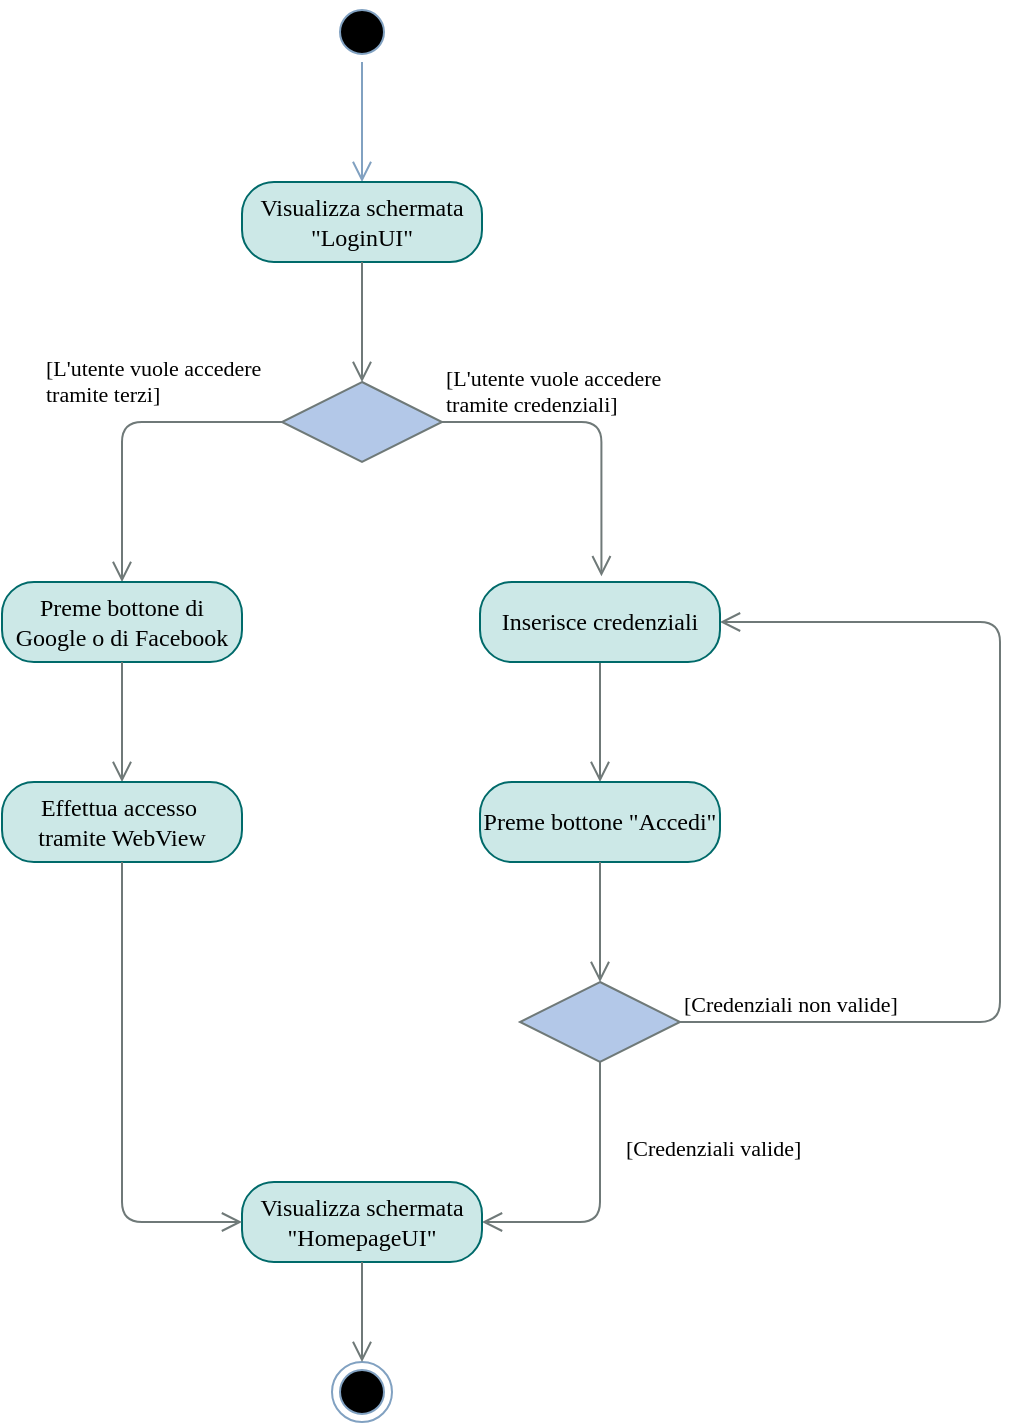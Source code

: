 <mxfile version="17.1.2" type="github" pages="7">
  <diagram id="DfZXAu3wmzwe0IcZCl70" name="Login/Login social">
    <mxGraphModel dx="1485" dy="794" grid="1" gridSize="10" guides="1" tooltips="1" connect="1" arrows="1" fold="1" page="1" pageScale="1" pageWidth="827" pageHeight="1169" math="0" shadow="0">
      <root>
        <mxCell id="0" />
        <mxCell id="1" parent="0" />
        <mxCell id="2" value="" style="ellipse;html=1;shape=startState;fillColor=#000000;strokeColor=#81A1C1;fontFamily=Fira Sans;fontSource=https%3A%2F%2Ffonts.googleapis.com%2Fcss%3Ffamily%3DFira%2BSans;" parent="1" vertex="1">
          <mxGeometry x="645" y="30" width="30" height="30" as="geometry" />
        </mxCell>
        <mxCell id="3" value="" style="edgeStyle=orthogonalEdgeStyle;html=1;verticalAlign=bottom;endArrow=open;endSize=8;strokeColor=#81A1C1;fontFamily=Fira Sans;fontSource=https%3A%2F%2Ffonts.googleapis.com%2Fcss%3Ffamily%3DFira%2BSans;entryX=0.5;entryY=0;entryDx=0;entryDy=0;exitX=0.5;exitY=1;exitDx=0;exitDy=0;" parent="1" source="2" target="6" edge="1">
          <mxGeometry relative="1" as="geometry">
            <mxPoint x="659" y="110" as="targetPoint" />
            <mxPoint x="660" y="70" as="sourcePoint" />
            <Array as="points" />
          </mxGeometry>
        </mxCell>
        <mxCell id="6" value="Visualizza schermata&lt;br&gt;&quot;LoginUI&quot;" style="rounded=1;whiteSpace=wrap;html=1;arcSize=40;fontColor=#000000;fillColor=#CCE8E7;strokeColor=#006A6A;fontFamily=Fira Sans;fontSource=https%3A%2F%2Ffonts.googleapis.com%2Fcss%3Ffamily%3DFira%2BSans;" parent="1" vertex="1">
          <mxGeometry x="600" y="120" width="120" height="40" as="geometry" />
        </mxCell>
        <mxCell id="7" value="" style="edgeStyle=orthogonalEdgeStyle;html=1;verticalAlign=bottom;endArrow=open;endSize=8;strokeColor=#6F7978;fontFamily=Fira Sans;fontSource=https%3A%2F%2Ffonts.googleapis.com%2Fcss%3Ffamily%3DFira%2BSans;entryX=0.5;entryY=0;entryDx=0;entryDy=0;" parent="1" source="6" target="36" edge="1">
          <mxGeometry relative="1" as="geometry">
            <mxPoint x="660" y="210" as="targetPoint" />
            <Array as="points" />
          </mxGeometry>
        </mxCell>
        <mxCell id="36" value="" style="rhombus;whiteSpace=wrap;html=1;fillColor=#B3C8E8;strokeColor=#6F7978;fontFamily=Fira Sans;fontSource=https%3A%2F%2Ffonts.googleapis.com%2Fcss%3Ffamily%3DFira%2BSans;" parent="1" vertex="1">
          <mxGeometry x="620" y="220" width="80" height="40" as="geometry" />
        </mxCell>
        <mxCell id="37" value="[L&#39;utente vuole accedere &lt;br&gt;tramite credenziali]" style="edgeStyle=orthogonalEdgeStyle;html=1;align=left;verticalAlign=bottom;endArrow=open;endSize=8;strokeColor=#6F7978;entryX=0.506;entryY=-0.072;entryDx=0;entryDy=0;entryPerimeter=0;fontFamily=Fira Sans;fontSource=https%3A%2F%2Ffonts.googleapis.com%2Fcss%3Ffamily%3DFira%2BSans;" parent="1" source="36" target="64" edge="1">
          <mxGeometry x="-1" relative="1" as="geometry">
            <mxPoint x="780" y="300" as="targetPoint" />
            <mxPoint as="offset" />
          </mxGeometry>
        </mxCell>
        <mxCell id="38" value="[L&#39;utente vuole accedere &lt;br&gt;tramite terzi]" style="edgeStyle=orthogonalEdgeStyle;html=1;align=left;verticalAlign=top;endArrow=open;endSize=8;strokeColor=#6F7978;entryX=0.5;entryY=0;entryDx=0;entryDy=0;fontFamily=Fira Sans;fontSource=https%3A%2F%2Ffonts.googleapis.com%2Fcss%3Ffamily%3DFira%2BSans;" parent="1" source="36" target="39" edge="1">
          <mxGeometry y="-57" relative="1" as="geometry">
            <mxPoint x="540" y="300" as="targetPoint" />
            <Array as="points">
              <mxPoint x="540" y="240" />
            </Array>
            <mxPoint x="17" y="-40" as="offset" />
          </mxGeometry>
        </mxCell>
        <mxCell id="39" value="Preme bottone di Google o di Facebook" style="rounded=1;whiteSpace=wrap;html=1;arcSize=40;fontColor=#000000;fillColor=#CCE8E7;strokeColor=#006A6A;fontFamily=Fira Sans;fontSource=https%3A%2F%2Ffonts.googleapis.com%2Fcss%3Ffamily%3DFira%2BSans;" parent="1" vertex="1">
          <mxGeometry x="480" y="320" width="120" height="40" as="geometry" />
        </mxCell>
        <mxCell id="40" value="" style="edgeStyle=orthogonalEdgeStyle;html=1;verticalAlign=bottom;endArrow=open;endSize=8;strokeColor=#6F7978;fontFamily=Fira Sans;fontSource=https%3A%2F%2Ffonts.googleapis.com%2Fcss%3Ffamily%3DFira%2BSans;exitX=0.5;exitY=1;exitDx=0;exitDy=0;entryX=0.5;entryY=0;entryDx=0;entryDy=0;" parent="1" source="39" target="IKP4s8SIM8X3_A3ncpb--80" edge="1">
          <mxGeometry relative="1" as="geometry">
            <mxPoint x="540" y="420" as="targetPoint" />
            <mxPoint x="630" y="340" as="sourcePoint" />
          </mxGeometry>
        </mxCell>
        <mxCell id="55" value="" style="edgeStyle=orthogonalEdgeStyle;html=1;verticalAlign=bottom;endArrow=open;endSize=8;strokeColor=#6F7978;fontFamily=Fira Sans;fontSource=https%3A%2F%2Ffonts.googleapis.com%2Fcss%3Ffamily%3DFira%2BSans;" parent="1" source="64" edge="1">
          <mxGeometry relative="1" as="geometry">
            <mxPoint x="779" y="420" as="targetPoint" />
          </mxGeometry>
        </mxCell>
        <mxCell id="56" value="" style="rhombus;whiteSpace=wrap;html=1;fillColor=#B3C8E8;strokeColor=#6F7978;fontFamily=Fira Sans;fontSource=https%3A%2F%2Ffonts.googleapis.com%2Fcss%3Ffamily%3DFira%2BSans;" parent="1" vertex="1">
          <mxGeometry x="739" y="520" width="80" height="40" as="geometry" />
        </mxCell>
        <mxCell id="57" value="[Credenziali non valide]" style="edgeStyle=orthogonalEdgeStyle;html=1;align=left;verticalAlign=bottom;endArrow=open;endSize=8;strokeColor=#6F7978;entryX=1;entryY=0.5;entryDx=0;entryDy=0;fontFamily=Fira Sans;fontSource=https%3A%2F%2Ffonts.googleapis.com%2Fcss%3Ffamily%3DFira%2BSans;" parent="1" source="56" target="64" edge="1">
          <mxGeometry x="-1" relative="1" as="geometry">
            <mxPoint x="849.0" y="340" as="targetPoint" />
            <Array as="points">
              <mxPoint x="979.0" y="540" />
              <mxPoint x="979.0" y="340" />
            </Array>
          </mxGeometry>
        </mxCell>
        <mxCell id="58" value="[Credenziali valide]" style="edgeStyle=orthogonalEdgeStyle;html=1;align=left;verticalAlign=top;endArrow=open;endSize=8;strokeColor=#6F7978;fontFamily=Fira Sans;fontSource=https%3A%2F%2Ffonts.googleapis.com%2Fcss%3Ffamily%3DFira%2BSans;exitX=0.5;exitY=1;exitDx=0;exitDy=0;entryX=1;entryY=0.5;entryDx=0;entryDy=0;" parent="1" source="56" target="61" edge="1">
          <mxGeometry x="-0.568" y="11" relative="1" as="geometry">
            <mxPoint x="740" y="730" as="targetPoint" />
            <Array as="points">
              <mxPoint x="779" y="640" />
            </Array>
            <mxPoint as="offset" />
            <mxPoint x="580" y="510" as="sourcePoint" />
          </mxGeometry>
        </mxCell>
        <mxCell id="59" value="Preme bottone &quot;Accedi&quot;" style="rounded=1;whiteSpace=wrap;html=1;arcSize=40;fontColor=#000000;fillColor=#CCE8E7;strokeColor=#006A6A;fontFamily=Fira Sans;fontSource=https%3A%2F%2Ffonts.googleapis.com%2Fcss%3Ffamily%3DFira%2BSans;" parent="1" vertex="1">
          <mxGeometry x="719" y="420" width="120" height="40" as="geometry" />
        </mxCell>
        <mxCell id="60" value="" style="edgeStyle=orthogonalEdgeStyle;html=1;verticalAlign=bottom;endArrow=open;endSize=8;strokeColor=#6F7978;fontFamily=Fira Sans;fontSource=https%3A%2F%2Ffonts.googleapis.com%2Fcss%3Ffamily%3DFira%2BSans;" parent="1" source="59" edge="1">
          <mxGeometry relative="1" as="geometry">
            <mxPoint x="779" y="520" as="targetPoint" />
          </mxGeometry>
        </mxCell>
        <mxCell id="61" value="Visualizza schermata &quot;HomepageUI&quot;" style="rounded=1;whiteSpace=wrap;html=1;arcSize=40;fontColor=#000000;fillColor=#CCE8E7;strokeColor=#006A6A;fontFamily=Fira Sans;fontSource=https%3A%2F%2Ffonts.googleapis.com%2Fcss%3Ffamily%3DFira%2BSans;" parent="1" vertex="1">
          <mxGeometry x="600" y="620" width="120" height="40" as="geometry" />
        </mxCell>
        <mxCell id="63" value="" style="ellipse;html=1;shape=endState;fillColor=#000000;strokeColor=#81A1C1;fontFamily=Fira Sans;fontSource=https%3A%2F%2Ffonts.googleapis.com%2Fcss%3Ffamily%3DFira%2BSans;" parent="1" vertex="1">
          <mxGeometry x="645" y="710" width="30" height="30" as="geometry" />
        </mxCell>
        <mxCell id="64" value="Inserisce credenziali" style="rounded=1;whiteSpace=wrap;html=1;arcSize=40;fontColor=#000000;fillColor=#CCE8E7;strokeColor=#006A6A;fontFamily=Fira Sans;fontSource=https%3A%2F%2Ffonts.googleapis.com%2Fcss%3Ffamily%3DFira%2BSans;" parent="1" vertex="1">
          <mxGeometry x="719" y="320" width="120" height="40" as="geometry" />
        </mxCell>
        <mxCell id="66" value="" style="edgeStyle=orthogonalEdgeStyle;html=1;verticalAlign=bottom;endArrow=open;endSize=8;strokeColor=#6F7978;fontFamily=Fira Sans;fontSource=https%3A%2F%2Ffonts.googleapis.com%2Fcss%3Ffamily%3DFira%2BSans;exitX=0.5;exitY=1;exitDx=0;exitDy=0;entryX=0.5;entryY=0;entryDx=0;entryDy=0;" parent="1" source="61" target="63" edge="1">
          <mxGeometry relative="1" as="geometry">
            <mxPoint x="660" y="720" as="targetPoint" />
            <mxPoint x="659.5" y="670" as="sourcePoint" />
          </mxGeometry>
        </mxCell>
        <mxCell id="IKP4s8SIM8X3_A3ncpb--80" value="Effettua accesso&amp;nbsp;&lt;br&gt;tramite WebView" style="rounded=1;whiteSpace=wrap;html=1;arcSize=40;fontColor=#000000;fillColor=#CCE8E7;strokeColor=#006A6A;fontFamily=Fira Sans;fontSource=https%3A%2F%2Ffonts.googleapis.com%2Fcss%3Ffamily%3DFira%2BSans;" parent="1" vertex="1">
          <mxGeometry x="480" y="420" width="120" height="40" as="geometry" />
        </mxCell>
        <mxCell id="IKP4s8SIM8X3_A3ncpb--81" value="" style="edgeStyle=orthogonalEdgeStyle;html=1;verticalAlign=bottom;endArrow=open;endSize=8;strokeColor=#6F7978;fontFamily=Fira Sans;fontSource=https%3A%2F%2Ffonts.googleapis.com%2Fcss%3Ffamily%3DFira%2BSans;exitX=0.5;exitY=1;exitDx=0;exitDy=0;entryX=0;entryY=0.5;entryDx=0;entryDy=0;" parent="1" source="IKP4s8SIM8X3_A3ncpb--80" target="61" edge="1">
          <mxGeometry relative="1" as="geometry">
            <mxPoint x="539.66" y="530.0" as="targetPoint" />
            <mxPoint x="539.66" y="470" as="sourcePoint" />
          </mxGeometry>
        </mxCell>
      </root>
    </mxGraphModel>
  </diagram>
  <diagram id="ALaczC5mkR7BzvLYGRh7" name="Aggiungi itinerario">
    <mxGraphModel dx="2312" dy="1963" grid="1" gridSize="10" guides="1" tooltips="1" connect="1" arrows="1" fold="1" page="1" pageScale="1" pageWidth="827" pageHeight="1169" math="0" shadow="0">
      <root>
        <mxCell id="TtmnGCqJGLE9cN-NqqPR-0" />
        <mxCell id="TtmnGCqJGLE9cN-NqqPR-1" parent="TtmnGCqJGLE9cN-NqqPR-0" />
        <mxCell id="TtmnGCqJGLE9cN-NqqPR-2" value="f" style="ellipse;html=1;shape=endState;fillColor=#000000;strokeColor=#81A1C1;fontFamily=Fira Sans;fontSource=https%3A%2F%2Ffonts.googleapis.com%2Fcss%3Ffamily%3DFira%2BSans;" parent="TtmnGCqJGLE9cN-NqqPR-1" vertex="1">
          <mxGeometry x="14" y="-1049" width="30" height="30" as="geometry" />
        </mxCell>
        <mxCell id="JYeMRQZDa-Wc7VvY4UhI-0" value="Preme bottone &quot;Nuovo itinerario&quot;" style="rounded=1;whiteSpace=wrap;html=1;arcSize=40;fontColor=#000000;fillColor=#CCE8E7;strokeColor=#006A6A;fontFamily=Fira Sans;fontSource=https%3A%2F%2Ffonts.googleapis.com%2Fcss%3Ffamily%3DFira%2BSans;" parent="TtmnGCqJGLE9cN-NqqPR-1" vertex="1">
          <mxGeometry x="-41" y="-959" width="140" height="40" as="geometry" />
        </mxCell>
        <mxCell id="JYeMRQZDa-Wc7VvY4UhI-1" value="" style="edgeStyle=orthogonalEdgeStyle;html=1;verticalAlign=bottom;endArrow=open;endSize=8;strokeColor=#6F7978;fontFamily=Fira Sans;fontSource=https%3A%2F%2Ffonts.googleapis.com%2Fcss%3Ffamily%3DFira%2BSans;" parent="TtmnGCqJGLE9cN-NqqPR-1" source="JYeMRQZDa-Wc7VvY4UhI-0" edge="1">
          <mxGeometry relative="1" as="geometry">
            <mxPoint x="29" y="-859" as="targetPoint" />
          </mxGeometry>
        </mxCell>
        <mxCell id="JYeMRQZDa-Wc7VvY4UhI-2" value="" style="edgeStyle=orthogonalEdgeStyle;html=1;verticalAlign=bottom;endArrow=open;endSize=8;strokeColor=#81A1C1;fontFamily=Fira Sans;fontSource=https%3A%2F%2Ffonts.googleapis.com%2Fcss%3Ffamily%3DFira%2BSans;" parent="TtmnGCqJGLE9cN-NqqPR-1" edge="1">
          <mxGeometry relative="1" as="geometry">
            <mxPoint x="28.5" y="-959" as="targetPoint" />
            <mxPoint x="28.5" y="-1019" as="sourcePoint" />
          </mxGeometry>
        </mxCell>
        <mxCell id="JYeMRQZDa-Wc7VvY4UhI-3" value="Visualizza schermata &quot;AddRouteInfoUI&quot;" style="rounded=1;whiteSpace=wrap;html=1;arcSize=40;fontColor=#000000;fillColor=#CCE8E7;strokeColor=#006A6A;fontFamily=Fira Sans;fontSource=https%3A%2F%2Ffonts.googleapis.com%2Fcss%3Ffamily%3DFira%2BSans;" parent="TtmnGCqJGLE9cN-NqqPR-1" vertex="1">
          <mxGeometry x="-41" y="-859" width="140" height="40" as="geometry" />
        </mxCell>
        <mxCell id="JYeMRQZDa-Wc7VvY4UhI-4" value="" style="edgeStyle=orthogonalEdgeStyle;html=1;verticalAlign=bottom;endArrow=open;endSize=8;strokeColor=#6F7978;fontFamily=Fira Sans;fontSource=https%3A%2F%2Ffonts.googleapis.com%2Fcss%3Ffamily%3DFira%2BSans;" parent="TtmnGCqJGLE9cN-NqqPR-1" source="JYeMRQZDa-Wc7VvY4UhI-3" edge="1">
          <mxGeometry relative="1" as="geometry">
            <mxPoint x="29" y="-759" as="targetPoint" />
          </mxGeometry>
        </mxCell>
        <mxCell id="JYeMRQZDa-Wc7VvY4UhI-8" value="Preme pulsante &quot;Successivo&quot;" style="rounded=1;whiteSpace=wrap;html=1;arcSize=40;fontColor=#000000;fillColor=#CCE8E7;strokeColor=#006A6A;fontFamily=Fira Sans;fontSource=https%3A%2F%2Ffonts.googleapis.com%2Fcss%3Ffamily%3DFira%2BSans;" parent="TtmnGCqJGLE9cN-NqqPR-1" vertex="1">
          <mxGeometry x="-42.25" y="-499" width="140" height="40" as="geometry" />
        </mxCell>
        <mxCell id="JYeMRQZDa-Wc7VvY4UhI-13" value="" style="edgeStyle=orthogonalEdgeStyle;html=1;verticalAlign=bottom;endArrow=open;endSize=8;strokeColor=#6F7978;fontFamily=Fira Sans;fontSource=https%3A%2F%2Ffonts.googleapis.com%2Fcss%3Ffamily%3DFira%2BSans;startArrow=none;" parent="TtmnGCqJGLE9cN-NqqPR-1" source="jKUUu21Z-1auXmCxjBNN-30" edge="1">
          <mxGeometry relative="1" as="geometry">
            <mxPoint x="30" y="-499" as="targetPoint" />
            <mxPoint x="30" y="-479" as="sourcePoint" />
            <Array as="points">
              <mxPoint x="30" y="-569" />
              <mxPoint x="30" y="-569" />
            </Array>
          </mxGeometry>
        </mxCell>
        <mxCell id="baHo2-OKki2JLrSelUKf-1" value="Visualizza schermata&lt;br&gt;&quot;AddRoutePhotosUI&quot;" style="rounded=1;whiteSpace=wrap;html=1;arcSize=40;fontColor=#000000;fillColor=#CCE8E7;strokeColor=#006A6A;fontFamily=Fira Sans;fontSource=https%3A%2F%2Ffonts.googleapis.com%2Fcss%3Ffamily%3DFira%2BSans;" parent="TtmnGCqJGLE9cN-NqqPR-1" vertex="1">
          <mxGeometry x="-42.25" y="401" width="140" height="40" as="geometry" />
        </mxCell>
        <mxCell id="baHo2-OKki2JLrSelUKf-2" value="" style="edgeStyle=orthogonalEdgeStyle;html=1;verticalAlign=bottom;endArrow=open;endSize=8;strokeColor=#6F7978;fontFamily=Fira Sans;fontSource=https%3A%2F%2Ffonts.googleapis.com%2Fcss%3Ffamily%3DFira%2BSans;" parent="TtmnGCqJGLE9cN-NqqPR-1" edge="1">
          <mxGeometry relative="1" as="geometry">
            <mxPoint x="29.6" y="501" as="targetPoint" />
            <mxPoint x="29.6" y="441" as="sourcePoint" />
          </mxGeometry>
        </mxCell>
        <mxCell id="baHo2-OKki2JLrSelUKf-7" value="Preme bottone &quot;Seleziona foto&quot;" style="rounded=1;whiteSpace=wrap;html=1;arcSize=40;fontColor=#000000;fillColor=#CCE8E7;strokeColor=#006A6A;fontFamily=Fira Sans;fontSource=https%3A%2F%2Ffonts.googleapis.com%2Fcss%3Ffamily%3DFira%2BSans;" parent="TtmnGCqJGLE9cN-NqqPR-1" vertex="1">
          <mxGeometry x="-40.13" y="501" width="140" height="40" as="geometry" />
        </mxCell>
        <mxCell id="baHo2-OKki2JLrSelUKf-9" value="" style="edgeStyle=orthogonalEdgeStyle;html=1;verticalAlign=bottom;endArrow=open;endSize=8;strokeColor=#6F7978;fontFamily=Fira Sans;fontSource=https%3A%2F%2Ffonts.googleapis.com%2Fcss%3Ffamily%3DFira%2BSans;" parent="TtmnGCqJGLE9cN-NqqPR-1" edge="1">
          <mxGeometry relative="1" as="geometry">
            <mxPoint x="29.72" y="-399" as="targetPoint" />
            <mxPoint x="29.72" y="-459" as="sourcePoint" />
          </mxGeometry>
        </mxCell>
        <mxCell id="baHo2-OKki2JLrSelUKf-12" value="" style="edgeStyle=orthogonalEdgeStyle;html=1;verticalAlign=bottom;endArrow=open;endSize=8;strokeColor=#6F7978;fontFamily=Fira Sans;fontSource=https%3A%2F%2Ffonts.googleapis.com%2Fcss%3Ffamily%3DFira%2BSans;" parent="TtmnGCqJGLE9cN-NqqPR-1" source="baHo2-OKki2JLrSelUKf-20" edge="1">
          <mxGeometry relative="1" as="geometry">
            <mxPoint x="29.87" y="-299" as="targetPoint" />
          </mxGeometry>
        </mxCell>
        <mxCell id="baHo2-OKki2JLrSelUKf-13" value="" style="rhombus;whiteSpace=wrap;html=1;fillColor=#B3C8E8;strokeColor=#6F7978;fontFamily=Fira Sans;fontSource=https%3A%2F%2Ffonts.googleapis.com%2Fcss%3Ffamily%3DFira%2BSans;" parent="TtmnGCqJGLE9cN-NqqPR-1" vertex="1">
          <mxGeometry x="-10.13" y="-299" width="80" height="40" as="geometry" />
        </mxCell>
        <mxCell id="baHo2-OKki2JLrSelUKf-15" value="&lt;div&gt;[L&#39;utente vuole ricercare&lt;/div&gt;&lt;div&gt;una posizione su mappa]&lt;/div&gt;" style="edgeStyle=orthogonalEdgeStyle;html=1;align=left;verticalAlign=top;endArrow=open;endSize=8;strokeColor=#6F7978;fontFamily=Fira Sans;fontSource=https%3A%2F%2Ffonts.googleapis.com%2Fcss%3Ffamily%3DFira%2BSans;entryX=0.5;entryY=0;entryDx=0;entryDy=0;" parent="TtmnGCqJGLE9cN-NqqPR-1" source="baHo2-OKki2JLrSelUKf-13" target="baHo2-OKki2JLrSelUKf-16" edge="1">
          <mxGeometry x="0.33" y="-41" relative="1" as="geometry">
            <mxPoint x="-129.13" y="-199" as="targetPoint" />
            <Array as="points">
              <mxPoint x="-128.88" y="-279" />
            </Array>
            <mxPoint x="32" y="-40" as="offset" />
          </mxGeometry>
        </mxCell>
        <mxCell id="baHo2-OKki2JLrSelUKf-16" value="Preme barra di ricerca" style="rounded=1;whiteSpace=wrap;html=1;arcSize=40;fontColor=#000000;fillColor=#CCE8E7;strokeColor=#006A6A;fontFamily=Fira Sans;fontSource=https%3A%2F%2Ffonts.googleapis.com%2Fcss%3Ffamily%3DFira%2BSans;" parent="TtmnGCqJGLE9cN-NqqPR-1" vertex="1">
          <mxGeometry x="-199.13" y="-219" width="140" height="40" as="geometry" />
        </mxCell>
        <mxCell id="baHo2-OKki2JLrSelUKf-20" value="Visualizza schermata &quot;AddRouteMapUI&quot;" style="rounded=1;whiteSpace=wrap;html=1;arcSize=40;fontColor=#000000;fillColor=#CCE8E7;strokeColor=#006A6A;fontFamily=Fira Sans;fontSource=https%3A%2F%2Ffonts.googleapis.com%2Fcss%3Ffamily%3DFira%2BSans;" parent="TtmnGCqJGLE9cN-NqqPR-1" vertex="1">
          <mxGeometry x="-40.13" y="-399" width="140" height="40" as="geometry" />
        </mxCell>
        <mxCell id="baHo2-OKki2JLrSelUKf-25" value="" style="edgeStyle=orthogonalEdgeStyle;html=1;align=left;verticalAlign=top;endArrow=open;endSize=8;strokeColor=#6F7978;exitX=0.5;exitY=1;exitDx=0;exitDy=0;fontFamily=Fira Sans;fontSource=https%3A%2F%2Ffonts.googleapis.com%2Fcss%3Ffamily%3DFira%2BSans;" parent="TtmnGCqJGLE9cN-NqqPR-1" edge="1">
          <mxGeometry x="-1" y="20" relative="1" as="geometry">
            <mxPoint x="-129.13" y="81" as="targetPoint" />
            <mxPoint x="-129.13" y="21" as="sourcePoint" />
            <Array as="points">
              <mxPoint x="-129.13" y="71" />
              <mxPoint x="-129.13" y="71" />
            </Array>
            <mxPoint as="offset" />
          </mxGeometry>
        </mxCell>
        <mxCell id="baHo2-OKki2JLrSelUKf-26" value="Seleziona tappe sulla mappa" style="rounded=1;whiteSpace=wrap;html=1;arcSize=40;fontColor=#000000;fillColor=#CCE8E7;strokeColor=#006A6A;fontFamily=Fira Sans;fontSource=https%3A%2F%2Ffonts.googleapis.com%2Fcss%3Ffamily%3DFira%2BSans;" parent="TtmnGCqJGLE9cN-NqqPR-1" vertex="1">
          <mxGeometry x="-199.13" y="181" width="140" height="40" as="geometry" />
        </mxCell>
        <mxCell id="baHo2-OKki2JLrSelUKf-27" value="Seleziona file" style="rounded=1;whiteSpace=wrap;html=1;arcSize=40;fontColor=#000000;fillColor=#CCE8E7;strokeColor=#006A6A;fontFamily=Fira Sans;fontSource=https%3A%2F%2Ffonts.googleapis.com%2Fcss%3Ffamily%3DFira%2BSans;" parent="TtmnGCqJGLE9cN-NqqPR-1" vertex="1">
          <mxGeometry x="122.62" y="81" width="140" height="40" as="geometry" />
        </mxCell>
        <mxCell id="baHo2-OKki2JLrSelUKf-28" value="" style="edgeStyle=orthogonalEdgeStyle;html=1;verticalAlign=bottom;endArrow=open;endSize=8;strokeColor=#6F7978;entryX=0;entryY=0.5;entryDx=0;entryDy=0;fontFamily=Fira Sans;fontSource=https%3A%2F%2Ffonts.googleapis.com%2Fcss%3Ffamily%3DFira%2BSans;exitX=0.5;exitY=1;exitDx=0;exitDy=0;" parent="TtmnGCqJGLE9cN-NqqPR-1" source="baHo2-OKki2JLrSelUKf-26" target="jKUUu21Z-1auXmCxjBNN-7" edge="1">
          <mxGeometry relative="1" as="geometry">
            <mxPoint x="-117.88" y="521" as="targetPoint" />
            <mxPoint x="-117.88" y="261" as="sourcePoint" />
            <Array as="points">
              <mxPoint x="-129" y="241" />
              <mxPoint x="-130" y="241" />
              <mxPoint x="-130" y="321" />
            </Array>
          </mxGeometry>
        </mxCell>
        <mxCell id="baHo2-OKki2JLrSelUKf-29" value="" style="edgeStyle=orthogonalEdgeStyle;html=1;verticalAlign=bottom;endArrow=open;endSize=8;strokeColor=#6F7978;exitX=0.5;exitY=1;exitDx=0;exitDy=0;fontFamily=Fira Sans;fontSource=https%3A%2F%2Ffonts.googleapis.com%2Fcss%3Ffamily%3DFira%2BSans;entryX=1;entryY=0.5;entryDx=0;entryDy=0;" parent="TtmnGCqJGLE9cN-NqqPR-1" source="baHo2-OKki2JLrSelUKf-27" target="jKUUu21Z-1auXmCxjBNN-7" edge="1">
          <mxGeometry relative="1" as="geometry">
            <mxPoint x="118.12" y="291" as="targetPoint" />
            <mxPoint x="189.12" y="231" as="sourcePoint" />
            <Array as="points">
              <mxPoint x="193" y="321" />
            </Array>
          </mxGeometry>
        </mxCell>
        <mxCell id="baHo2-OKki2JLrSelUKf-30" value="Preme bottone &quot;Inserisce itinerario&quot;" style="rounded=1;whiteSpace=wrap;html=1;arcSize=40;fontColor=#000000;fillColor=#CCE8E7;strokeColor=#006A6A;fontFamily=Fira Sans;fontSource=https%3A%2F%2Ffonts.googleapis.com%2Fcss%3Ffamily%3DFira%2BSans;" parent="TtmnGCqJGLE9cN-NqqPR-1" vertex="1">
          <mxGeometry x="-39.63" y="901" width="140" height="40" as="geometry" />
        </mxCell>
        <mxCell id="baHo2-OKki2JLrSelUKf-31" value="" style="edgeStyle=orthogonalEdgeStyle;html=1;verticalAlign=bottom;endArrow=open;endSize=8;strokeColor=#6F7978;fontFamily=Fira Sans;fontSource=https%3A%2F%2Ffonts.googleapis.com%2Fcss%3Ffamily%3DFira%2BSans;" parent="TtmnGCqJGLE9cN-NqqPR-1" source="baHo2-OKki2JLrSelUKf-30" edge="1">
          <mxGeometry relative="1" as="geometry">
            <mxPoint x="30.37" y="1001" as="targetPoint" />
          </mxGeometry>
        </mxCell>
        <mxCell id="baHo2-OKki2JLrSelUKf-32" value="" style="ellipse;html=1;shape=endState;fillColor=#000000;strokeColor=#6F7978;fontFamily=Fira Sans;fontSource=https%3A%2F%2Ffonts.googleapis.com%2Fcss%3Ffamily%3DFira%2BSans;" parent="TtmnGCqJGLE9cN-NqqPR-1" vertex="1">
          <mxGeometry x="15.37" y="1001" width="30" height="30" as="geometry" />
        </mxCell>
        <mxCell id="FS9ip7NS0fmkenPUV0VM-2" value="Apre menu a tendina" style="rounded=1;whiteSpace=wrap;html=1;arcSize=40;fontColor=#000000;fillColor=#CCE8E7;strokeColor=#006A6A;fontFamily=Fira Sans;fontSource=https%3A%2F%2Ffonts.googleapis.com%2Fcss%3Ffamily%3DFira%2BSans;" parent="TtmnGCqJGLE9cN-NqqPR-1" vertex="1">
          <mxGeometry x="121.62" y="-119" width="141" height="40" as="geometry" />
        </mxCell>
        <mxCell id="FS9ip7NS0fmkenPUV0VM-3" value="" style="edgeStyle=orthogonalEdgeStyle;html=1;verticalAlign=bottom;endArrow=open;endSize=8;strokeColor=#6F7978;fontFamily=Fira Sans;fontSource=https%3A%2F%2Ffonts.googleapis.com%2Fcss%3Ffamily%3DFira%2BSans;" parent="TtmnGCqJGLE9cN-NqqPR-1" source="FS9ip7NS0fmkenPUV0VM-2" edge="1">
          <mxGeometry relative="1" as="geometry">
            <mxPoint x="192.62" y="-19" as="targetPoint" />
          </mxGeometry>
        </mxCell>
        <mxCell id="FS9ip7NS0fmkenPUV0VM-4" value="Seleziona &lt;br&gt;&quot;Importa file GPX&quot;" style="rounded=1;whiteSpace=wrap;html=1;arcSize=40;fontColor=#000000;fillColor=#CCE8E7;strokeColor=#006A6A;fontFamily=Fira Sans;fontSource=https%3A%2F%2Ffonts.googleapis.com%2Fcss%3Ffamily%3DFira%2BSans;" parent="TtmnGCqJGLE9cN-NqqPR-1" vertex="1">
          <mxGeometry x="121.62" y="-19" width="141" height="40" as="geometry" />
        </mxCell>
        <mxCell id="FS9ip7NS0fmkenPUV0VM-5" value="" style="edgeStyle=orthogonalEdgeStyle;html=1;verticalAlign=bottom;endArrow=open;endSize=8;strokeColor=#6F7978;fontFamily=Fira Sans;fontSource=https%3A%2F%2Ffonts.googleapis.com%2Fcss%3Ffamily%3DFira%2BSans;" parent="TtmnGCqJGLE9cN-NqqPR-1" source="FS9ip7NS0fmkenPUV0VM-4" edge="1">
          <mxGeometry relative="1" as="geometry">
            <mxPoint x="192.62" y="81.0" as="targetPoint" />
          </mxGeometry>
        </mxCell>
        <mxCell id="jKUUu21Z-1auXmCxjBNN-0" value="Ricerca posizione desiderata" style="rounded=1;whiteSpace=wrap;html=1;arcSize=40;fontColor=#000000;fillColor=#CCE8E7;strokeColor=#006A6A;fontFamily=Fira Sans;fontSource=https%3A%2F%2Ffonts.googleapis.com%2Fcss%3Ffamily%3DFira%2BSans;" parent="TtmnGCqJGLE9cN-NqqPR-1" vertex="1">
          <mxGeometry x="-199.13" y="-119" width="140" height="40" as="geometry" />
        </mxCell>
        <mxCell id="jKUUu21Z-1auXmCxjBNN-1" value="" style="edgeStyle=orthogonalEdgeStyle;html=1;verticalAlign=bottom;endArrow=open;endSize=8;strokeColor=#6F7978;fontFamily=Fira Sans;fontSource=https%3A%2F%2Ffonts.googleapis.com%2Fcss%3Ffamily%3DFira%2BSans;" parent="TtmnGCqJGLE9cN-NqqPR-1" edge="1">
          <mxGeometry relative="1" as="geometry">
            <mxPoint x="-128.987" y="-119.0" as="targetPoint" />
            <mxPoint x="-129.47" y="-179" as="sourcePoint" />
            <Array as="points">
              <mxPoint x="-129.47" y="-149" />
            </Array>
          </mxGeometry>
        </mxCell>
        <mxCell id="jKUUu21Z-1auXmCxjBNN-2" value="Seleziona posizione desiderata" style="rounded=1;whiteSpace=wrap;html=1;arcSize=40;fontColor=#000000;fillColor=#CCE8E7;strokeColor=#006A6A;fontFamily=Fira Sans;fontSource=https%3A%2F%2Ffonts.googleapis.com%2Fcss%3Ffamily%3DFira%2BSans;" parent="TtmnGCqJGLE9cN-NqqPR-1" vertex="1">
          <mxGeometry x="-199.13" y="-19" width="140" height="40" as="geometry" />
        </mxCell>
        <mxCell id="jKUUu21Z-1auXmCxjBNN-3" value="" style="edgeStyle=orthogonalEdgeStyle;html=1;verticalAlign=bottom;endArrow=open;endSize=8;strokeColor=#6F7978;fontFamily=Fira Sans;fontSource=https%3A%2F%2Ffonts.googleapis.com%2Fcss%3Ffamily%3DFira%2BSans;" parent="TtmnGCqJGLE9cN-NqqPR-1" edge="1">
          <mxGeometry relative="1" as="geometry">
            <mxPoint x="-128.987" y="-19.0" as="targetPoint" />
            <mxPoint x="-129.47" y="-79.0" as="sourcePoint" />
            <Array as="points">
              <mxPoint x="-129.47" y="-49" />
            </Array>
          </mxGeometry>
        </mxCell>
        <mxCell id="jKUUu21Z-1auXmCxjBNN-4" value="&lt;div&gt;[L&#39;utente non vuole ricercare&lt;/div&gt;&lt;div&gt;una posizione su mappa&lt;br&gt;&lt;/div&gt;" style="edgeStyle=orthogonalEdgeStyle;html=1;align=left;verticalAlign=top;endArrow=open;endSize=8;strokeColor=#6F7978;exitX=1;exitY=0.5;exitDx=0;exitDy=0;fontFamily=Fira Sans;fontSource=https%3A%2F%2Ffonts.googleapis.com%2Fcss%3Ffamily%3DFira%2BSans;" parent="TtmnGCqJGLE9cN-NqqPR-1" edge="1">
          <mxGeometry x="-0.756" y="40" relative="1" as="geometry">
            <mxPoint x="192.12" y="-219" as="targetPoint" />
            <mxPoint x="69.87" y="-279" as="sourcePoint" />
            <mxPoint as="offset" />
          </mxGeometry>
        </mxCell>
        <mxCell id="jKUUu21Z-1auXmCxjBNN-6" value="&lt;div&gt;[L&#39;utente vuole selezionare &lt;br&gt;&lt;/div&gt;&lt;div&gt;manualmente le tappe]&lt;/div&gt;" style="edgeStyle=orthogonalEdgeStyle;html=1;align=left;verticalAlign=top;endArrow=open;endSize=8;strokeColor=#6F7978;fontFamily=Fira Sans;fontSource=https%3A%2F%2Ffonts.googleapis.com%2Fcss%3Ffamily%3DFira%2BSans;exitX=0;exitY=0.5;exitDx=0;exitDy=0;entryX=1;entryY=0.5;entryDx=0;entryDy=0;labelBackgroundColor=none;" parent="TtmnGCqJGLE9cN-NqqPR-1" source="jKUUu21Z-1auXmCxjBNN-63" target="baHo2-OKki2JLrSelUKf-26" edge="1">
          <mxGeometry x="-0.666" y="-57" relative="1" as="geometry">
            <mxPoint x="-100" y="261" as="targetPoint" />
            <Array as="points">
              <mxPoint x="50" y="-199" />
              <mxPoint x="50" y="201" />
            </Array>
            <mxPoint x="17" y="-40" as="offset" />
            <mxPoint x="152.12" y="-179" as="sourcePoint" />
          </mxGeometry>
        </mxCell>
        <mxCell id="jKUUu21Z-1auXmCxjBNN-7" value="Preme pulsante &quot;Successivo&quot;" style="rounded=1;whiteSpace=wrap;html=1;arcSize=40;fontColor=#000000;fillColor=#CCE8E7;strokeColor=#006A6A;fontFamily=Fira Sans;fontSource=https%3A%2F%2Ffonts.googleapis.com%2Fcss%3Ffamily%3DFira%2BSans;" parent="TtmnGCqJGLE9cN-NqqPR-1" vertex="1">
          <mxGeometry x="-42.25" y="301" width="140" height="40" as="geometry" />
        </mxCell>
        <mxCell id="jKUUu21Z-1auXmCxjBNN-8" value="" style="edgeStyle=orthogonalEdgeStyle;html=1;verticalAlign=bottom;endArrow=open;endSize=8;strokeColor=#6F7978;fontFamily=Fira Sans;fontSource=https%3A%2F%2Ffonts.googleapis.com%2Fcss%3Ffamily%3DFira%2BSans;" parent="TtmnGCqJGLE9cN-NqqPR-1" edge="1">
          <mxGeometry relative="1" as="geometry">
            <mxPoint x="28.6" y="401" as="targetPoint" />
            <mxPoint x="28.6" y="341" as="sourcePoint" />
          </mxGeometry>
        </mxCell>
        <mxCell id="jKUUu21Z-1auXmCxjBNN-12" value="&lt;div&gt;[L&#39;utente vuole inserire&lt;/div&gt;&lt;div&gt;un file GPX]&lt;/div&gt;" style="edgeStyle=orthogonalEdgeStyle;html=1;align=left;verticalAlign=top;endArrow=open;endSize=8;strokeColor=#6F7978;fontFamily=Fira Sans;fontSource=https%3A%2F%2Ffonts.googleapis.com%2Fcss%3Ffamily%3DFira%2BSans;exitX=0.5;exitY=1;exitDx=0;exitDy=0;labelBackgroundColor=none;" parent="TtmnGCqJGLE9cN-NqqPR-1" source="jKUUu21Z-1auXmCxjBNN-63" target="FS9ip7NS0fmkenPUV0VM-2" edge="1">
          <mxGeometry x="-0.667" y="8" relative="1" as="geometry">
            <mxPoint x="188.38" y="-119" as="targetPoint" />
            <Array as="points">
              <mxPoint x="192.12" y="-119" />
              <mxPoint x="192.12" y="-119" />
            </Array>
            <mxPoint as="offset" />
            <mxPoint x="188.38" y="-169" as="sourcePoint" />
          </mxGeometry>
        </mxCell>
        <mxCell id="jKUUu21Z-1auXmCxjBNN-19" value="" style="html=1;points=[];perimeter=orthogonalPerimeter;fillColor=#000000;strokeColor=none;direction=south;" parent="TtmnGCqJGLE9cN-NqqPR-1" vertex="1">
          <mxGeometry x="-410" y="-759" width="880" height="5" as="geometry" />
        </mxCell>
        <mxCell id="jKUUu21Z-1auXmCxjBNN-20" value="" style="edgeStyle=orthogonalEdgeStyle;html=1;verticalAlign=bottom;endArrow=open;endSize=8;strokeColor=#6F7978;fontFamily=Fira Sans;fontSource=https%3A%2F%2Ffonts.googleapis.com%2Fcss%3Ffamily%3DFira%2BSans;" parent="TtmnGCqJGLE9cN-NqqPR-1" edge="1">
          <mxGeometry relative="1" as="geometry">
            <mxPoint x="-370" y="-694" as="targetPoint" />
            <mxPoint x="-370" y="-754" as="sourcePoint" />
          </mxGeometry>
        </mxCell>
        <mxCell id="jKUUu21Z-1auXmCxjBNN-21" value="Inserisce titolo" style="rounded=1;whiteSpace=wrap;html=1;arcSize=40;fontColor=#000000;fillColor=#CCE8E7;strokeColor=#006A6A;fontFamily=Fira Sans;fontSource=https%3A%2F%2Ffonts.googleapis.com%2Fcss%3Ffamily%3DFira%2BSans;" parent="TtmnGCqJGLE9cN-NqqPR-1" vertex="1">
          <mxGeometry x="-440" y="-694" width="140" height="40" as="geometry" />
        </mxCell>
        <mxCell id="jKUUu21Z-1auXmCxjBNN-22" value="" style="edgeStyle=orthogonalEdgeStyle;html=1;verticalAlign=bottom;endArrow=open;endSize=8;strokeColor=#6F7978;fontFamily=Fira Sans;fontSource=https%3A%2F%2Ffonts.googleapis.com%2Fcss%3Ffamily%3DFira%2BSans;" parent="TtmnGCqJGLE9cN-NqqPR-1" edge="1">
          <mxGeometry relative="1" as="geometry">
            <mxPoint x="-170" y="-694" as="targetPoint" />
            <mxPoint x="-170" y="-754" as="sourcePoint" />
          </mxGeometry>
        </mxCell>
        <mxCell id="jKUUu21Z-1auXmCxjBNN-23" value="Inserisce descrizione" style="rounded=1;whiteSpace=wrap;html=1;arcSize=40;fontColor=#000000;fillColor=#CCE8E7;strokeColor=#006A6A;fontFamily=Fira Sans;fontSource=https%3A%2F%2Ffonts.googleapis.com%2Fcss%3Ffamily%3DFira%2BSans;" parent="TtmnGCqJGLE9cN-NqqPR-1" vertex="1">
          <mxGeometry x="-240" y="-694" width="140" height="40" as="geometry" />
        </mxCell>
        <mxCell id="jKUUu21Z-1auXmCxjBNN-24" value="" style="edgeStyle=orthogonalEdgeStyle;html=1;verticalAlign=bottom;endArrow=open;endSize=8;strokeColor=#6F7978;fontFamily=Fira Sans;fontSource=https%3A%2F%2Ffonts.googleapis.com%2Fcss%3Ffamily%3DFira%2BSans;" parent="TtmnGCqJGLE9cN-NqqPR-1" edge="1">
          <mxGeometry relative="1" as="geometry">
            <mxPoint x="230" y="-694" as="targetPoint" />
            <mxPoint x="230" y="-754" as="sourcePoint" />
          </mxGeometry>
        </mxCell>
        <mxCell id="jKUUu21Z-1auXmCxjBNN-25" value="Sceglie livello di difficoltà" style="rounded=1;whiteSpace=wrap;html=1;arcSize=40;fontColor=#000000;fillColor=#CCE8E7;strokeColor=#006A6A;fontFamily=Fira Sans;fontSource=https%3A%2F%2Ffonts.googleapis.com%2Fcss%3Ffamily%3DFira%2BSans;" parent="TtmnGCqJGLE9cN-NqqPR-1" vertex="1">
          <mxGeometry x="160" y="-694" width="140" height="40" as="geometry" />
        </mxCell>
        <mxCell id="jKUUu21Z-1auXmCxjBNN-26" value="" style="edgeStyle=orthogonalEdgeStyle;html=1;verticalAlign=bottom;endArrow=open;endSize=8;strokeColor=#6F7978;fontFamily=Fira Sans;fontSource=https%3A%2F%2Ffonts.googleapis.com%2Fcss%3Ffamily%3DFira%2BSans;" parent="TtmnGCqJGLE9cN-NqqPR-1" edge="1">
          <mxGeometry relative="1" as="geometry">
            <mxPoint x="430" y="-694" as="targetPoint" />
            <mxPoint x="430" y="-754" as="sourcePoint" />
          </mxGeometry>
        </mxCell>
        <mxCell id="jKUUu21Z-1auXmCxjBNN-27" value="Seleziona accessibilità ai disabili" style="rounded=1;whiteSpace=wrap;html=1;arcSize=40;fontColor=#000000;fillColor=#CCE8E7;strokeColor=#006A6A;fontFamily=Fira Sans;fontSource=https%3A%2F%2Ffonts.googleapis.com%2Fcss%3Ffamily%3DFira%2BSans;" parent="TtmnGCqJGLE9cN-NqqPR-1" vertex="1">
          <mxGeometry x="360" y="-694" width="140" height="40" as="geometry" />
        </mxCell>
        <mxCell id="jKUUu21Z-1auXmCxjBNN-28" value="" style="edgeStyle=orthogonalEdgeStyle;html=1;verticalAlign=bottom;endArrow=open;endSize=8;strokeColor=#6F7978;fontFamily=Fira Sans;fontSource=https%3A%2F%2Ffonts.googleapis.com%2Fcss%3Ffamily%3DFira%2BSans;" parent="TtmnGCqJGLE9cN-NqqPR-1" edge="1">
          <mxGeometry relative="1" as="geometry">
            <mxPoint x="30" y="-694" as="targetPoint" />
            <mxPoint x="30" y="-754" as="sourcePoint" />
          </mxGeometry>
        </mxCell>
        <mxCell id="jKUUu21Z-1auXmCxjBNN-29" value="Inserisce durata" style="rounded=1;whiteSpace=wrap;html=1;arcSize=40;fontColor=#000000;fillColor=#CCE8E7;strokeColor=#006A6A;fontFamily=Fira Sans;fontSource=https%3A%2F%2Ffonts.googleapis.com%2Fcss%3Ffamily%3DFira%2BSans;" parent="TtmnGCqJGLE9cN-NqqPR-1" vertex="1">
          <mxGeometry x="-40" y="-694" width="140" height="40" as="geometry" />
        </mxCell>
        <mxCell id="jKUUu21Z-1auXmCxjBNN-30" value="" style="html=1;points=[];perimeter=orthogonalPerimeter;fillColor=#000000;strokeColor=none;direction=south;" parent="TtmnGCqJGLE9cN-NqqPR-1" vertex="1">
          <mxGeometry x="-411" y="-589" width="880" height="5" as="geometry" />
        </mxCell>
        <mxCell id="jKUUu21Z-1auXmCxjBNN-42" value="" style="edgeStyle=orthogonalEdgeStyle;html=1;verticalAlign=bottom;endArrow=open;endSize=8;strokeColor=#6F7978;fontFamily=Fira Sans;fontSource=https%3A%2F%2Ffonts.googleapis.com%2Fcss%3Ffamily%3DFira%2BSans;entryX=0.24;entryY=0.044;entryDx=0;entryDy=0;entryPerimeter=0;" parent="TtmnGCqJGLE9cN-NqqPR-1" target="jKUUu21Z-1auXmCxjBNN-30" edge="1">
          <mxGeometry relative="1" as="geometry">
            <mxPoint x="430.0" y="-594" as="targetPoint" />
            <mxPoint x="430.0" y="-654" as="sourcePoint" />
          </mxGeometry>
        </mxCell>
        <mxCell id="jKUUu21Z-1auXmCxjBNN-43" value="" style="edgeStyle=orthogonalEdgeStyle;html=1;verticalAlign=bottom;endArrow=open;endSize=8;strokeColor=#6F7978;fontFamily=Fira Sans;fontSource=https%3A%2F%2Ffonts.googleapis.com%2Fcss%3Ffamily%3DFira%2BSans;entryX=0.16;entryY=0.271;entryDx=0;entryDy=0;entryPerimeter=0;" parent="TtmnGCqJGLE9cN-NqqPR-1" target="jKUUu21Z-1auXmCxjBNN-30" edge="1">
          <mxGeometry relative="1" as="geometry">
            <mxPoint x="230.0" y="-594" as="targetPoint" />
            <mxPoint x="230.0" y="-654" as="sourcePoint" />
          </mxGeometry>
        </mxCell>
        <mxCell id="jKUUu21Z-1auXmCxjBNN-44" value="" style="edgeStyle=orthogonalEdgeStyle;html=1;verticalAlign=bottom;endArrow=open;endSize=8;strokeColor=#6F7978;fontFamily=Fira Sans;fontSource=https%3A%2F%2Ffonts.googleapis.com%2Fcss%3Ffamily%3DFira%2BSans;exitX=0.5;exitY=1;exitDx=0;exitDy=0;" parent="TtmnGCqJGLE9cN-NqqPR-1" source="jKUUu21Z-1auXmCxjBNN-29" edge="1">
          <mxGeometry relative="1" as="geometry">
            <mxPoint x="29.8" y="-589" as="targetPoint" />
            <mxPoint x="29.8" y="-649" as="sourcePoint" />
          </mxGeometry>
        </mxCell>
        <mxCell id="jKUUu21Z-1auXmCxjBNN-45" value="" style="edgeStyle=orthogonalEdgeStyle;html=1;verticalAlign=bottom;endArrow=open;endSize=8;strokeColor=#6F7978;fontFamily=Fira Sans;fontSource=https%3A%2F%2Ffonts.googleapis.com%2Fcss%3Ffamily%3DFira%2BSans;entryX=0.16;entryY=0.727;entryDx=0;entryDy=0;entryPerimeter=0;" parent="TtmnGCqJGLE9cN-NqqPR-1" target="jKUUu21Z-1auXmCxjBNN-30" edge="1">
          <mxGeometry relative="1" as="geometry">
            <mxPoint x="-170.0" y="-594" as="targetPoint" />
            <mxPoint x="-170.0" y="-654" as="sourcePoint" />
          </mxGeometry>
        </mxCell>
        <mxCell id="jKUUu21Z-1auXmCxjBNN-46" value="" style="edgeStyle=orthogonalEdgeStyle;html=1;verticalAlign=bottom;endArrow=open;endSize=8;strokeColor=#6F7978;fontFamily=Fira Sans;fontSource=https%3A%2F%2Ffonts.googleapis.com%2Fcss%3Ffamily%3DFira%2BSans;entryX=-0.08;entryY=0.953;entryDx=0;entryDy=0;entryPerimeter=0;" parent="TtmnGCqJGLE9cN-NqqPR-1" target="jKUUu21Z-1auXmCxjBNN-30" edge="1">
          <mxGeometry relative="1" as="geometry">
            <mxPoint x="-370" y="-594" as="targetPoint" />
            <mxPoint x="-370" y="-654" as="sourcePoint" />
          </mxGeometry>
        </mxCell>
        <mxCell id="jKUUu21Z-1auXmCxjBNN-47" value="Visualizza posizione su mappa" style="rounded=1;whiteSpace=wrap;html=1;arcSize=40;fontColor=#000000;fillColor=#CCE8E7;strokeColor=#006A6A;fontFamily=Fira Sans;fontSource=https%3A%2F%2Ffonts.googleapis.com%2Fcss%3Ffamily%3DFira%2BSans;" parent="TtmnGCqJGLE9cN-NqqPR-1" vertex="1">
          <mxGeometry x="-199.13" y="81" width="140" height="40" as="geometry" />
        </mxCell>
        <mxCell id="jKUUu21Z-1auXmCxjBNN-49" value="" style="edgeStyle=orthogonalEdgeStyle;html=1;align=left;verticalAlign=top;endArrow=open;endSize=8;strokeColor=#6F7978;exitX=0.5;exitY=1;exitDx=0;exitDy=0;fontFamily=Fira Sans;fontSource=https%3A%2F%2Ffonts.googleapis.com%2Fcss%3Ffamily%3DFira%2BSans;" parent="TtmnGCqJGLE9cN-NqqPR-1" edge="1">
          <mxGeometry x="-1" y="20" relative="1" as="geometry">
            <mxPoint x="-129.45" y="181" as="targetPoint" />
            <mxPoint x="-129.45" y="121" as="sourcePoint" />
            <Array as="points">
              <mxPoint x="-129.45" y="181" />
              <mxPoint x="-129.45" y="181" />
            </Array>
            <mxPoint as="offset" />
          </mxGeometry>
        </mxCell>
        <mxCell id="jKUUu21Z-1auXmCxjBNN-51" value="" style="edgeStyle=orthogonalEdgeStyle;html=1;verticalAlign=bottom;endArrow=open;endSize=8;strokeColor=#6F7978;fontFamily=Fira Sans;fontSource=https%3A%2F%2Ffonts.googleapis.com%2Fcss%3Ffamily%3DFira%2BSans;" parent="TtmnGCqJGLE9cN-NqqPR-1" edge="1">
          <mxGeometry relative="1" as="geometry">
            <mxPoint x="30.37" y="601" as="targetPoint" />
            <mxPoint x="30.37" y="541" as="sourcePoint" />
          </mxGeometry>
        </mxCell>
        <mxCell id="jKUUu21Z-1auXmCxjBNN-52" value="Visualizza photo picker" style="rounded=1;whiteSpace=wrap;html=1;arcSize=40;fontColor=#000000;fillColor=#CCE8E7;strokeColor=#006A6A;fontFamily=Fira Sans;fontSource=https%3A%2F%2Ffonts.googleapis.com%2Fcss%3Ffamily%3DFira%2BSans;" parent="TtmnGCqJGLE9cN-NqqPR-1" vertex="1">
          <mxGeometry x="-39.63" y="601" width="140" height="40" as="geometry" />
        </mxCell>
        <mxCell id="jKUUu21Z-1auXmCxjBNN-53" value="" style="edgeStyle=orthogonalEdgeStyle;html=1;verticalAlign=bottom;endArrow=open;endSize=8;strokeColor=#6F7978;fontFamily=Fira Sans;fontSource=https%3A%2F%2Ffonts.googleapis.com%2Fcss%3Ffamily%3DFira%2BSans;" parent="TtmnGCqJGLE9cN-NqqPR-1" edge="1">
          <mxGeometry relative="1" as="geometry">
            <mxPoint x="30.37" y="701" as="targetPoint" />
            <mxPoint x="30.37" y="641" as="sourcePoint" />
          </mxGeometry>
        </mxCell>
        <mxCell id="jKUUu21Z-1auXmCxjBNN-54" value="Seleziona foto" style="rounded=1;whiteSpace=wrap;html=1;arcSize=40;fontColor=#000000;fillColor=#CCE8E7;strokeColor=#006A6A;fontFamily=Fira Sans;fontSource=https%3A%2F%2Ffonts.googleapis.com%2Fcss%3Ffamily%3DFira%2BSans;" parent="TtmnGCqJGLE9cN-NqqPR-1" vertex="1">
          <mxGeometry x="-39.63" y="701" width="140" height="40" as="geometry" />
        </mxCell>
        <mxCell id="jKUUu21Z-1auXmCxjBNN-55" value="" style="edgeStyle=orthogonalEdgeStyle;html=1;verticalAlign=bottom;endArrow=open;endSize=8;strokeColor=#6F7978;fontFamily=Fira Sans;fontSource=https%3A%2F%2Ffonts.googleapis.com%2Fcss%3Ffamily%3DFira%2BSans;" parent="TtmnGCqJGLE9cN-NqqPR-1" edge="1">
          <mxGeometry relative="1" as="geometry">
            <mxPoint x="29.37" y="801" as="targetPoint" />
            <mxPoint x="29.37" y="741" as="sourcePoint" />
          </mxGeometry>
        </mxCell>
        <mxCell id="jKUUu21Z-1auXmCxjBNN-56" value="Preme bottone &quot;Fatto&quot;" style="rounded=1;whiteSpace=wrap;html=1;arcSize=40;fontColor=#000000;fillColor=#CCE8E7;strokeColor=#006A6A;fontFamily=Fira Sans;fontSource=https%3A%2F%2Ffonts.googleapis.com%2Fcss%3Ffamily%3DFira%2BSans;" parent="TtmnGCqJGLE9cN-NqqPR-1" vertex="1">
          <mxGeometry x="-40.63" y="801" width="140" height="40" as="geometry" />
        </mxCell>
        <mxCell id="jKUUu21Z-1auXmCxjBNN-62" value="" style="edgeStyle=orthogonalEdgeStyle;html=1;verticalAlign=bottom;endArrow=open;endSize=8;strokeColor=#6F7978;fontFamily=Fira Sans;fontSource=https%3A%2F%2Ffonts.googleapis.com%2Fcss%3Ffamily%3DFira%2BSans;" parent="TtmnGCqJGLE9cN-NqqPR-1" edge="1">
          <mxGeometry relative="1" as="geometry">
            <mxPoint x="30.24" y="901" as="targetPoint" />
            <mxPoint x="30.24" y="841" as="sourcePoint" />
          </mxGeometry>
        </mxCell>
        <mxCell id="jKUUu21Z-1auXmCxjBNN-63" value="" style="rhombus;whiteSpace=wrap;html=1;fillColor=#B3C8E8;strokeColor=#6F7978;fontFamily=Fira Sans;fontSource=https%3A%2F%2Ffonts.googleapis.com%2Fcss%3Ffamily%3DFira%2BSans;" parent="TtmnGCqJGLE9cN-NqqPR-1" vertex="1">
          <mxGeometry x="152.12" y="-219" width="80" height="40" as="geometry" />
        </mxCell>
      </root>
    </mxGraphModel>
  </diagram>
  <diagram id="8ASAX_tnSwyeUMKj6Iiv" name="Gestione profilo">
    <mxGraphModel dx="3122" dy="1227" grid="1" gridSize="10" guides="1" tooltips="1" connect="1" arrows="1" fold="1" page="1" pageScale="1" pageWidth="827" pageHeight="1169" math="0" shadow="0">
      <root>
        <mxCell id="U4YsfLJUnH2YUSP0RZhR-0" />
        <mxCell id="U4YsfLJUnH2YUSP0RZhR-1" parent="U4YsfLJUnH2YUSP0RZhR-0" />
        <mxCell id="CdoeSqfTrKBADaOMWKZn-0" value="" style="ellipse;html=1;shape=startState;fillColor=#000000;strokeColor=#B3C8E8;fontFamily=Fira Sans;fontSource=https%3A%2F%2Ffonts.googleapis.com%2Fcss%3Ffamily%3DFira%2BSans;" parent="U4YsfLJUnH2YUSP0RZhR-1" vertex="1">
          <mxGeometry x="384" y="150" width="30" height="30" as="geometry" />
        </mxCell>
        <mxCell id="CdoeSqfTrKBADaOMWKZn-1" value="" style="edgeStyle=orthogonalEdgeStyle;html=1;verticalAlign=bottom;endArrow=open;endSize=8;strokeColor=#81A1C1;fontFamily=Fira Sans;fontSource=https%3A%2F%2Ffonts.googleapis.com%2Fcss%3Ffamily%3DFira%2BSans;" parent="U4YsfLJUnH2YUSP0RZhR-1" source="CdoeSqfTrKBADaOMWKZn-0" edge="1">
          <mxGeometry relative="1" as="geometry">
            <mxPoint x="399" y="240" as="targetPoint" />
          </mxGeometry>
        </mxCell>
        <mxCell id="CdoeSqfTrKBADaOMWKZn-2" value="Preme icona profilo" style="rounded=1;whiteSpace=wrap;html=1;arcSize=40;fontColor=#000000;fillColor=#CCE8E7;strokeColor=#006A6A;fontFamily=Fira Sans;fontSource=https%3A%2F%2Ffonts.googleapis.com%2Fcss%3Ffamily%3DFira%2BSans;" parent="U4YsfLJUnH2YUSP0RZhR-1" vertex="1">
          <mxGeometry x="339" y="240" width="120" height="40" as="geometry" />
        </mxCell>
        <mxCell id="CdoeSqfTrKBADaOMWKZn-3" value="" style="edgeStyle=orthogonalEdgeStyle;html=1;verticalAlign=bottom;endArrow=open;endSize=8;strokeColor=#6F7978;fontFamily=Fira Sans;fontSource=https%3A%2F%2Ffonts.googleapis.com%2Fcss%3Ffamily%3DFira%2BSans;" parent="U4YsfLJUnH2YUSP0RZhR-1" source="CdoeSqfTrKBADaOMWKZn-2" edge="1">
          <mxGeometry relative="1" as="geometry">
            <mxPoint x="399" y="340" as="targetPoint" />
          </mxGeometry>
        </mxCell>
        <mxCell id="CdoeSqfTrKBADaOMWKZn-4" value="" style="rhombus;whiteSpace=wrap;html=1;fillColor=#B3C8E8;strokeColor=#4B607C;fontFamily=Fira Sans;fontSource=https%3A%2F%2Ffonts.googleapis.com%2Fcss%3Ffamily%3DFira%2BSans;" parent="U4YsfLJUnH2YUSP0RZhR-1" vertex="1">
          <mxGeometry x="360" y="540" width="80" height="43" as="geometry" />
        </mxCell>
        <mxCell id="CdoeSqfTrKBADaOMWKZn-5" value="[L&#39;utente vuole visitare la sezione Itinerari]" style="edgeStyle=orthogonalEdgeStyle;html=1;align=left;verticalAlign=bottom;endArrow=open;endSize=8;strokeColor=#6F7978;fontFamily=Fira Sans;fontSource=https%3A%2F%2Ffonts.googleapis.com%2Fcss%3Ffamily%3DFira%2BSans;" parent="U4YsfLJUnH2YUSP0RZhR-1" source="CdoeSqfTrKBADaOMWKZn-4" edge="1">
          <mxGeometry x="-0.833" relative="1" as="geometry">
            <mxPoint x="960" y="640" as="targetPoint" />
            <mxPoint as="offset" />
            <Array as="points">
              <mxPoint x="960" y="562" />
              <mxPoint x="960" y="640" />
            </Array>
          </mxGeometry>
        </mxCell>
        <mxCell id="CdoeSqfTrKBADaOMWKZn-6" value="[L&#39;utente vuole visitare la sezione Post]" style="edgeStyle=orthogonalEdgeStyle;html=1;align=left;verticalAlign=top;endArrow=open;endSize=8;strokeColor=#6F7978;exitX=0;exitY=0.5;exitDx=0;exitDy=0;fontFamily=Fira Sans;fontSource=https%3A%2F%2Ffonts.googleapis.com%2Fcss%3Ffamily%3DFira%2BSans;" parent="U4YsfLJUnH2YUSP0RZhR-1" source="CdoeSqfTrKBADaOMWKZn-4" edge="1">
          <mxGeometry x="0.222" y="-20" relative="1" as="geometry">
            <mxPoint x="-120" y="640" as="targetPoint" />
            <Array as="points">
              <mxPoint x="-120" y="562" />
            </Array>
            <mxPoint as="offset" />
            <mxPoint x="340" y="550" as="sourcePoint" />
          </mxGeometry>
        </mxCell>
        <mxCell id="acriv8wyeolU3Pd3bpHz-1" value="[L&#39;utente vuole visitare &lt;br&gt;la sezione Compilation]" style="edgeStyle=orthogonalEdgeStyle;html=1;align=left;verticalAlign=bottom;endArrow=open;endSize=8;strokeColor=#6F7978;exitX=0.5;exitY=1;exitDx=0;exitDy=0;fontFamily=Fira Sans;fontSource=https%3A%2F%2Ffonts.googleapis.com%2Fcss%3Ffamily%3DFira%2BSans;" parent="U4YsfLJUnH2YUSP0RZhR-1" source="CdoeSqfTrKBADaOMWKZn-4" edge="1">
          <mxGeometry x="0.298" relative="1" as="geometry">
            <mxPoint x="400" y="640" as="targetPoint" />
            <mxPoint x="410" y="710" as="sourcePoint" />
            <mxPoint as="offset" />
          </mxGeometry>
        </mxCell>
        <mxCell id="kyXZ5yFuR753nMeJ_DJC-2" value="Preme Tab &lt;br&gt;&quot;Post&quot;" style="rounded=1;whiteSpace=wrap;html=1;arcSize=40;fontColor=#000000;fillColor=#CCE8E7;strokeColor=#006A6A;fontFamily=Fira Sans;fontSource=https%3A%2F%2Ffonts.googleapis.com%2Fcss%3Ffamily%3DFira%2BSans;" parent="U4YsfLJUnH2YUSP0RZhR-1" vertex="1">
          <mxGeometry x="-180" y="640" width="120" height="43" as="geometry" />
        </mxCell>
        <mxCell id="kyXZ5yFuR753nMeJ_DJC-3" value="" style="edgeStyle=orthogonalEdgeStyle;html=1;verticalAlign=bottom;endArrow=open;endSize=8;strokeColor=#6F7978;fontFamily=Fira Sans;fontSource=https%3A%2F%2Ffonts.googleapis.com%2Fcss%3Ffamily%3DFira%2BSans;" parent="U4YsfLJUnH2YUSP0RZhR-1" source="kyXZ5yFuR753nMeJ_DJC-2" edge="1">
          <mxGeometry relative="1" as="geometry">
            <mxPoint x="-120" y="740" as="targetPoint" />
          </mxGeometry>
        </mxCell>
        <mxCell id="7JiRD2UL8UpU9dU06qMq-0" value="Preme Tab &quot;Compilation&quot;" style="rounded=1;whiteSpace=wrap;html=1;arcSize=40;fontColor=#000000;fillColor=#CCE8E7;strokeColor=#006A6A;fontFamily=Fira Sans;fontSource=https%3A%2F%2Ffonts.googleapis.com%2Fcss%3Ffamily%3DFira%2BSans;" parent="U4YsfLJUnH2YUSP0RZhR-1" vertex="1">
          <mxGeometry x="340" y="640" width="120" height="43" as="geometry" />
        </mxCell>
        <mxCell id="7JiRD2UL8UpU9dU06qMq-1" value="" style="edgeStyle=orthogonalEdgeStyle;html=1;verticalAlign=bottom;endArrow=open;endSize=8;strokeColor=#6F7978;fontFamily=Fira Sans;fontSource=https%3A%2F%2Ffonts.googleapis.com%2Fcss%3Ffamily%3DFira%2BSans;" parent="U4YsfLJUnH2YUSP0RZhR-1" source="7JiRD2UL8UpU9dU06qMq-0" edge="1">
          <mxGeometry relative="1" as="geometry">
            <mxPoint x="400" y="740" as="targetPoint" />
          </mxGeometry>
        </mxCell>
        <mxCell id="xow6wXpRbGzHPB-njG8v-0" value="Visualizza schermata &quot;ProfileUI&quot;" style="rounded=1;whiteSpace=wrap;html=1;arcSize=40;fontColor=#000000;fillColor=#CCE8E7;strokeColor=#006A6A;fontFamily=Fira Sans;fontSource=https%3A%2F%2Ffonts.googleapis.com%2Fcss%3Ffamily%3DFira%2BSans;" parent="U4YsfLJUnH2YUSP0RZhR-1" vertex="1">
          <mxGeometry x="339" y="340" width="120" height="40" as="geometry" />
        </mxCell>
        <mxCell id="xow6wXpRbGzHPB-njG8v-1" value="" style="edgeStyle=orthogonalEdgeStyle;html=1;verticalAlign=bottom;endArrow=open;endSize=8;strokeColor=#6F7978;fontFamily=Fira Sans;fontSource=https%3A%2F%2Ffonts.googleapis.com%2Fcss%3Ffamily%3DFira%2BSans;" parent="U4YsfLJUnH2YUSP0RZhR-1" source="xow6wXpRbGzHPB-njG8v-0" edge="1">
          <mxGeometry relative="1" as="geometry">
            <mxPoint x="399" y="440" as="targetPoint" />
          </mxGeometry>
        </mxCell>
        <mxCell id="xow6wXpRbGzHPB-njG8v-2" value="" style="rhombus;whiteSpace=wrap;html=1;fillColor=#B3C8E8;strokeColor=#4B607C;fontFamily=Fira Sans;fontSource=https%3A%2F%2Ffonts.googleapis.com%2Fcss%3Ffamily%3DFira%2BSans;" parent="U4YsfLJUnH2YUSP0RZhR-1" vertex="1">
          <mxGeometry x="360" y="440" width="80" height="40" as="geometry" />
        </mxCell>
        <mxCell id="xow6wXpRbGzHPB-njG8v-3" value="[L&#39;utente vuole cambiare &lt;br&gt;foto profilo]" style="edgeStyle=orthogonalEdgeStyle;html=1;align=left;verticalAlign=bottom;endArrow=open;endSize=8;strokeColor=#6F7978;fontFamily=Fira Sans;fontSource=https%3A%2F%2Ffonts.googleapis.com%2Fcss%3Ffamily%3DFira%2BSans;" parent="U4YsfLJUnH2YUSP0RZhR-1" source="xow6wXpRbGzHPB-njG8v-2" edge="1">
          <mxGeometry x="-1" relative="1" as="geometry">
            <mxPoint x="580" y="460" as="targetPoint" />
            <mxPoint as="offset" />
          </mxGeometry>
        </mxCell>
        <mxCell id="xow6wXpRbGzHPB-njG8v-4" value="[L&#39;utente non vuole &lt;br&gt;cambiare foto profilo]" style="edgeStyle=orthogonalEdgeStyle;html=1;align=left;verticalAlign=top;endArrow=open;endSize=8;strokeColor=#6F7978;fontFamily=Fira Sans;fontSource=https%3A%2F%2Ffonts.googleapis.com%2Fcss%3Ffamily%3DFira%2BSans;" parent="U4YsfLJUnH2YUSP0RZhR-1" source="xow6wXpRbGzHPB-njG8v-2" edge="1">
          <mxGeometry x="-0.667" y="-110" relative="1" as="geometry">
            <mxPoint x="400" y="540" as="targetPoint" />
            <mxPoint as="offset" />
          </mxGeometry>
        </mxCell>
        <mxCell id="7JiRD2UL8UpU9dU06qMq-2" value="Preme Tab &lt;br&gt;&quot;Itinerari&quot;" style="rounded=1;whiteSpace=wrap;html=1;arcSize=40;fontColor=#000000;fillColor=#CCE8E7;strokeColor=#006A6A;fontFamily=Fira Sans;fontSource=https%3A%2F%2Ffonts.googleapis.com%2Fcss%3Ffamily%3DFira%2BSans;" parent="U4YsfLJUnH2YUSP0RZhR-1" vertex="1">
          <mxGeometry x="900" y="640" width="120" height="43" as="geometry" />
        </mxCell>
        <mxCell id="7JiRD2UL8UpU9dU06qMq-3" value="" style="edgeStyle=orthogonalEdgeStyle;html=1;verticalAlign=bottom;endArrow=open;endSize=8;strokeColor=#6F7978;fontFamily=Fira Sans;fontSource=https%3A%2F%2Ffonts.googleapis.com%2Fcss%3Ffamily%3DFira%2BSans;" parent="U4YsfLJUnH2YUSP0RZhR-1" source="7JiRD2UL8UpU9dU06qMq-2" edge="1">
          <mxGeometry relative="1" as="geometry">
            <mxPoint x="960" y="740" as="targetPoint" />
          </mxGeometry>
        </mxCell>
        <mxCell id="7JiRD2UL8UpU9dU06qMq-7" value="Preme icona foto" style="rounded=1;whiteSpace=wrap;html=1;arcSize=40;fontColor=#000000;fillColor=#CCE8E7;strokeColor=#006A6A;fontFamily=Fira Sans;fontSource=https%3A%2F%2Ffonts.googleapis.com%2Fcss%3Ffamily%3DFira%2BSans;" parent="U4YsfLJUnH2YUSP0RZhR-1" vertex="1">
          <mxGeometry x="580" y="440" width="120" height="40" as="geometry" />
        </mxCell>
        <mxCell id="7JiRD2UL8UpU9dU06qMq-8" value="" style="edgeStyle=orthogonalEdgeStyle;html=1;verticalAlign=bottom;endArrow=open;endSize=8;strokeColor=#6F7978;exitX=1;exitY=0.5;exitDx=0;exitDy=0;fontFamily=Fira Sans;fontSource=https%3A%2F%2Ffonts.googleapis.com%2Fcss%3Ffamily%3DFira%2BSans;" parent="U4YsfLJUnH2YUSP0RZhR-1" source="7JiRD2UL8UpU9dU06qMq-7" edge="1">
          <mxGeometry relative="1" as="geometry">
            <mxPoint x="790" y="460" as="targetPoint" />
          </mxGeometry>
        </mxCell>
        <mxCell id="7JiRD2UL8UpU9dU06qMq-9" value="Visualizza bottomsheet &quot;ChangePhotoBottomSheet&quot;" style="rounded=1;whiteSpace=wrap;html=1;arcSize=40;fontColor=#000000;fillColor=#CCE8E7;strokeColor=#006A6A;fontFamily=Fira Sans;fontSource=https%3A%2F%2Ffonts.googleapis.com%2Fcss%3Ffamily%3DFira%2BSans;" parent="U4YsfLJUnH2YUSP0RZhR-1" vertex="1">
          <mxGeometry x="790" y="440" width="170" height="40" as="geometry" />
        </mxCell>
        <mxCell id="7JiRD2UL8UpU9dU06qMq-10" value="" style="edgeStyle=orthogonalEdgeStyle;html=1;verticalAlign=bottom;endArrow=open;endSize=8;strokeColor=#6F7978;fontFamily=Fira Sans;fontSource=https%3A%2F%2Ffonts.googleapis.com%2Fcss%3Ffamily%3DFira%2BSans;" parent="U4YsfLJUnH2YUSP0RZhR-1" edge="1">
          <mxGeometry relative="1" as="geometry">
            <mxPoint x="1030" y="460" as="targetPoint" />
            <mxPoint x="960" y="460" as="sourcePoint" />
          </mxGeometry>
        </mxCell>
        <mxCell id="xow6wXpRbGzHPB-njG8v-5" value="" style="rhombus;whiteSpace=wrap;html=1;fillColor=#B3C8E8;strokeColor=#4B607C;fontFamily=Fira Sans;fontSource=https%3A%2F%2Ffonts.googleapis.com%2Fcss%3Ffamily%3DFira%2BSans;" parent="U4YsfLJUnH2YUSP0RZhR-1" vertex="1">
          <mxGeometry x="-160" y="840" width="80" height="40" as="geometry" />
        </mxCell>
        <mxCell id="xow6wXpRbGzHPB-njG8v-6" value="[L&#39;utente vuole &lt;br&gt;eliminare un post]" style="edgeStyle=orthogonalEdgeStyle;html=1;align=left;verticalAlign=bottom;endArrow=open;endSize=8;strokeColor=#6F7978;fontFamily=Fira Sans;fontSource=https%3A%2F%2Ffonts.googleapis.com%2Fcss%3Ffamily%3DFira%2BSans;" parent="U4YsfLJUnH2YUSP0RZhR-1" source="xow6wXpRbGzHPB-njG8v-5" edge="1">
          <mxGeometry x="0.375" relative="1" as="geometry">
            <mxPoint y="940" as="targetPoint" />
            <mxPoint as="offset" />
          </mxGeometry>
        </mxCell>
        <mxCell id="xow6wXpRbGzHPB-njG8v-7" value="[L&#39;utente vuole &lt;br&gt;aggiungere un post]" style="edgeStyle=orthogonalEdgeStyle;html=1;align=right;verticalAlign=top;endArrow=open;endSize=8;strokeColor=#6F7978;fontFamily=Fira Sans;fontSource=https%3A%2F%2Ffonts.googleapis.com%2Fcss%3Ffamily%3DFira%2BSans;" parent="U4YsfLJUnH2YUSP0RZhR-1" source="xow6wXpRbGzHPB-njG8v-5" edge="1">
          <mxGeometry relative="1" as="geometry">
            <mxPoint x="-240" y="940" as="targetPoint" />
            <Array as="points">
              <mxPoint x="-240" y="860" />
            </Array>
            <mxPoint as="offset" />
          </mxGeometry>
        </mxCell>
        <mxCell id="7JiRD2UL8UpU9dU06qMq-11" value="" style="rhombus;whiteSpace=wrap;html=1;fillColor=#B3C8E8;strokeColor=#4B607C;fontFamily=Fira Sans;fontSource=https%3A%2F%2Ffonts.googleapis.com%2Fcss%3Ffamily%3DFira%2BSans;" parent="U4YsfLJUnH2YUSP0RZhR-1" vertex="1">
          <mxGeometry x="1030" y="440" width="80" height="40" as="geometry" />
        </mxCell>
        <mxCell id="7JiRD2UL8UpU9dU06qMq-12" value="[L&#39;utente vuole modificare la foto]" style="edgeStyle=orthogonalEdgeStyle;html=1;align=left;verticalAlign=bottom;endArrow=open;endSize=8;strokeColor=#6F7978;fontFamily=Fira Sans;fontSource=https%3A%2F%2Ffonts.googleapis.com%2Fcss%3Ffamily%3DFira%2BSans;" parent="U4YsfLJUnH2YUSP0RZhR-1" source="7JiRD2UL8UpU9dU06qMq-11" edge="1">
          <mxGeometry x="-1" relative="1" as="geometry">
            <mxPoint x="1290" y="460" as="targetPoint" />
          </mxGeometry>
        </mxCell>
        <mxCell id="7JiRD2UL8UpU9dU06qMq-13" value="[L&#39;utente vuole &lt;br&gt;eliminare la foto]" style="edgeStyle=orthogonalEdgeStyle;html=1;align=left;verticalAlign=top;endArrow=open;endSize=8;strokeColor=#6F7978;fontFamily=Fira Sans;fontSource=https%3A%2F%2Ffonts.googleapis.com%2Fcss%3Ffamily%3DFira%2BSans;" parent="U4YsfLJUnH2YUSP0RZhR-1" source="7JiRD2UL8UpU9dU06qMq-11" edge="1">
          <mxGeometry x="-0.667" relative="1" as="geometry">
            <mxPoint x="1070" y="540" as="targetPoint" />
            <mxPoint as="offset" />
          </mxGeometry>
        </mxCell>
        <mxCell id="xow6wXpRbGzHPB-njG8v-8" value="Preme pulsante &quot;Nuovo post&quot;" style="rounded=1;whiteSpace=wrap;html=1;arcSize=40;fontColor=#000000;fillColor=#CCE8E7;strokeColor=#006A6A;fontFamily=Fira Sans;fontSource=https%3A%2F%2Ffonts.googleapis.com%2Fcss%3Ffamily%3DFira%2BSans;" parent="U4YsfLJUnH2YUSP0RZhR-1" vertex="1">
          <mxGeometry x="-300" y="940" width="120" height="40" as="geometry" />
        </mxCell>
        <mxCell id="xow6wXpRbGzHPB-njG8v-9" value="" style="edgeStyle=orthogonalEdgeStyle;html=1;verticalAlign=bottom;endArrow=open;endSize=8;strokeColor=#6F7978;fontFamily=Fira Sans;fontSource=https%3A%2F%2Ffonts.googleapis.com%2Fcss%3Ffamily%3DFira%2BSans;" parent="U4YsfLJUnH2YUSP0RZhR-1" source="xow6wXpRbGzHPB-njG8v-8" edge="1">
          <mxGeometry relative="1" as="geometry">
            <mxPoint x="-240" y="1040" as="targetPoint" />
          </mxGeometry>
        </mxCell>
        <mxCell id="xow6wXpRbGzHPB-njG8v-10" value="Preme sul post da eliminare" style="rounded=1;whiteSpace=wrap;html=1;arcSize=40;fontColor=#000000;fillColor=#CCE8E7;strokeColor=#006A6A;fontFamily=Fira Sans;fontSource=https%3A%2F%2Ffonts.googleapis.com%2Fcss%3Ffamily%3DFira%2BSans;" parent="U4YsfLJUnH2YUSP0RZhR-1" vertex="1">
          <mxGeometry x="-60" y="940" width="120" height="40" as="geometry" />
        </mxCell>
        <mxCell id="xow6wXpRbGzHPB-njG8v-11" value="" style="edgeStyle=orthogonalEdgeStyle;html=1;verticalAlign=bottom;endArrow=open;endSize=8;strokeColor=#6F7978;fontFamily=Fira Sans;fontSource=https%3A%2F%2Ffonts.googleapis.com%2Fcss%3Ffamily%3DFira%2BSans;" parent="U4YsfLJUnH2YUSP0RZhR-1" source="xow6wXpRbGzHPB-njG8v-10" edge="1">
          <mxGeometry relative="1" as="geometry">
            <mxPoint y="1040" as="targetPoint" />
          </mxGeometry>
        </mxCell>
        <mxCell id="7JiRD2UL8UpU9dU06qMq-14" value="Seleziona &lt;br&gt;&quot;Rimuovi foto profilo&quot;&amp;nbsp;" style="rounded=1;whiteSpace=wrap;html=1;arcSize=40;fontColor=#000000;fillColor=#CCE8E7;strokeColor=#006A6A;fontFamily=Fira Sans;fontSource=https%3A%2F%2Ffonts.googleapis.com%2Fcss%3Ffamily%3DFira%2BSans;" parent="U4YsfLJUnH2YUSP0RZhR-1" vertex="1">
          <mxGeometry x="1010" y="540" width="120" height="40" as="geometry" />
        </mxCell>
        <mxCell id="7JiRD2UL8UpU9dU06qMq-15" value="" style="edgeStyle=orthogonalEdgeStyle;html=1;verticalAlign=bottom;endArrow=open;endSize=8;strokeColor=#6F7978;entryX=0.5;entryY=0;entryDx=0;entryDy=0;fontFamily=Fira Sans;fontSource=https%3A%2F%2Ffonts.googleapis.com%2Fcss%3Ffamily%3DFira%2BSans;" parent="U4YsfLJUnH2YUSP0RZhR-1" source="7JiRD2UL8UpU9dU06qMq-14" target="7JiRD2UL8UpU9dU06qMq-18" edge="1">
          <mxGeometry relative="1" as="geometry">
            <mxPoint x="1070" y="640" as="targetPoint" />
            <Array as="points">
              <mxPoint x="1070" y="610" />
              <mxPoint x="1215" y="610" />
            </Array>
          </mxGeometry>
        </mxCell>
        <mxCell id="xow6wXpRbGzHPB-njG8v-12" value="Visualizza post da eliminare" style="rounded=1;whiteSpace=wrap;html=1;arcSize=40;fontColor=#000000;fillColor=#CCE8E7;strokeColor=#006A6A;fontFamily=Fira Sans;fontSource=https%3A%2F%2Ffonts.googleapis.com%2Fcss%3Ffamily%3DFira%2BSans;" parent="U4YsfLJUnH2YUSP0RZhR-1" vertex="1">
          <mxGeometry x="-60" y="1040" width="120" height="40" as="geometry" />
        </mxCell>
        <mxCell id="xow6wXpRbGzHPB-njG8v-13" value="" style="edgeStyle=orthogonalEdgeStyle;html=1;verticalAlign=bottom;endArrow=open;endSize=8;strokeColor=#6F7978;fontFamily=Fira Sans;fontSource=https%3A%2F%2Ffonts.googleapis.com%2Fcss%3Ffamily%3DFira%2BSans;" parent="U4YsfLJUnH2YUSP0RZhR-1" source="xow6wXpRbGzHPB-njG8v-12" edge="1">
          <mxGeometry relative="1" as="geometry">
            <mxPoint y="1140" as="targetPoint" />
          </mxGeometry>
        </mxCell>
        <mxCell id="7JiRD2UL8UpU9dU06qMq-16" value="Seleziona &lt;br&gt;&quot;Modifica foto profilo&quot;&amp;nbsp;" style="rounded=1;whiteSpace=wrap;html=1;arcSize=40;fontColor=#000000;fillColor=#CCE8E7;strokeColor=#006A6A;fontFamily=Fira Sans;fontSource=https%3A%2F%2Ffonts.googleapis.com%2Fcss%3Ffamily%3DFira%2BSans;" parent="U4YsfLJUnH2YUSP0RZhR-1" vertex="1">
          <mxGeometry x="1290" y="440" width="120" height="40" as="geometry" />
        </mxCell>
        <mxCell id="7JiRD2UL8UpU9dU06qMq-17" value="" style="edgeStyle=orthogonalEdgeStyle;html=1;verticalAlign=bottom;endArrow=open;endSize=8;strokeColor=#6F7978;exitX=0.5;exitY=1;exitDx=0;exitDy=0;fontFamily=Fira Sans;fontSource=https%3A%2F%2Ffonts.googleapis.com%2Fcss%3Ffamily%3DFira%2BSans;" parent="U4YsfLJUnH2YUSP0RZhR-1" source="7JiRD2UL8UpU9dU06qMq-16" edge="1">
          <mxGeometry relative="1" as="geometry">
            <mxPoint x="1350" y="540" as="targetPoint" />
          </mxGeometry>
        </mxCell>
        <mxCell id="7JiRD2UL8UpU9dU06qMq-18" value="" style="ellipse;html=1;shape=endState;fillColor=#000000;strokeColor=#B3C8E8;fontFamily=Fira Sans;fontSource=https%3A%2F%2Ffonts.googleapis.com%2Fcss%3Ffamily%3DFira%2BSans;" parent="U4YsfLJUnH2YUSP0RZhR-1" vertex="1">
          <mxGeometry x="1200" y="640" width="30" height="30" as="geometry" />
        </mxCell>
        <mxCell id="7JiRD2UL8UpU9dU06qMq-19" value="Seleziona la foto profilo" style="rounded=1;whiteSpace=wrap;html=1;arcSize=40;fontColor=#000000;fillColor=#CCE8E7;strokeColor=#006A6A;fontFamily=Fira Sans;fontSource=https%3A%2F%2Ffonts.googleapis.com%2Fcss%3Ffamily%3DFira%2BSans;" parent="U4YsfLJUnH2YUSP0RZhR-1" vertex="1">
          <mxGeometry x="1290" y="540" width="120" height="40" as="geometry" />
        </mxCell>
        <mxCell id="7JiRD2UL8UpU9dU06qMq-20" value="" style="edgeStyle=orthogonalEdgeStyle;html=1;verticalAlign=bottom;endArrow=open;endSize=8;strokeColor=#6F7978;entryX=0.5;entryY=0;entryDx=0;entryDy=0;fontFamily=Fira Sans;fontSource=https%3A%2F%2Ffonts.googleapis.com%2Fcss%3Ffamily%3DFira%2BSans;" parent="U4YsfLJUnH2YUSP0RZhR-1" source="7JiRD2UL8UpU9dU06qMq-19" target="7JiRD2UL8UpU9dU06qMq-18" edge="1">
          <mxGeometry relative="1" as="geometry">
            <mxPoint x="1350" y="640" as="targetPoint" />
            <Array as="points">
              <mxPoint x="1350" y="610" />
              <mxPoint x="1215" y="610" />
            </Array>
          </mxGeometry>
        </mxCell>
        <mxCell id="xow6wXpRbGzHPB-njG8v-14" value="Seleziona foto" style="rounded=1;whiteSpace=wrap;html=1;arcSize=40;fontColor=#000000;fillColor=#CCE8E7;strokeColor=#006A6A;fontFamily=Fira Sans;fontSource=https%3A%2F%2Ffonts.googleapis.com%2Fcss%3Ffamily%3DFira%2BSans;" parent="U4YsfLJUnH2YUSP0RZhR-1" vertex="1">
          <mxGeometry x="-300" y="1040" width="120" height="40" as="geometry" />
        </mxCell>
        <mxCell id="xow6wXpRbGzHPB-njG8v-15" value="" style="edgeStyle=orthogonalEdgeStyle;html=1;verticalAlign=bottom;endArrow=open;endSize=8;strokeColor=#6F7978;fontFamily=Fira Sans;fontSource=https%3A%2F%2Ffonts.googleapis.com%2Fcss%3Ffamily%3DFira%2BSans;" parent="U4YsfLJUnH2YUSP0RZhR-1" source="xow6wXpRbGzHPB-njG8v-14" edge="1">
          <mxGeometry relative="1" as="geometry">
            <mxPoint x="-240" y="1140" as="targetPoint" />
          </mxGeometry>
        </mxCell>
        <mxCell id="N8potAPMs2icdBs_hObe-0" value="" style="rhombus;whiteSpace=wrap;html=1;fillColor=#B3C8E8;strokeColor=#4B607C;fontFamily=Fira Sans;fontSource=https%3A%2F%2Ffonts.googleapis.com%2Fcss%3Ffamily%3DFira%2BSans;" parent="U4YsfLJUnH2YUSP0RZhR-1" vertex="1">
          <mxGeometry x="-280" y="1140" width="80" height="40" as="geometry" />
        </mxCell>
        <mxCell id="N8potAPMs2icdBs_hObe-1" value="[Selezionata almeno una foto]" style="edgeStyle=orthogonalEdgeStyle;html=1;align=left;verticalAlign=top;endArrow=open;endSize=8;strokeColor=#6F7978;fontFamily=Fira Sans;fontSource=https%3A%2F%2Ffonts.googleapis.com%2Fcss%3Ffamily%3DFira%2BSans;" parent="U4YsfLJUnH2YUSP0RZhR-1" source="N8potAPMs2icdBs_hObe-0" edge="1">
          <mxGeometry x="-0.667" relative="1" as="geometry">
            <mxPoint x="-240" y="1250" as="targetPoint" />
            <Array as="points">
              <mxPoint x="-240" y="1210" />
              <mxPoint x="-240" y="1210" />
            </Array>
            <mxPoint as="offset" />
          </mxGeometry>
        </mxCell>
        <mxCell id="N8potAPMs2icdBs_hObe-2" value="[Selezionate 0 &lt;br&gt;o più di 5 foto]" style="edgeStyle=orthogonalEdgeStyle;html=1;align=left;verticalAlign=bottom;endArrow=open;endSize=8;strokeColor=#6F7978;fontFamily=Fira Sans;fontSource=https%3A%2F%2Ffonts.googleapis.com%2Fcss%3Ffamily%3DFira%2BSans;" parent="U4YsfLJUnH2YUSP0RZhR-1" source="N8potAPMs2icdBs_hObe-0" edge="1">
          <mxGeometry x="0.917" relative="1" as="geometry">
            <mxPoint x="-180" y="1060" as="targetPoint" />
            <Array as="points">
              <mxPoint x="-120" y="1160" />
              <mxPoint x="-120" y="1060" />
            </Array>
            <mxPoint as="offset" />
          </mxGeometry>
        </mxCell>
        <mxCell id="ZXlPBLdOqaPTVpi3353M-0" value="Preme pulsante &quot;Successivo&quot;" style="rounded=1;whiteSpace=wrap;html=1;arcSize=40;fontColor=#000000;fillColor=#CCE8E7;strokeColor=#006A6A;fontFamily=Fira Sans;fontSource=https%3A%2F%2Ffonts.googleapis.com%2Fcss%3Ffamily%3DFira%2BSans;" parent="U4YsfLJUnH2YUSP0RZhR-1" vertex="1">
          <mxGeometry x="-300" y="1250" width="120" height="40" as="geometry" />
        </mxCell>
        <mxCell id="ZXlPBLdOqaPTVpi3353M-1" value="" style="edgeStyle=orthogonalEdgeStyle;html=1;verticalAlign=bottom;endArrow=open;endSize=8;strokeColor=#6F7978;fontFamily=Fira Sans;fontSource=https%3A%2F%2Ffonts.googleapis.com%2Fcss%3Ffamily%3DFira%2BSans;" parent="U4YsfLJUnH2YUSP0RZhR-1" edge="1">
          <mxGeometry relative="1" as="geometry">
            <mxPoint x="-240.34" y="1350" as="targetPoint" />
            <mxPoint x="-240.34" y="1290" as="sourcePoint" />
          </mxGeometry>
        </mxCell>
        <mxCell id="ZXlPBLdOqaPTVpi3353M-3" value="Aggiunge luogo o descrizione" style="rounded=1;whiteSpace=wrap;html=1;arcSize=40;fontColor=#000000;fillColor=#CCE8E7;strokeColor=#006A6A;fontFamily=Fira Sans;fontSource=https%3A%2F%2Ffonts.googleapis.com%2Fcss%3Ffamily%3DFira%2BSans;" parent="U4YsfLJUnH2YUSP0RZhR-1" vertex="1">
          <mxGeometry x="-300" y="1350" width="120" height="40" as="geometry" />
        </mxCell>
        <mxCell id="ZXlPBLdOqaPTVpi3353M-4" value="" style="edgeStyle=orthogonalEdgeStyle;html=1;verticalAlign=bottom;endArrow=open;endSize=8;strokeColor=#6F7978;fontFamily=Fira Sans;fontSource=https%3A%2F%2Ffonts.googleapis.com%2Fcss%3Ffamily%3DFira%2BSans;" parent="U4YsfLJUnH2YUSP0RZhR-1" source="ZXlPBLdOqaPTVpi3353M-3" edge="1">
          <mxGeometry relative="1" as="geometry">
            <mxPoint x="-240" y="1450" as="targetPoint" />
          </mxGeometry>
        </mxCell>
        <mxCell id="ZXlPBLdOqaPTVpi3353M-8" value="Preme pulsante &quot;Pubblica&quot;" style="rounded=1;whiteSpace=wrap;html=1;arcSize=40;fontColor=#000000;fillColor=#CCE8E7;strokeColor=#006A6A;fontFamily=Fira Sans;fontSource=https%3A%2F%2Ffonts.googleapis.com%2Fcss%3Ffamily%3DFira%2BSans;" parent="U4YsfLJUnH2YUSP0RZhR-1" vertex="1">
          <mxGeometry x="-300" y="1450" width="120" height="40" as="geometry" />
        </mxCell>
        <mxCell id="ZXlPBLdOqaPTVpi3353M-10" value="Visualizza Tab &quot;PostTab&quot;" style="rounded=1;whiteSpace=wrap;html=1;arcSize=40;fontColor=#000000;fillColor=#CCE8E7;strokeColor=#006A6A;fontFamily=Fira Sans;fontSource=https%3A%2F%2Ffonts.googleapis.com%2Fcss%3Ffamily%3DFira%2BSans;" parent="U4YsfLJUnH2YUSP0RZhR-1" vertex="1">
          <mxGeometry x="-180" y="740" width="120" height="40" as="geometry" />
        </mxCell>
        <mxCell id="ZXlPBLdOqaPTVpi3353M-11" value="" style="edgeStyle=orthogonalEdgeStyle;html=1;verticalAlign=bottom;endArrow=open;endSize=8;strokeColor=#6F7978;fontFamily=Fira Sans;fontSource=https%3A%2F%2Ffonts.googleapis.com%2Fcss%3Ffamily%3DFira%2BSans;" parent="U4YsfLJUnH2YUSP0RZhR-1" source="ZXlPBLdOqaPTVpi3353M-10" edge="1">
          <mxGeometry relative="1" as="geometry">
            <mxPoint x="-120" y="840" as="targetPoint" />
          </mxGeometry>
        </mxCell>
        <mxCell id="7JiRD2UL8UpU9dU06qMq-23" value="Visualizza Tab&amp;nbsp;&lt;br&gt;&quot;CompilationTab&quot;" style="rounded=1;whiteSpace=wrap;html=1;arcSize=40;fontColor=#000000;fillColor=#CCE8E7;strokeColor=#006A6A;fontFamily=Fira Sans;fontSource=https%3A%2F%2Ffonts.googleapis.com%2Fcss%3Ffamily%3DFira%2BSans;" parent="U4YsfLJUnH2YUSP0RZhR-1" vertex="1">
          <mxGeometry x="340" y="740" width="120" height="40" as="geometry" />
        </mxCell>
        <mxCell id="7JiRD2UL8UpU9dU06qMq-24" value="" style="edgeStyle=orthogonalEdgeStyle;html=1;verticalAlign=bottom;endArrow=open;endSize=8;strokeColor=#6F7978;fontFamily=Fira Sans;fontSource=https%3A%2F%2Ffonts.googleapis.com%2Fcss%3Ffamily%3DFira%2BSans;" parent="U4YsfLJUnH2YUSP0RZhR-1" source="7JiRD2UL8UpU9dU06qMq-23" edge="1">
          <mxGeometry relative="1" as="geometry">
            <mxPoint x="400" y="840" as="targetPoint" />
          </mxGeometry>
        </mxCell>
        <mxCell id="7JiRD2UL8UpU9dU06qMq-25" value="" style="rhombus;whiteSpace=wrap;html=1;fillColor=#B3C8E8;strokeColor=#4B607C;fontFamily=Fira Sans;fontSource=https%3A%2F%2Ffonts.googleapis.com%2Fcss%3Ffamily%3DFira%2BSans;" parent="U4YsfLJUnH2YUSP0RZhR-1" vertex="1">
          <mxGeometry x="360" y="840" width="80" height="40" as="geometry" />
        </mxCell>
        <mxCell id="7JiRD2UL8UpU9dU06qMq-26" value="[L&#39;utente vuole visualizzare &lt;br&gt;una compilation]" style="edgeStyle=orthogonalEdgeStyle;html=1;align=left;verticalAlign=bottom;endArrow=open;endSize=8;strokeColor=#6F7978;fontFamily=Fira Sans;fontSource=https%3A%2F%2Ffonts.googleapis.com%2Fcss%3Ffamily%3DFira%2BSans;" parent="U4YsfLJUnH2YUSP0RZhR-1" source="7JiRD2UL8UpU9dU06qMq-25" edge="1">
          <mxGeometry x="0.5" relative="1" as="geometry">
            <mxPoint x="560" y="940" as="targetPoint" />
            <mxPoint as="offset" />
          </mxGeometry>
        </mxCell>
        <mxCell id="7JiRD2UL8UpU9dU06qMq-27" value="[L&#39;utente vuole &lt;br&gt;aggiungere&lt;br&gt;una compilation]" style="edgeStyle=orthogonalEdgeStyle;html=1;align=left;verticalAlign=top;endArrow=open;endSize=8;strokeColor=#6F7978;fontFamily=Fira Sans;fontSource=https%3A%2F%2Ffonts.googleapis.com%2Fcss%3Ffamily%3DFira%2BSans;" parent="U4YsfLJUnH2YUSP0RZhR-1" source="7JiRD2UL8UpU9dU06qMq-25" edge="1">
          <mxGeometry x="-1" relative="1" as="geometry">
            <mxPoint x="400" y="940" as="targetPoint" />
          </mxGeometry>
        </mxCell>
        <mxCell id="7JiRD2UL8UpU9dU06qMq-29" value="[L&#39;utente vuole eliminare &lt;br&gt;una compilation]" style="edgeStyle=orthogonalEdgeStyle;html=1;align=right;verticalAlign=top;endArrow=open;endSize=8;strokeColor=#6F7978;exitX=0;exitY=0.5;exitDx=0;exitDy=0;fontFamily=Fira Sans;fontSource=https%3A%2F%2Ffonts.googleapis.com%2Fcss%3Ffamily%3DFira%2BSans;" parent="U4YsfLJUnH2YUSP0RZhR-1" source="7JiRD2UL8UpU9dU06qMq-25" edge="1">
          <mxGeometry x="0.2" relative="1" as="geometry">
            <mxPoint x="240" y="940" as="targetPoint" />
            <mxPoint x="410" y="890" as="sourcePoint" />
            <mxPoint as="offset" />
          </mxGeometry>
        </mxCell>
        <mxCell id="ZXlPBLdOqaPTVpi3353M-15" value="" style="ellipse;html=1;shape=endState;fillColor=#000000;strokeColor=#B3C8E8;fontFamily=Fira Sans;fontSource=https%3A%2F%2Ffonts.googleapis.com%2Fcss%3Ffamily%3DFira%2BSans;" parent="U4YsfLJUnH2YUSP0RZhR-1" vertex="1">
          <mxGeometry x="-255" y="1550" width="30" height="30" as="geometry" />
        </mxCell>
        <mxCell id="ZXlPBLdOqaPTVpi3353M-16" value="" style="edgeStyle=orthogonalEdgeStyle;html=1;verticalAlign=bottom;endArrow=open;endSize=8;strokeColor=#6F7978;fontFamily=Fira Sans;fontSource=https%3A%2F%2Ffonts.googleapis.com%2Fcss%3Ffamily%3DFira%2BSans;" parent="U4YsfLJUnH2YUSP0RZhR-1" edge="1">
          <mxGeometry relative="1" as="geometry">
            <mxPoint x="-240.71" y="1550" as="targetPoint" />
            <mxPoint x="-240.71" y="1490" as="sourcePoint" />
          </mxGeometry>
        </mxCell>
        <mxCell id="ZXlPBLdOqaPTVpi3353M-17" value="Preme l&#39;icona del cestino" style="rounded=1;whiteSpace=wrap;html=1;arcSize=40;fontColor=#000000;fillColor=#CCE8E7;strokeColor=#006A6A;fontFamily=Fira Sans;fontSource=https%3A%2F%2Ffonts.googleapis.com%2Fcss%3Ffamily%3DFira%2BSans;" parent="U4YsfLJUnH2YUSP0RZhR-1" vertex="1">
          <mxGeometry x="-60" y="1140" width="120" height="40" as="geometry" />
        </mxCell>
        <mxCell id="ZXlPBLdOqaPTVpi3353M-18" value="" style="edgeStyle=orthogonalEdgeStyle;html=1;verticalAlign=bottom;endArrow=open;endSize=8;strokeColor=#6F7978;entryX=0;entryY=0.5;entryDx=0;entryDy=0;exitX=0.5;exitY=1;exitDx=0;exitDy=0;fontFamily=Fira Sans;fontSource=https%3A%2F%2Ffonts.googleapis.com%2Fcss%3Ffamily%3DFira%2BSans;" parent="U4YsfLJUnH2YUSP0RZhR-1" source="ZXlPBLdOqaPTVpi3353M-17" target="ZXlPBLdOqaPTVpi3353M-19" edge="1">
          <mxGeometry relative="1" as="geometry">
            <mxPoint x="40" y="1780" as="targetPoint" />
            <Array as="points">
              <mxPoint y="1520" />
            </Array>
            <mxPoint y="1280" as="sourcePoint" />
          </mxGeometry>
        </mxCell>
        <mxCell id="ZXlPBLdOqaPTVpi3353M-19" value="Visualizza dialog di conferma &quot;DeleteDialog&quot;" style="rounded=1;whiteSpace=wrap;html=1;arcSize=40;fontColor=#000000;fillColor=#CCE8E7;strokeColor=#006A6A;fontFamily=Fira Sans;fontSource=https%3A%2F%2Ffonts.googleapis.com%2Fcss%3Ffamily%3DFira%2BSans;" parent="U4YsfLJUnH2YUSP0RZhR-1" vertex="1">
          <mxGeometry x="180" y="1500" width="120" height="40" as="geometry" />
        </mxCell>
        <mxCell id="ZXlPBLdOqaPTVpi3353M-20" value="" style="edgeStyle=orthogonalEdgeStyle;html=1;verticalAlign=bottom;endArrow=open;endSize=8;strokeColor=#6F7978;fontFamily=Fira Sans;fontSource=https%3A%2F%2Ffonts.googleapis.com%2Fcss%3Ffamily%3DFira%2BSans;" parent="U4YsfLJUnH2YUSP0RZhR-1" source="ZXlPBLdOqaPTVpi3353M-19" edge="1">
          <mxGeometry relative="1" as="geometry">
            <mxPoint x="240" y="1600" as="targetPoint" />
          </mxGeometry>
        </mxCell>
        <mxCell id="Lycn64YBPTiFs4BrJQRI-0" value="Preme pulsante &quot;Elimina&quot;" style="rounded=1;whiteSpace=wrap;html=1;arcSize=40;fontColor=#000000;fillColor=#CCE8E7;strokeColor=#006A6A;fontFamily=Fira Sans;fontSource=https%3A%2F%2Ffonts.googleapis.com%2Fcss%3Ffamily%3DFira%2BSans;" parent="U4YsfLJUnH2YUSP0RZhR-1" vertex="1">
          <mxGeometry x="180" y="1600" width="120" height="40" as="geometry" />
        </mxCell>
        <mxCell id="Lycn64YBPTiFs4BrJQRI-1" value="" style="edgeStyle=orthogonalEdgeStyle;html=1;verticalAlign=bottom;endArrow=open;endSize=8;strokeColor=#6F7978;fontFamily=Fira Sans;fontSource=https%3A%2F%2Ffonts.googleapis.com%2Fcss%3Ffamily%3DFira%2BSans;" parent="U4YsfLJUnH2YUSP0RZhR-1" source="Lycn64YBPTiFs4BrJQRI-0" edge="1">
          <mxGeometry relative="1" as="geometry">
            <mxPoint x="240" y="1700" as="targetPoint" />
          </mxGeometry>
        </mxCell>
        <mxCell id="Lycn64YBPTiFs4BrJQRI-2" value="Preme pulsante &quot;OK&quot;" style="rounded=1;whiteSpace=wrap;html=1;arcSize=40;fontColor=#000000;fillColor=#CCE8E7;strokeColor=#006A6A;fontFamily=Fira Sans;fontSource=https%3A%2F%2Ffonts.googleapis.com%2Fcss%3Ffamily%3DFira%2BSans;" parent="U4YsfLJUnH2YUSP0RZhR-1" vertex="1">
          <mxGeometry x="180" y="1800" width="120" height="40" as="geometry" />
        </mxCell>
        <mxCell id="Lycn64YBPTiFs4BrJQRI-3" value="" style="edgeStyle=orthogonalEdgeStyle;html=1;verticalAlign=bottom;endArrow=open;endSize=8;strokeColor=#6F7978;fontFamily=Fira Sans;fontSource=https%3A%2F%2Ffonts.googleapis.com%2Fcss%3Ffamily%3DFira%2BSans;" parent="U4YsfLJUnH2YUSP0RZhR-1" source="Lycn64YBPTiFs4BrJQRI-2" edge="1">
          <mxGeometry relative="1" as="geometry">
            <mxPoint x="240" y="1900" as="targetPoint" />
          </mxGeometry>
        </mxCell>
        <mxCell id="Lycn64YBPTiFs4BrJQRI-4" value="" style="ellipse;html=1;shape=endState;fillColor=#000000;strokeColor=#B3C8E8;fontFamily=Fira Sans;fontSource=https%3A%2F%2Ffonts.googleapis.com%2Fcss%3Ffamily%3DFira%2BSans;" parent="U4YsfLJUnH2YUSP0RZhR-1" vertex="1">
          <mxGeometry x="225" y="1900" width="30" height="30" as="geometry" />
        </mxCell>
        <mxCell id="7JiRD2UL8UpU9dU06qMq-32" value="Tiene premuto sulla card della compilation" style="rounded=1;whiteSpace=wrap;html=1;arcSize=40;fontColor=#000000;fillColor=#CCE8E7;strokeColor=#006A6A;fontFamily=Fira Sans;fontSource=https%3A%2F%2Ffonts.googleapis.com%2Fcss%3Ffamily%3DFira%2BSans;" parent="U4YsfLJUnH2YUSP0RZhR-1" vertex="1">
          <mxGeometry x="180" y="940" width="120" height="40" as="geometry" />
        </mxCell>
        <mxCell id="7JiRD2UL8UpU9dU06qMq-33" value="" style="edgeStyle=orthogonalEdgeStyle;html=1;verticalAlign=bottom;endArrow=open;endSize=8;strokeColor=#6F7978;fontFamily=Fira Sans;fontSource=https%3A%2F%2Ffonts.googleapis.com%2Fcss%3Ffamily%3DFira%2BSans;" parent="U4YsfLJUnH2YUSP0RZhR-1" source="7JiRD2UL8UpU9dU06qMq-32" edge="1">
          <mxGeometry relative="1" as="geometry">
            <mxPoint x="240" y="1040" as="targetPoint" />
          </mxGeometry>
        </mxCell>
        <mxCell id="7JiRD2UL8UpU9dU06qMq-34" value="Visualizza bottomsheet &quot;DeleteCompilationBottomSheet&quot;" style="rounded=1;whiteSpace=wrap;html=1;arcSize=40;fontColor=#000000;fillColor=#CCE8E7;strokeColor=#006A6A;fontFamily=Fira Sans;fontSource=https%3A%2F%2Ffonts.googleapis.com%2Fcss%3Ffamily%3DFira%2BSans;" parent="U4YsfLJUnH2YUSP0RZhR-1" vertex="1">
          <mxGeometry x="152.5" y="1040" width="175" height="40" as="geometry" />
        </mxCell>
        <mxCell id="7JiRD2UL8UpU9dU06qMq-35" value="" style="edgeStyle=orthogonalEdgeStyle;html=1;verticalAlign=bottom;endArrow=open;endSize=8;strokeColor=#6F7978;fontFamily=Fira Sans;fontSource=https%3A%2F%2Ffonts.googleapis.com%2Fcss%3Ffamily%3DFira%2BSans;" parent="U4YsfLJUnH2YUSP0RZhR-1" source="7JiRD2UL8UpU9dU06qMq-34" edge="1">
          <mxGeometry relative="1" as="geometry">
            <mxPoint x="240" y="1140" as="targetPoint" />
          </mxGeometry>
        </mxCell>
        <mxCell id="7JiRD2UL8UpU9dU06qMq-36" value="Seleziona &lt;br&gt;&quot;Rimuovi compilation&quot;" style="rounded=1;whiteSpace=wrap;html=1;arcSize=40;fontColor=#000000;fillColor=#CCE8E7;strokeColor=#006A6A;fontFamily=Fira Sans;fontSource=https%3A%2F%2Ffonts.googleapis.com%2Fcss%3Ffamily%3DFira%2BSans;" parent="U4YsfLJUnH2YUSP0RZhR-1" vertex="1">
          <mxGeometry x="180" y="1140" width="120" height="40" as="geometry" />
        </mxCell>
        <mxCell id="7JiRD2UL8UpU9dU06qMq-37" value="" style="edgeStyle=orthogonalEdgeStyle;html=1;verticalAlign=bottom;endArrow=open;endSize=8;strokeColor=#6F7978;entryX=0.5;entryY=0;entryDx=0;entryDy=0;exitX=0.5;exitY=1;exitDx=0;exitDy=0;fontFamily=Fira Sans;fontSource=https%3A%2F%2Ffonts.googleapis.com%2Fcss%3Ffamily%3DFira%2BSans;" parent="U4YsfLJUnH2YUSP0RZhR-1" source="7JiRD2UL8UpU9dU06qMq-36" target="ZXlPBLdOqaPTVpi3353M-19" edge="1">
          <mxGeometry relative="1" as="geometry">
            <mxPoint x="200" y="1400" as="targetPoint" />
            <mxPoint x="240" y="1280" as="sourcePoint" />
          </mxGeometry>
        </mxCell>
        <mxCell id="Lycn64YBPTiFs4BrJQRI-5" value="" style="rhombus;whiteSpace=wrap;html=1;fillColor=#B3C8E8;strokeColor=#4B607C;fontFamily=Fira Sans;fontSource=https%3A%2F%2Ffonts.googleapis.com%2Fcss%3Ffamily%3DFira%2BSans;" parent="U4YsfLJUnH2YUSP0RZhR-1" vertex="1">
          <mxGeometry x="520" y="1140" width="80" height="40" as="geometry" />
        </mxCell>
        <mxCell id="Lycn64YBPTiFs4BrJQRI-6" value="[L&#39;utente vuole eliminare &lt;br&gt;la compilation]" style="edgeStyle=orthogonalEdgeStyle;html=1;align=left;verticalAlign=bottom;endArrow=open;endSize=8;strokeColor=#6F7978;exitX=0.5;exitY=1;exitDx=0;exitDy=0;fontFamily=Fira Sans;fontSource=https%3A%2F%2Ffonts.googleapis.com%2Fcss%3Ffamily%3DFira%2BSans;" parent="U4YsfLJUnH2YUSP0RZhR-1" source="Lycn64YBPTiFs4BrJQRI-5" target="7JiRD2UL8UpU9dU06qMq-69" edge="1">
          <mxGeometry x="0.333" y="-40" relative="1" as="geometry">
            <mxPoint x="700" y="1160" as="targetPoint" />
            <mxPoint as="offset" />
          </mxGeometry>
        </mxCell>
        <mxCell id="Lycn64YBPTiFs4BrJQRI-7" value="[L&#39;utente vuole eliminare&lt;br&gt;un itinerario dalla&lt;br&gt;compilation]" style="edgeStyle=orthogonalEdgeStyle;html=1;align=left;verticalAlign=top;endArrow=open;endSize=8;strokeColor=#6F7978;exitX=1;exitY=0.5;exitDx=0;exitDy=0;fontFamily=Fira Sans;fontSource=https%3A%2F%2Ffonts.googleapis.com%2Fcss%3Ffamily%3DFira%2BSans;" parent="U4YsfLJUnH2YUSP0RZhR-1" source="Lycn64YBPTiFs4BrJQRI-5" edge="1">
          <mxGeometry x="-0.8" y="50" relative="1" as="geometry">
            <mxPoint x="710" y="1250" as="targetPoint" />
            <mxPoint as="offset" />
          </mxGeometry>
        </mxCell>
        <mxCell id="Lycn64YBPTiFs4BrJQRI-8" value="Visualizza Tab&lt;br&gt;&quot;ItineraryTab&quot;" style="rounded=1;whiteSpace=wrap;html=1;arcSize=40;fontColor=#000000;fillColor=#CCE8E7;strokeColor=#006A6A;fontFamily=Fira Sans;fontSource=https%3A%2F%2Ffonts.googleapis.com%2Fcss%3Ffamily%3DFira%2BSans;" parent="U4YsfLJUnH2YUSP0RZhR-1" vertex="1">
          <mxGeometry x="900" y="740" width="120" height="40" as="geometry" />
        </mxCell>
        <mxCell id="Lycn64YBPTiFs4BrJQRI-9" value="" style="edgeStyle=orthogonalEdgeStyle;html=1;verticalAlign=bottom;endArrow=open;endSize=8;strokeColor=#6F7978;fontFamily=Fira Sans;fontSource=https%3A%2F%2Ffonts.googleapis.com%2Fcss%3Ffamily%3DFira%2BSans;" parent="U4YsfLJUnH2YUSP0RZhR-1" source="Lycn64YBPTiFs4BrJQRI-8" edge="1">
          <mxGeometry relative="1" as="geometry">
            <mxPoint x="960" y="840" as="targetPoint" />
          </mxGeometry>
        </mxCell>
        <mxCell id="Lycn64YBPTiFs4BrJQRI-10" value="" style="rhombus;whiteSpace=wrap;html=1;fillColor=#B3C8E8;strokeColor=#4B607C;fontFamily=Fira Sans;fontSource=https%3A%2F%2Ffonts.googleapis.com%2Fcss%3Ffamily%3DFira%2BSans;" parent="U4YsfLJUnH2YUSP0RZhR-1" vertex="1">
          <mxGeometry x="920" y="840" width="80" height="40" as="geometry" />
        </mxCell>
        <mxCell id="Lycn64YBPTiFs4BrJQRI-11" value="[L&#39;utente vuole eliminare un&lt;br&gt;&amp;nbsp;itinerario inserito]" style="edgeStyle=orthogonalEdgeStyle;html=1;align=left;verticalAlign=bottom;endArrow=open;endSize=8;strokeColor=#6F7978;fontFamily=Fira Sans;fontSource=https%3A%2F%2Ffonts.googleapis.com%2Fcss%3Ffamily%3DFira%2BSans;" parent="U4YsfLJUnH2YUSP0RZhR-1" source="Lycn64YBPTiFs4BrJQRI-10" edge="1">
          <mxGeometry x="0.75" y="10" relative="1" as="geometry">
            <mxPoint x="1080" y="940" as="targetPoint" />
            <mxPoint as="offset" />
          </mxGeometry>
        </mxCell>
        <mxCell id="Lycn64YBPTiFs4BrJQRI-12" value="[L&#39;utente vuole &lt;br&gt;visualizzare&lt;br&gt;un itinerario inserito]" style="edgeStyle=orthogonalEdgeStyle;html=1;align=left;verticalAlign=top;endArrow=open;endSize=8;strokeColor=#6F7978;fontFamily=Fira Sans;fontSource=https%3A%2F%2Ffonts.googleapis.com%2Fcss%3Ffamily%3DFira%2BSans;" parent="U4YsfLJUnH2YUSP0RZhR-1" source="Lycn64YBPTiFs4BrJQRI-10" edge="1">
          <mxGeometry x="0.25" y="10" relative="1" as="geometry">
            <mxPoint x="840" y="940" as="targetPoint" />
            <Array as="points">
              <mxPoint x="840" y="860" />
            </Array>
            <mxPoint as="offset" />
          </mxGeometry>
        </mxCell>
        <mxCell id="7JiRD2UL8UpU9dU06qMq-40" value="Preme pulsante &quot;Nuova compilation&quot;" style="rounded=1;whiteSpace=wrap;html=1;arcSize=40;fontColor=#000000;fillColor=#CCE8E7;strokeColor=#006A6A;fontFamily=Fira Sans;fontSource=https%3A%2F%2Ffonts.googleapis.com%2Fcss%3Ffamily%3DFira%2BSans;" parent="U4YsfLJUnH2YUSP0RZhR-1" vertex="1">
          <mxGeometry x="340" y="940" width="120" height="40" as="geometry" />
        </mxCell>
        <mxCell id="7JiRD2UL8UpU9dU06qMq-41" value="" style="edgeStyle=orthogonalEdgeStyle;html=1;verticalAlign=bottom;endArrow=open;endSize=8;strokeColor=#6F7978;fontFamily=Fira Sans;fontSource=https%3A%2F%2Ffonts.googleapis.com%2Fcss%3Ffamily%3DFira%2BSans;" parent="U4YsfLJUnH2YUSP0RZhR-1" source="7JiRD2UL8UpU9dU06qMq-40" edge="1">
          <mxGeometry relative="1" as="geometry">
            <mxPoint x="400" y="1040" as="targetPoint" />
          </mxGeometry>
        </mxCell>
        <mxCell id="7JiRD2UL8UpU9dU06qMq-42" value="Visualizza schermata &quot;NewCompilationUI&quot;" style="rounded=1;whiteSpace=wrap;html=1;arcSize=40;fontColor=#000000;fillColor=#CCE8E7;strokeColor=#006A6A;fontFamily=Fira Sans;fontSource=https%3A%2F%2Ffonts.googleapis.com%2Fcss%3Ffamily%3DFira%2BSans;" parent="U4YsfLJUnH2YUSP0RZhR-1" vertex="1">
          <mxGeometry x="340" y="1040" width="120" height="40" as="geometry" />
        </mxCell>
        <mxCell id="7JiRD2UL8UpU9dU06qMq-43" value="" style="edgeStyle=orthogonalEdgeStyle;html=1;verticalAlign=bottom;endArrow=open;endSize=8;strokeColor=#6F7978;fontFamily=Fira Sans;fontSource=https%3A%2F%2Ffonts.googleapis.com%2Fcss%3Ffamily%3DFira%2BSans;" parent="U4YsfLJUnH2YUSP0RZhR-1" source="7JiRD2UL8UpU9dU06qMq-42" edge="1">
          <mxGeometry relative="1" as="geometry">
            <mxPoint x="400.0" y="1140" as="targetPoint" />
          </mxGeometry>
        </mxCell>
        <mxCell id="7JiRD2UL8UpU9dU06qMq-44" value="Inserisce titolo, foto, descrizione" style="rounded=1;whiteSpace=wrap;html=1;arcSize=40;fontColor=#000000;fillColor=#CCE8E7;strokeColor=#006A6A;fontFamily=Fira Sans;fontSource=https%3A%2F%2Ffonts.googleapis.com%2Fcss%3Ffamily%3DFira%2BSans;" parent="U4YsfLJUnH2YUSP0RZhR-1" vertex="1">
          <mxGeometry x="339" y="1140" width="120" height="40" as="geometry" />
        </mxCell>
        <mxCell id="7JiRD2UL8UpU9dU06qMq-45" value="" style="edgeStyle=orthogonalEdgeStyle;html=1;verticalAlign=bottom;endArrow=open;endSize=8;strokeColor=#6F7978;fontFamily=Fira Sans;fontSource=https%3A%2F%2Ffonts.googleapis.com%2Fcss%3Ffamily%3DFira%2BSans;" parent="U4YsfLJUnH2YUSP0RZhR-1" source="7JiRD2UL8UpU9dU06qMq-44" edge="1">
          <mxGeometry relative="1" as="geometry">
            <mxPoint x="400" y="1250" as="targetPoint" />
            <Array as="points">
              <mxPoint x="400" y="1190" />
              <mxPoint x="400" y="1190" />
            </Array>
          </mxGeometry>
        </mxCell>
        <mxCell id="A3NBMzqYr8w2IX9amTPn-0" value="Preme card itinerario" style="rounded=1;whiteSpace=wrap;html=1;arcSize=40;fontColor=#000000;fillColor=#CCE8E7;strokeColor=#006A6A;fontFamily=Fira Sans;fontSource=https%3A%2F%2Ffonts.googleapis.com%2Fcss%3Ffamily%3DFira%2BSans;" parent="U4YsfLJUnH2YUSP0RZhR-1" vertex="1">
          <mxGeometry x="780" y="940" width="120" height="40" as="geometry" />
        </mxCell>
        <mxCell id="A3NBMzqYr8w2IX9amTPn-1" value="" style="edgeStyle=orthogonalEdgeStyle;html=1;verticalAlign=bottom;endArrow=open;endSize=8;strokeColor=#6F7978;entryX=0.5;entryY=0;entryDx=0;entryDy=0;fontFamily=Fira Sans;fontSource=https%3A%2F%2Ffonts.googleapis.com%2Fcss%3Ffamily%3DFira%2BSans;" parent="U4YsfLJUnH2YUSP0RZhR-1" source="A3NBMzqYr8w2IX9amTPn-0" target="A3NBMzqYr8w2IX9amTPn-20" edge="1">
          <mxGeometry relative="1" as="geometry">
            <mxPoint x="840" y="1040" as="targetPoint" />
            <Array as="points">
              <mxPoint x="840" y="1210" />
              <mxPoint x="960" y="1210" />
            </Array>
          </mxGeometry>
        </mxCell>
        <mxCell id="A3NBMzqYr8w2IX9amTPn-9" value="" style="edgeStyle=orthogonalEdgeStyle;html=1;verticalAlign=bottom;endArrow=open;endSize=8;strokeColor=#6F7978;fontFamily=Fira Sans;fontSource=https%3A%2F%2Ffonts.googleapis.com%2Fcss%3Ffamily%3DFira%2BSans;" parent="U4YsfLJUnH2YUSP0RZhR-1" source="A3NBMzqYr8w2IX9amTPn-10" edge="1">
          <mxGeometry relative="1" as="geometry">
            <mxPoint x="1080" y="1040" as="targetPoint" />
          </mxGeometry>
        </mxCell>
        <mxCell id="A3NBMzqYr8w2IX9amTPn-10" value="Tiene premuto sulla card dell&#39;itinerario" style="rounded=1;whiteSpace=wrap;html=1;arcSize=40;fontColor=#000000;fillColor=#CCE8E7;strokeColor=#006A6A;fontFamily=Fira Sans;fontSource=https%3A%2F%2Ffonts.googleapis.com%2Fcss%3Ffamily%3DFira%2BSans;" parent="U4YsfLJUnH2YUSP0RZhR-1" vertex="1">
          <mxGeometry x="1020" y="940" width="120" height="40" as="geometry" />
        </mxCell>
        <mxCell id="A3NBMzqYr8w2IX9amTPn-16" value="Visualizza bottomsheet compilation" style="rounded=1;whiteSpace=wrap;html=1;arcSize=40;fontColor=#000000;fillColor=#CCE8E7;strokeColor=#006A6A;fontFamily=Fira Sans;fontSource=https%3A%2F%2Ffonts.googleapis.com%2Fcss%3Ffamily%3DFira%2BSans;" parent="U4YsfLJUnH2YUSP0RZhR-1" vertex="1">
          <mxGeometry x="1020" y="1040" width="120" height="40" as="geometry" />
        </mxCell>
        <mxCell id="7JiRD2UL8UpU9dU06qMq-53" value="" style="edgeStyle=orthogonalEdgeStyle;html=1;verticalAlign=bottom;endArrow=open;endSize=8;strokeColor=#ff0000;" parent="U4YsfLJUnH2YUSP0RZhR-1" edge="1">
          <mxGeometry relative="1" as="geometry">
            <mxPoint x="270" y="1450" as="targetPoint" />
          </mxGeometry>
        </mxCell>
        <mxCell id="A3NBMzqYr8w2IX9amTPn-17" value="" style="edgeStyle=orthogonalEdgeStyle;html=1;verticalAlign=bottom;endArrow=open;endSize=8;strokeColor=#6F7978;fontFamily=Fira Sans;fontSource=https%3A%2F%2Ffonts.googleapis.com%2Fcss%3Ffamily%3DFira%2BSans;" parent="U4YsfLJUnH2YUSP0RZhR-1" source="A3NBMzqYr8w2IX9amTPn-16" edge="1">
          <mxGeometry relative="1" as="geometry">
            <mxPoint x="1080" y="1140" as="targetPoint" />
          </mxGeometry>
        </mxCell>
        <mxCell id="A3NBMzqYr8w2IX9amTPn-18" value="Preme su &quot;Rimuovi itinerario&quot;" style="rounded=1;whiteSpace=wrap;html=1;arcSize=40;fontColor=#000000;fillColor=#CCE8E7;strokeColor=#006A6A;fontFamily=Fira Sans;fontSource=https%3A%2F%2Ffonts.googleapis.com%2Fcss%3Ffamily%3DFira%2BSans;" parent="U4YsfLJUnH2YUSP0RZhR-1" vertex="1">
          <mxGeometry x="1020" y="1140" width="120" height="40" as="geometry" />
        </mxCell>
        <mxCell id="A3NBMzqYr8w2IX9amTPn-19" value="" style="edgeStyle=orthogonalEdgeStyle;html=1;verticalAlign=bottom;endArrow=open;endSize=8;strokeColor=#6F7978;entryX=0.5;entryY=0;entryDx=0;entryDy=0;exitX=0.5;exitY=1;exitDx=0;exitDy=0;fontFamily=Fira Sans;fontSource=https%3A%2F%2Ffonts.googleapis.com%2Fcss%3Ffamily%3DFira%2BSans;" parent="U4YsfLJUnH2YUSP0RZhR-1" source="A3NBMzqYr8w2IX9amTPn-18" target="A3NBMzqYr8w2IX9amTPn-20" edge="1">
          <mxGeometry relative="1" as="geometry">
            <mxPoint x="1080" y="1240" as="targetPoint" />
            <Array as="points">
              <mxPoint x="1080" y="1210" />
              <mxPoint x="960" y="1210" />
            </Array>
          </mxGeometry>
        </mxCell>
        <mxCell id="A3NBMzqYr8w2IX9amTPn-20" value="" style="ellipse;html=1;shape=endState;fillColor=#000000;strokeColor=#B3C8E8;fontFamily=Fira Sans;fontSource=https%3A%2F%2Ffonts.googleapis.com%2Fcss%3Ffamily%3DFira%2BSans;" parent="U4YsfLJUnH2YUSP0RZhR-1" vertex="1">
          <mxGeometry x="945" y="1255" width="30" height="30" as="geometry" />
        </mxCell>
        <mxCell id="7JiRD2UL8UpU9dU06qMq-58" value="Preme il pulsante&amp;nbsp;&lt;br&gt;&quot;Crea&quot;" style="rounded=1;whiteSpace=wrap;html=1;arcSize=40;fontColor=#000000;fillColor=#CCE8E7;strokeColor=#006A6A;fontFamily=Fira Sans;fontSource=https%3A%2F%2Ffonts.googleapis.com%2Fcss%3Ffamily%3DFira%2BSans;" parent="U4YsfLJUnH2YUSP0RZhR-1" vertex="1">
          <mxGeometry x="339" y="1350" width="120" height="40" as="geometry" />
        </mxCell>
        <mxCell id="7JiRD2UL8UpU9dU06qMq-59" value="" style="edgeStyle=orthogonalEdgeStyle;html=1;verticalAlign=bottom;endArrow=open;endSize=8;strokeColor=#6F7978;fontFamily=Fira Sans;fontSource=https%3A%2F%2Ffonts.googleapis.com%2Fcss%3Ffamily%3DFira%2BSans;" parent="U4YsfLJUnH2YUSP0RZhR-1" source="7JiRD2UL8UpU9dU06qMq-58" edge="1">
          <mxGeometry relative="1" as="geometry">
            <mxPoint x="399" y="1450" as="targetPoint" />
          </mxGeometry>
        </mxCell>
        <mxCell id="7JiRD2UL8UpU9dU06qMq-62" value="" style="ellipse;html=1;shape=endState;fillColor=#000000;strokeColor=#B3C8E8;fontFamily=Fira Sans;fontSource=https%3A%2F%2Ffonts.googleapis.com%2Fcss%3Ffamily%3DFira%2BSans;" parent="U4YsfLJUnH2YUSP0RZhR-1" vertex="1">
          <mxGeometry x="384" y="1450" width="30" height="30" as="geometry" />
        </mxCell>
        <mxCell id="7JiRD2UL8UpU9dU06qMq-64" value="Preme sulla card della compilation" style="rounded=1;whiteSpace=wrap;html=1;arcSize=40;fontColor=#000000;fillColor=#CCE8E7;strokeColor=#006A6A;fontFamily=Fira Sans;fontSource=https%3A%2F%2Ffonts.googleapis.com%2Fcss%3Ffamily%3DFira%2BSans;" parent="U4YsfLJUnH2YUSP0RZhR-1" vertex="1">
          <mxGeometry x="500" y="940" width="120" height="40" as="geometry" />
        </mxCell>
        <mxCell id="7JiRD2UL8UpU9dU06qMq-65" value="" style="edgeStyle=orthogonalEdgeStyle;html=1;verticalAlign=bottom;endArrow=open;endSize=8;strokeColor=#6F7978;fontFamily=Fira Sans;fontSource=https%3A%2F%2Ffonts.googleapis.com%2Fcss%3Ffamily%3DFira%2BSans;" parent="U4YsfLJUnH2YUSP0RZhR-1" source="7JiRD2UL8UpU9dU06qMq-64" edge="1">
          <mxGeometry relative="1" as="geometry">
            <mxPoint x="560" y="1040" as="targetPoint" />
          </mxGeometry>
        </mxCell>
        <mxCell id="7JiRD2UL8UpU9dU06qMq-66" value="Visualizza schermata &quot;CompilationUI&quot;" style="rounded=1;whiteSpace=wrap;html=1;arcSize=40;fontColor=#000000;fillColor=#CCE8E7;strokeColor=#006A6A;fontFamily=Fira Sans;fontSource=https%3A%2F%2Ffonts.googleapis.com%2Fcss%3Ffamily%3DFira%2BSans;" parent="U4YsfLJUnH2YUSP0RZhR-1" vertex="1">
          <mxGeometry x="500" y="1040" width="120" height="40" as="geometry" />
        </mxCell>
        <mxCell id="7JiRD2UL8UpU9dU06qMq-67" value="" style="edgeStyle=orthogonalEdgeStyle;html=1;verticalAlign=bottom;endArrow=open;endSize=8;strokeColor=#6F7978;fontFamily=Fira Sans;fontSource=https%3A%2F%2Ffonts.googleapis.com%2Fcss%3Ffamily%3DFira%2BSans;" parent="U4YsfLJUnH2YUSP0RZhR-1" source="7JiRD2UL8UpU9dU06qMq-66" edge="1">
          <mxGeometry relative="1" as="geometry">
            <mxPoint x="560" y="1140" as="targetPoint" />
          </mxGeometry>
        </mxCell>
        <mxCell id="7JiRD2UL8UpU9dU06qMq-69" value="Preme l&#39;icona del cestino" style="rounded=1;whiteSpace=wrap;html=1;arcSize=40;fontColor=#000000;fillColor=#CCE8E7;strokeColor=#006A6A;fontFamily=Fira Sans;fontSource=https%3A%2F%2Ffonts.googleapis.com%2Fcss%3Ffamily%3DFira%2BSans;" parent="U4YsfLJUnH2YUSP0RZhR-1" vertex="1">
          <mxGeometry x="500" y="1250" width="120" height="40" as="geometry" />
        </mxCell>
        <mxCell id="7JiRD2UL8UpU9dU06qMq-78" value="" style="edgeStyle=orthogonalEdgeStyle;html=1;verticalAlign=bottom;endArrow=open;endSize=8;strokeColor=#6F7978;entryX=1;entryY=0.5;entryDx=0;entryDy=0;exitX=0.5;exitY=1;exitDx=0;exitDy=0;fontFamily=Fira Sans;fontSource=https%3A%2F%2Ffonts.googleapis.com%2Fcss%3Ffamily%3DFira%2BSans;" parent="U4YsfLJUnH2YUSP0RZhR-1" source="7JiRD2UL8UpU9dU06qMq-69" target="ZXlPBLdOqaPTVpi3353M-19" edge="1">
          <mxGeometry relative="1" as="geometry">
            <mxPoint x="559.5" y="1610" as="targetPoint" />
            <mxPoint x="559.5" y="1390" as="sourcePoint" />
            <Array as="points">
              <mxPoint x="560" y="1520" />
            </Array>
          </mxGeometry>
        </mxCell>
        <mxCell id="7JiRD2UL8UpU9dU06qMq-79" value="Preme l&#39;icona del cestino sulla card dell&#39;itinerario" style="rounded=1;whiteSpace=wrap;html=1;arcSize=40;fontColor=#000000;fillColor=#CCE8E7;strokeColor=#006A6A;fontFamily=Fira Sans;fontSource=https%3A%2F%2Ffonts.googleapis.com%2Fcss%3Ffamily%3DFira%2BSans;" parent="U4YsfLJUnH2YUSP0RZhR-1" vertex="1">
          <mxGeometry x="650" y="1250" width="120" height="40" as="geometry" />
        </mxCell>
        <mxCell id="7JiRD2UL8UpU9dU06qMq-81" value="" style="edgeStyle=orthogonalEdgeStyle;html=1;verticalAlign=bottom;endArrow=open;endSize=8;strokeColor=#6F7978;exitX=0.5;exitY=1;exitDx=0;exitDy=0;fontFamily=Fira Sans;fontSource=https%3A%2F%2Ffonts.googleapis.com%2Fcss%3Ffamily%3DFira%2BSans;" parent="U4YsfLJUnH2YUSP0RZhR-1" source="7JiRD2UL8UpU9dU06qMq-79" edge="1">
          <mxGeometry relative="1" as="geometry">
            <mxPoint x="300" y="1520" as="targetPoint" />
            <mxPoint x="709.5" y="1390.0" as="sourcePoint" />
            <Array as="points">
              <mxPoint x="710" y="1520" />
            </Array>
          </mxGeometry>
        </mxCell>
        <mxCell id="q9j5xcXDk66MLLSKHS1z-0" value="" style="edgeStyle=orthogonalEdgeStyle;html=1;verticalAlign=bottom;endArrow=open;endSize=8;strokeColor=#6F7978;fontFamily=Fira Sans;fontSource=https%3A%2F%2Ffonts.googleapis.com%2Fcss%3Ffamily%3DFira%2BSans;" parent="U4YsfLJUnH2YUSP0RZhR-1" source="q9j5xcXDk66MLLSKHS1z-1" edge="1">
          <mxGeometry relative="1" as="geometry">
            <mxPoint x="240" y="1800" as="targetPoint" />
          </mxGeometry>
        </mxCell>
        <mxCell id="q9j5xcXDk66MLLSKHS1z-1" value="Visualizza messaggio di avvenuta rimozione" style="rounded=1;whiteSpace=wrap;html=1;arcSize=40;fontColor=#000000;fillColor=#CCE8E7;strokeColor=#006A6A;fontFamily=Fira Sans;fontSource=https%3A%2F%2Ffonts.googleapis.com%2Fcss%3Ffamily%3DFira%2BSans;" parent="U4YsfLJUnH2YUSP0RZhR-1" vertex="1">
          <mxGeometry x="180" y="1700" width="120" height="60" as="geometry" />
        </mxCell>
        <mxCell id="hkWuHuquFvAolMuTEnnO-3" value="" style="rhombus;whiteSpace=wrap;html=1;fillColor=#B3C8E8;strokeColor=#4B607C;fontFamily=Fira Sans;fontSource=https%3A%2F%2Ffonts.googleapis.com%2Fcss%3Ffamily%3DFira%2BSans;" parent="U4YsfLJUnH2YUSP0RZhR-1" vertex="1">
          <mxGeometry x="360" y="1249" width="80" height="40" as="geometry" />
        </mxCell>
        <mxCell id="hkWuHuquFvAolMuTEnnO-4" value="[Titolo non &lt;br&gt;inserito]" style="edgeStyle=orthogonalEdgeStyle;html=1;align=left;verticalAlign=bottom;endArrow=open;endSize=8;strokeColor=#6F7978;fontFamily=Fira Sans;fontSource=https%3A%2F%2Ffonts.googleapis.com%2Fcss%3Ffamily%3DFira%2BSans;" parent="U4YsfLJUnH2YUSP0RZhR-1" source="hkWuHuquFvAolMuTEnnO-3" edge="1">
          <mxGeometry x="-1" y="40" relative="1" as="geometry">
            <mxPoint x="460" y="1169" as="targetPoint" />
            <Array as="points">
              <mxPoint x="490" y="1269" />
              <mxPoint x="490" y="1169" />
            </Array>
            <mxPoint x="-10" y="1" as="offset" />
          </mxGeometry>
        </mxCell>
        <mxCell id="hkWuHuquFvAolMuTEnnO-8" value="" style="edgeStyle=orthogonalEdgeStyle;html=1;verticalAlign=bottom;endArrow=open;endSize=8;strokeColor=#6F7978;fontFamily=Fira Sans;fontSource=https%3A%2F%2Ffonts.googleapis.com%2Fcss%3Ffamily%3DFira%2BSans;" parent="U4YsfLJUnH2YUSP0RZhR-1" edge="1">
          <mxGeometry relative="1" as="geometry">
            <mxPoint x="399.58" y="1350" as="targetPoint" />
            <mxPoint x="399.58" y="1290" as="sourcePoint" />
          </mxGeometry>
        </mxCell>
        <mxCell id="1C6c8uPAKuhXR1grBd3k-0" value="Non so se si chiama CompilationUI, controllare ECB" style="shape=note2;boundedLbl=1;whiteSpace=wrap;html=1;size=25;verticalAlign=top;align=center;strokeColor=#006A6A;fillColor=#FFFFCC;" parent="U4YsfLJUnH2YUSP0RZhR-1" vertex="1">
          <mxGeometry x="620" y="1000" width="120" height="80" as="geometry" />
        </mxCell>
        <mxCell id="1C6c8uPAKuhXR1grBd3k-1" value="Come si chiama questa bottomsheet?" style="shape=note2;boundedLbl=1;whiteSpace=wrap;html=1;size=25;verticalAlign=top;align=center;strokeColor=#006A6A;fillColor=#FFFFCC;" parent="U4YsfLJUnH2YUSP0RZhR-1" vertex="1">
          <mxGeometry x="1140" y="1040" width="120" height="60" as="geometry" />
        </mxCell>
        <mxCell id="1C6c8uPAKuhXR1grBd3k-2" value="Questa dialog non c&#39;è su Figma e quindi neanche negli ECB, da aggiornare" style="shape=note2;boundedLbl=1;whiteSpace=wrap;html=1;size=25;verticalAlign=top;align=center;strokeColor=#006A6A;fillColor=#FFFFCC;" parent="U4YsfLJUnH2YUSP0RZhR-1" vertex="1">
          <mxGeometry x="310" y="1530" width="120" height="100" as="geometry" />
        </mxCell>
      </root>
    </mxGraphModel>
  </diagram>
  <diagram id="7l6BQprPGVEzvf7-SVZ5" name="Ricerca itinerario">
    <mxGraphModel dx="2630" dy="964" grid="1" gridSize="10" guides="1" tooltips="1" connect="1" arrows="1" fold="1" page="1" pageScale="1" pageWidth="827" pageHeight="1169" math="0" shadow="0">
      <root>
        <mxCell id="dLDWb3RigVGhBTeoKTjL-0" />
        <mxCell id="dLDWb3RigVGhBTeoKTjL-1" parent="dLDWb3RigVGhBTeoKTjL-0" />
        <mxCell id="dLDWb3RigVGhBTeoKTjL-2" value="Preme sulla barra di ricerca" style="rounded=1;whiteSpace=wrap;html=1;arcSize=40;fontColor=#000000;fillColor=#CCE8E7;strokeColor=#006A6A;fontFamily=Fira Sans;fontSource=https%3A%2F%2Ffonts.googleapis.com%2Fcss%3Ffamily%3DFira%2BSans;" parent="dLDWb3RigVGhBTeoKTjL-1" vertex="1">
          <mxGeometry x="270" y="130" width="120" height="40" as="geometry" />
        </mxCell>
        <mxCell id="dLDWb3RigVGhBTeoKTjL-3" value="" style="edgeStyle=orthogonalEdgeStyle;html=1;verticalAlign=bottom;endArrow=open;endSize=8;strokeColor=#6F7978;fontFamily=Fira Sans;fontSource=https%3A%2F%2Ffonts.googleapis.com%2Fcss%3Ffamily%3DFira%2BSans;" parent="dLDWb3RigVGhBTeoKTjL-1" source="dLDWb3RigVGhBTeoKTjL-2" edge="1">
          <mxGeometry relative="1" as="geometry">
            <mxPoint x="330" y="230" as="targetPoint" />
          </mxGeometry>
        </mxCell>
        <mxCell id="dLDWb3RigVGhBTeoKTjL-4" value="" style="ellipse;html=1;shape=startState;fillColor=#000000;strokeColor=#81A1C1;fontFamily=Fira Sans;fontSource=https%3A%2F%2Ffonts.googleapis.com%2Fcss%3Ffamily%3DFira%2BSans;" parent="dLDWb3RigVGhBTeoKTjL-1" vertex="1">
          <mxGeometry x="315" y="40" width="30" height="30" as="geometry" />
        </mxCell>
        <mxCell id="dLDWb3RigVGhBTeoKTjL-5" value="" style="edgeStyle=orthogonalEdgeStyle;html=1;verticalAlign=bottom;endArrow=open;endSize=8;strokeColor=#81A1C1;entryX=0.5;entryY=0;entryDx=0;entryDy=0;fontFamily=Fira Sans;fontSource=https%3A%2F%2Ffonts.googleapis.com%2Fcss%3Ffamily%3DFira%2BSans;" parent="dLDWb3RigVGhBTeoKTjL-1" source="dLDWb3RigVGhBTeoKTjL-4" target="dLDWb3RigVGhBTeoKTjL-2" edge="1">
          <mxGeometry relative="1" as="geometry">
            <mxPoint x="325" y="70" as="targetPoint" />
          </mxGeometry>
        </mxCell>
        <mxCell id="dLDWb3RigVGhBTeoKTjL-10" value="Inserisce la&lt;br&gt;chiave di ricerca" style="rounded=1;whiteSpace=wrap;html=1;arcSize=40;fontColor=#000000;fillColor=#CCE8E7;strokeColor=#006A6A;fontFamily=Fira Sans;fontSource=https%3A%2F%2Ffonts.googleapis.com%2Fcss%3Ffamily%3DFira%2BSans;" parent="dLDWb3RigVGhBTeoKTjL-1" vertex="1">
          <mxGeometry x="270" y="330" width="120" height="40" as="geometry" />
        </mxCell>
        <mxCell id="dLDWb3RigVGhBTeoKTjL-11" value="" style="edgeStyle=orthogonalEdgeStyle;html=1;verticalAlign=bottom;endArrow=open;endSize=8;strokeColor=#6F7978;fontFamily=Fira Sans;fontSource=https%3A%2F%2Ffonts.googleapis.com%2Fcss%3Ffamily%3DFira%2BSans;" parent="dLDWb3RigVGhBTeoKTjL-1" source="dLDWb3RigVGhBTeoKTjL-10" edge="1">
          <mxGeometry relative="1" as="geometry">
            <mxPoint x="330" y="440" as="targetPoint" />
          </mxGeometry>
        </mxCell>
        <mxCell id="04aRdDE0cyexcvIGRXQk-0" value="Visualizza schermata &lt;br&gt;&quot;RouteSearchUI&quot;" style="rounded=1;whiteSpace=wrap;html=1;arcSize=40;fontColor=#000000;fillColor=#CCE8E7;strokeColor=#006A6A;fontFamily=Fira Sans;fontSource=https%3A%2F%2Ffonts.googleapis.com%2Fcss%3Ffamily%3DFira%2BSans;" parent="dLDWb3RigVGhBTeoKTjL-1" vertex="1">
          <mxGeometry x="270" y="230" width="120" height="40" as="geometry" />
        </mxCell>
        <mxCell id="04aRdDE0cyexcvIGRXQk-1" value="" style="edgeStyle=orthogonalEdgeStyle;html=1;verticalAlign=bottom;endArrow=open;endSize=8;strokeColor=#6F7978;fontFamily=Fira Sans;fontSource=https%3A%2F%2Ffonts.googleapis.com%2Fcss%3Ffamily%3DFira%2BSans;" parent="dLDWb3RigVGhBTeoKTjL-1" source="04aRdDE0cyexcvIGRXQk-0" edge="1">
          <mxGeometry relative="1" as="geometry">
            <mxPoint x="330" y="330" as="targetPoint" />
          </mxGeometry>
        </mxCell>
        <mxCell id="alX90IPVaUkYEJBgWnZ0-0" value="" style="rhombus;whiteSpace=wrap;html=1;fillColor=#B3C8E8;strokeColor=#6F7978;fontFamily=Fira Sans;fontSource=https%3A%2F%2Ffonts.googleapis.com%2Fcss%3Ffamily%3DFira%2BSans;" parent="dLDWb3RigVGhBTeoKTjL-1" vertex="1">
          <mxGeometry x="290" y="440" width="80" height="40" as="geometry" />
        </mxCell>
        <mxCell id="alX90IPVaUkYEJBgWnZ0-1" value="[Non vuole filtrare &lt;br&gt;la ricerca]" style="edgeStyle=orthogonalEdgeStyle;html=1;align=left;verticalAlign=bottom;endArrow=open;endSize=8;strokeColor=#6F7978;fontFamily=Fira Sans;fontSource=https%3A%2F%2Ffonts.googleapis.com%2Fcss%3Ffamily%3DFira%2BSans;entryX=1;entryY=0.5;entryDx=0;entryDy=0;" parent="dLDWb3RigVGhBTeoKTjL-1" source="alX90IPVaUkYEJBgWnZ0-0" edge="1" target="alX90IPVaUkYEJBgWnZ0-3">
          <mxGeometry x="-0.376" relative="1" as="geometry">
            <mxPoint x="550" y="1100" as="targetPoint" />
            <Array as="points">
              <mxPoint x="680" y="460" />
              <mxPoint x="680" y="1060" />
            </Array>
            <mxPoint as="offset" />
          </mxGeometry>
        </mxCell>
        <mxCell id="alX90IPVaUkYEJBgWnZ0-2" value="&lt;div&gt;[L&#39;utente vuole &lt;br&gt;&lt;/div&gt;&lt;div&gt;filtrare la ricerca]&lt;/div&gt;" style="edgeStyle=orthogonalEdgeStyle;html=1;align=right;verticalAlign=top;endArrow=open;endSize=8;strokeColor=#6F7978;fontFamily=Fira Sans;fontSource=https%3A%2F%2Ffonts.googleapis.com%2Fcss%3Ffamily%3DFira%2BSans;" parent="dLDWb3RigVGhBTeoKTjL-1" source="alX90IPVaUkYEJBgWnZ0-0" edge="1">
          <mxGeometry x="0.067" y="-14" relative="1" as="geometry">
            <mxPoint x="210" y="530" as="targetPoint" />
            <Array as="points">
              <mxPoint x="210" y="460" />
              <mxPoint x="210" y="530" />
            </Array>
            <mxPoint x="4" y="-10" as="offset" />
          </mxGeometry>
        </mxCell>
        <mxCell id="alX90IPVaUkYEJBgWnZ0-3" value="Visualizza risultati" style="rounded=1;whiteSpace=wrap;html=1;arcSize=40;fontColor=#000000;fillColor=#CCE8E7;strokeColor=#006A6A;fontFamily=Fira Sans;fontSource=https%3A%2F%2Ffonts.googleapis.com%2Fcss%3Ffamily%3DFira%2BSans;" parent="dLDWb3RigVGhBTeoKTjL-1" vertex="1">
          <mxGeometry x="380" y="1040" width="120" height="40" as="geometry" />
        </mxCell>
        <mxCell id="alX90IPVaUkYEJBgWnZ0-5" value="" style="ellipse;html=1;shape=endState;fillColor=#000000;strokeColor=#81A1C1;fontFamily=Fira Sans;fontSource=https%3A%2F%2Ffonts.googleapis.com%2Fcss%3Ffamily%3DFira%2BSans;" parent="dLDWb3RigVGhBTeoKTjL-1" vertex="1">
          <mxGeometry x="425" y="1169" width="30" height="30" as="geometry" />
        </mxCell>
        <mxCell id="dKVsMG5GlroyLpXpNK57-0" value="Preme icona filtri" style="rounded=1;whiteSpace=wrap;html=1;arcSize=40;fontColor=#000000;fillColor=#CCE8E7;strokeColor=#006A6A;fontFamily=Fira Sans;fontSource=https%3A%2F%2Ffonts.googleapis.com%2Fcss%3Ffamily%3DFira%2BSans;" parent="dLDWb3RigVGhBTeoKTjL-1" vertex="1">
          <mxGeometry x="150" y="530" width="120" height="40" as="geometry" />
        </mxCell>
        <mxCell id="alX90IPVaUkYEJBgWnZ0-6" value="" style="edgeStyle=orthogonalEdgeStyle;html=1;verticalAlign=bottom;endArrow=open;endSize=8;strokeColor=#6F7978;fontFamily=Fira Sans;fontSource=https%3A%2F%2Ffonts.googleapis.com%2Fcss%3Ffamily%3DFira%2BSans;" parent="dLDWb3RigVGhBTeoKTjL-1" edge="1">
          <mxGeometry relative="1" as="geometry">
            <mxPoint x="209.71" y="630" as="targetPoint" />
            <mxPoint x="209.71" y="570" as="sourcePoint" />
          </mxGeometry>
        </mxCell>
        <mxCell id="alX90IPVaUkYEJBgWnZ0-8" value="" style="edgeStyle=orthogonalEdgeStyle;html=1;verticalAlign=bottom;endArrow=open;endSize=8;strokeColor=#6F7978;fontFamily=Fira Sans;fontSource=https%3A%2F%2Ffonts.googleapis.com%2Fcss%3Ffamily%3DFira%2BSans;" parent="dLDWb3RigVGhBTeoKTjL-1" edge="1">
          <mxGeometry relative="1" as="geometry">
            <mxPoint x="209.71" y="965" as="targetPoint" />
            <mxPoint x="209.71" y="905" as="sourcePoint" />
            <Array as="points">
              <mxPoint x="210" y="935" />
              <mxPoint x="210" y="935" />
            </Array>
          </mxGeometry>
        </mxCell>
        <mxCell id="alX90IPVaUkYEJBgWnZ0-9" value="Preme bottone &quot;Fatto&quot;" style="rounded=1;whiteSpace=wrap;html=1;arcSize=40;fontColor=#000000;fillColor=#CCE8E7;strokeColor=#006A6A;fontFamily=Fira Sans;fontSource=https%3A%2F%2Ffonts.googleapis.com%2Fcss%3Ffamily%3DFira%2BSans;" parent="dLDWb3RigVGhBTeoKTjL-1" vertex="1">
          <mxGeometry x="150" y="965" width="120" height="40" as="geometry" />
        </mxCell>
        <mxCell id="alX90IPVaUkYEJBgWnZ0-12" value="" style="edgeStyle=orthogonalEdgeStyle;html=1;verticalAlign=bottom;endArrow=open;endSize=8;strokeColor=#6F7978;exitX=0.5;exitY=1;exitDx=0;exitDy=0;entryX=0;entryY=0.5;entryDx=0;entryDy=0;fontFamily=Fira Sans;fontSource=https%3A%2F%2Ffonts.googleapis.com%2Fcss%3Ffamily%3DFira%2BSans;" parent="dLDWb3RigVGhBTeoKTjL-1" source="alX90IPVaUkYEJBgWnZ0-9" target="alX90IPVaUkYEJBgWnZ0-3" edge="1">
          <mxGeometry relative="1" as="geometry">
            <mxPoint x="330" y="1175" as="targetPoint" />
            <mxPoint x="209.58" y="1005" as="sourcePoint" />
            <Array as="points">
              <mxPoint x="210" y="1060" />
            </Array>
          </mxGeometry>
        </mxCell>
        <mxCell id="alX90IPVaUkYEJBgWnZ0-13" value="" style="edgeStyle=orthogonalEdgeStyle;html=1;verticalAlign=bottom;endArrow=open;endSize=8;strokeColor=#6F7978;fontFamily=Fira Sans;fontSource=https%3A%2F%2Ffonts.googleapis.com%2Fcss%3Ffamily%3DFira%2BSans;exitX=0.5;exitY=1;exitDx=0;exitDy=0;entryX=0.5;entryY=0;entryDx=0;entryDy=0;" parent="dLDWb3RigVGhBTeoKTjL-1" source="alX90IPVaUkYEJBgWnZ0-3" target="alX90IPVaUkYEJBgWnZ0-5" edge="1">
          <mxGeometry relative="1" as="geometry">
            <mxPoint x="329.17" y="1265" as="targetPoint" />
            <mxPoint x="329" y="1225" as="sourcePoint" />
          </mxGeometry>
        </mxCell>
        <mxCell id="Zs850nrpCLpgvv1j8uj2-0" value="Visualizza dialog &quot;FilterBottomSheet&quot;" style="rounded=1;whiteSpace=wrap;html=1;arcSize=40;fontColor=#000000;fillColor=#CCE8E7;strokeColor=#006A6A;fontFamily=Fira Sans;fontSource=https%3A%2F%2Ffonts.googleapis.com%2Fcss%3Ffamily%3DFira%2BSans;" parent="dLDWb3RigVGhBTeoKTjL-1" vertex="1">
          <mxGeometry x="150" y="630" width="120" height="40" as="geometry" />
        </mxCell>
        <mxCell id="B5Jbw6jTQovaH3Unn6u7-0" value="" style="edgeStyle=orthogonalEdgeStyle;html=1;verticalAlign=bottom;endArrow=open;endSize=8;strokeColor=#6F7978;fontFamily=Fira Sans;fontSource=https%3A%2F%2Ffonts.googleapis.com%2Fcss%3Ffamily%3DFira%2BSans;" edge="1" parent="dLDWb3RigVGhBTeoKTjL-1">
          <mxGeometry relative="1" as="geometry">
            <mxPoint x="209.8" y="730" as="targetPoint" />
            <mxPoint x="209.8" y="670" as="sourcePoint" />
          </mxGeometry>
        </mxCell>
        <mxCell id="B5Jbw6jTQovaH3Unn6u7-1" value="" style="html=1;points=[];perimeter=orthogonalPerimeter;fillColor=#000000;strokeColor=none;direction=south;" vertex="1" parent="dLDWb3RigVGhBTeoKTjL-1">
          <mxGeometry x="-150" y="730" width="720" height="5" as="geometry" />
        </mxCell>
        <mxCell id="B5Jbw6jTQovaH3Unn6u7-4" value="" style="edgeStyle=orthogonalEdgeStyle;html=1;verticalAlign=bottom;endArrow=open;endSize=8;strokeColor=#6F7978;fontFamily=Fira Sans;fontSource=https%3A%2F%2Ffonts.googleapis.com%2Fcss%3Ffamily%3DFira%2BSans;" edge="1" parent="dLDWb3RigVGhBTeoKTjL-1">
          <mxGeometry relative="1" as="geometry">
            <mxPoint x="-70.42" y="795.0" as="targetPoint" />
            <mxPoint x="-70.42" y="735.0" as="sourcePoint" />
          </mxGeometry>
        </mxCell>
        <mxCell id="B5Jbw6jTQovaH3Unn6u7-5" value="Inserisce area geografica" style="rounded=1;whiteSpace=wrap;html=1;arcSize=40;fontColor=#000000;fillColor=#CCE8E7;strokeColor=#006A6A;fontFamily=Fira Sans;fontSource=https%3A%2F%2Ffonts.googleapis.com%2Fcss%3Ffamily%3DFira%2BSans;" vertex="1" parent="dLDWb3RigVGhBTeoKTjL-1">
          <mxGeometry x="-140" y="795" width="140" height="40" as="geometry" />
        </mxCell>
        <mxCell id="B5Jbw6jTQovaH3Unn6u7-6" value="" style="edgeStyle=orthogonalEdgeStyle;html=1;verticalAlign=bottom;endArrow=open;endSize=8;strokeColor=#6F7978;fontFamily=Fira Sans;fontSource=https%3A%2F%2Ffonts.googleapis.com%2Fcss%3Ffamily%3DFira%2BSans;" edge="1" parent="dLDWb3RigVGhBTeoKTjL-1">
          <mxGeometry relative="1" as="geometry">
            <mxPoint x="309.58" y="795.0" as="targetPoint" />
            <mxPoint x="309.58" y="735.0" as="sourcePoint" />
          </mxGeometry>
        </mxCell>
        <mxCell id="B5Jbw6jTQovaH3Unn6u7-7" value="Sceglie livello di difficoltà minimo" style="rounded=1;whiteSpace=wrap;html=1;arcSize=40;fontColor=#000000;fillColor=#CCE8E7;strokeColor=#006A6A;fontFamily=Fira Sans;fontSource=https%3A%2F%2Ffonts.googleapis.com%2Fcss%3Ffamily%3DFira%2BSans;" vertex="1" parent="dLDWb3RigVGhBTeoKTjL-1">
          <mxGeometry x="240" y="795" width="140" height="40" as="geometry" />
        </mxCell>
        <mxCell id="B5Jbw6jTQovaH3Unn6u7-8" value="" style="edgeStyle=orthogonalEdgeStyle;html=1;verticalAlign=bottom;endArrow=open;endSize=8;strokeColor=#6F7978;fontFamily=Fira Sans;fontSource=https%3A%2F%2Ffonts.googleapis.com%2Fcss%3Ffamily%3DFira%2BSans;" edge="1" parent="dLDWb3RigVGhBTeoKTjL-1">
          <mxGeometry relative="1" as="geometry">
            <mxPoint x="489.58" y="795.0" as="targetPoint" />
            <mxPoint x="489.58" y="735.0" as="sourcePoint" />
          </mxGeometry>
        </mxCell>
        <mxCell id="B5Jbw6jTQovaH3Unn6u7-9" value="Seleziona accessibilità ai disabili" style="rounded=1;whiteSpace=wrap;html=1;arcSize=40;fontColor=#000000;fillColor=#CCE8E7;strokeColor=#006A6A;fontFamily=Fira Sans;fontSource=https%3A%2F%2Ffonts.googleapis.com%2Fcss%3Ffamily%3DFira%2BSans;" vertex="1" parent="dLDWb3RigVGhBTeoKTjL-1">
          <mxGeometry x="420" y="795" width="140" height="40" as="geometry" />
        </mxCell>
        <mxCell id="B5Jbw6jTQovaH3Unn6u7-10" value="" style="edgeStyle=orthogonalEdgeStyle;html=1;verticalAlign=bottom;endArrow=open;endSize=8;strokeColor=#6F7978;fontFamily=Fira Sans;fontSource=https%3A%2F%2Ffonts.googleapis.com%2Fcss%3Ffamily%3DFira%2BSans;" edge="1" parent="dLDWb3RigVGhBTeoKTjL-1">
          <mxGeometry relative="1" as="geometry">
            <mxPoint x="116" y="795.0" as="targetPoint" />
            <mxPoint x="116" y="735.0" as="sourcePoint" />
          </mxGeometry>
        </mxCell>
        <mxCell id="B5Jbw6jTQovaH3Unn6u7-11" value="Inserisce durata minima" style="rounded=1;whiteSpace=wrap;html=1;arcSize=40;fontColor=#000000;fillColor=#CCE8E7;strokeColor=#006A6A;fontFamily=Fira Sans;fontSource=https%3A%2F%2Ffonts.googleapis.com%2Fcss%3Ffamily%3DFira%2BSans;" vertex="1" parent="dLDWb3RigVGhBTeoKTjL-1">
          <mxGeometry x="46.5" y="795" width="140" height="40" as="geometry" />
        </mxCell>
        <mxCell id="B5Jbw6jTQovaH3Unn6u7-12" value="" style="html=1;points=[];perimeter=orthogonalPerimeter;fillColor=#000000;strokeColor=none;direction=south;" vertex="1" parent="dLDWb3RigVGhBTeoKTjL-1">
          <mxGeometry x="-150" y="900" width="720" height="5" as="geometry" />
        </mxCell>
        <mxCell id="B5Jbw6jTQovaH3Unn6u7-14" value="" style="edgeStyle=orthogonalEdgeStyle;html=1;verticalAlign=bottom;endArrow=open;endSize=8;strokeColor=#6F7978;fontFamily=Fira Sans;fontSource=https%3A%2F%2Ffonts.googleapis.com%2Fcss%3Ffamily%3DFira%2BSans;" edge="1" parent="dLDWb3RigVGhBTeoKTjL-1">
          <mxGeometry relative="1" as="geometry">
            <mxPoint x="309.58" y="900" as="targetPoint" />
            <mxPoint x="309.58" y="835.0" as="sourcePoint" />
          </mxGeometry>
        </mxCell>
        <mxCell id="B5Jbw6jTQovaH3Unn6u7-15" value="" style="edgeStyle=orthogonalEdgeStyle;html=1;verticalAlign=bottom;endArrow=open;endSize=8;strokeColor=#6F7978;fontFamily=Fira Sans;fontSource=https%3A%2F%2Ffonts.googleapis.com%2Fcss%3Ffamily%3DFira%2BSans;exitX=0.5;exitY=1;exitDx=0;exitDy=0;entryX=0.733;entryY=0.629;entryDx=0;entryDy=0;entryPerimeter=0;" edge="1" source="B5Jbw6jTQovaH3Unn6u7-11" parent="dLDWb3RigVGhBTeoKTjL-1" target="B5Jbw6jTQovaH3Unn6u7-12">
          <mxGeometry relative="1" as="geometry">
            <mxPoint x="99.8" y="900.0" as="targetPoint" />
            <mxPoint x="99.8" y="840" as="sourcePoint" />
          </mxGeometry>
        </mxCell>
        <mxCell id="B5Jbw6jTQovaH3Unn6u7-16" value="" style="edgeStyle=orthogonalEdgeStyle;html=1;verticalAlign=bottom;endArrow=open;endSize=8;strokeColor=#6F7978;fontFamily=Fira Sans;fontSource=https%3A%2F%2Ffonts.googleapis.com%2Fcss%3Ffamily%3DFira%2BSans;" edge="1" parent="dLDWb3RigVGhBTeoKTjL-1">
          <mxGeometry relative="1" as="geometry">
            <mxPoint x="-70.42" y="900" as="targetPoint" />
            <mxPoint x="-70.42" y="835.0" as="sourcePoint" />
          </mxGeometry>
        </mxCell>
        <mxCell id="B5Jbw6jTQovaH3Unn6u7-19" value="" style="edgeStyle=orthogonalEdgeStyle;html=1;verticalAlign=bottom;endArrow=open;endSize=8;strokeColor=#6F7978;fontFamily=Fira Sans;fontSource=https%3A%2F%2Ffonts.googleapis.com%2Fcss%3Ffamily%3DFira%2BSans;" edge="1" parent="dLDWb3RigVGhBTeoKTjL-1">
          <mxGeometry relative="1" as="geometry">
            <mxPoint x="489.58" y="900.0" as="targetPoint" />
            <mxPoint x="489.58" y="835" as="sourcePoint" />
          </mxGeometry>
        </mxCell>
      </root>
    </mxGraphModel>
  </diagram>
  <diagram id="Dcz4ucFsbTlnLfviEYdo" name="Interazione con un post">
    <mxGraphModel dx="435" dy="675" grid="1" gridSize="10" guides="1" tooltips="1" connect="1" arrows="1" fold="1" page="1" pageScale="1" pageWidth="827" pageHeight="1169" math="0" shadow="0">
      <root>
        <mxCell id="XelLYjP7PnaEkrrySzLf-0" />
        <mxCell id="XelLYjP7PnaEkrrySzLf-1" parent="XelLYjP7PnaEkrrySzLf-0" />
        <mxCell id="ysNNLXja12TrelhRyihP-0" value="" style="ellipse;html=1;shape=startState;fillColor=#000000;strokeColor=#81A1C1;fontFamily=Fira Sans;fontSource=https%3A%2F%2Ffonts.googleapis.com%2Fcss%3Ffamily%3DFira%2BSans;" parent="XelLYjP7PnaEkrrySzLf-1" vertex="1">
          <mxGeometry x="1623.92" y="99" width="30" height="30" as="geometry" />
        </mxCell>
        <mxCell id="ysNNLXja12TrelhRyihP-1" value="" style="edgeStyle=orthogonalEdgeStyle;html=1;verticalAlign=bottom;endArrow=open;endSize=8;strokeColor=#B3C8E8;exitX=0.534;exitY=0.857;exitDx=0;exitDy=0;exitPerimeter=0;fontFamily=Fira Sans;fontSource=https%3A%2F%2Ffonts.googleapis.com%2Fcss%3Ffamily%3DFira%2BSans;" parent="XelLYjP7PnaEkrrySzLf-1" source="ysNNLXja12TrelhRyihP-0" edge="1">
          <mxGeometry relative="1" as="geometry">
            <mxPoint x="1639.92" y="179" as="targetPoint" />
          </mxGeometry>
        </mxCell>
        <mxCell id="ysNNLXja12TrelhRyihP-2" value="Clicca sul post" style="rounded=1;whiteSpace=wrap;html=1;arcSize=40;fontColor=#000000;fillColor=#CCE8E7;strokeColor=#006A6A;fontFamily=Fira Sans;fontSource=https%3A%2F%2Ffonts.googleapis.com%2Fcss%3Ffamily%3DFira%2BSans;" parent="XelLYjP7PnaEkrrySzLf-1" vertex="1">
          <mxGeometry x="1578.92" y="179" width="120" height="40" as="geometry" />
        </mxCell>
        <mxCell id="WjFMq735i4BEfBw_ApYI-0" value="Visualizza schermata &quot;PostUI&quot;" style="rounded=1;whiteSpace=wrap;html=1;arcSize=40;fontColor=#000000;fillColor=#CCE8E7;strokeColor=#006A6A;fontFamily=Fira Sans;fontSource=https%3A%2F%2Ffonts.googleapis.com%2Fcss%3Ffamily%3DFira%2BSans;" parent="XelLYjP7PnaEkrrySzLf-1" vertex="1">
          <mxGeometry x="1568.38" y="270" width="141.08" height="49" as="geometry" />
        </mxCell>
        <mxCell id="WjFMq735i4BEfBw_ApYI-4" value="" style="edgeStyle=orthogonalEdgeStyle;html=1;verticalAlign=bottom;endArrow=open;endSize=8;strokeColor=#6F7978;fontFamily=Fira Sans;fontSource=https%3A%2F%2Ffonts.googleapis.com%2Fcss%3Ffamily%3DFira%2BSans;" parent="XelLYjP7PnaEkrrySzLf-1" edge="1">
          <mxGeometry relative="1" as="geometry">
            <mxPoint x="1639" y="270" as="targetPoint" />
            <mxPoint x="1639" y="219" as="sourcePoint" />
          </mxGeometry>
        </mxCell>
        <mxCell id="WjFMq735i4BEfBw_ApYI-7" value="" style="edgeStyle=orthogonalEdgeStyle;html=1;verticalAlign=bottom;endArrow=open;endSize=8;strokeColor=#6F7978;fontFamily=Fira Sans;fontSource=https%3A%2F%2Ffonts.googleapis.com%2Fcss%3Ffamily%3DFira%2BSans;" parent="XelLYjP7PnaEkrrySzLf-1" edge="1">
          <mxGeometry relative="1" as="geometry">
            <mxPoint x="1638.81" y="379" as="targetPoint" />
            <mxPoint x="1638.81" y="319" as="sourcePoint" />
          </mxGeometry>
        </mxCell>
        <mxCell id="hmAzVnD0Wv5L_mj150te-0" value="" style="rhombus;whiteSpace=wrap;html=1;fillColor=#B3C8E8;strokeColor=#4B607C;fontFamily=Fira Sans;fontSource=https%3A%2F%2Ffonts.googleapis.com%2Fcss%3Ffamily%3DFira%2BSans;" parent="XelLYjP7PnaEkrrySzLf-1" vertex="1">
          <mxGeometry x="1599.92" y="379" width="80" height="40" as="geometry" />
        </mxCell>
        <mxCell id="hmAzVnD0Wv5L_mj150te-1" value="[L&#39;utente vuole contattare &lt;br&gt;l&#39;autore del post]" style="edgeStyle=orthogonalEdgeStyle;html=1;align=left;verticalAlign=bottom;endArrow=open;endSize=8;strokeColor=#6F7978;fontFamily=Fira Sans;fontSource=https%3A%2F%2Ffonts.googleapis.com%2Fcss%3Ffamily%3DFira%2BSans;" parent="XelLYjP7PnaEkrrySzLf-1" source="hmAzVnD0Wv5L_mj150te-0" edge="1">
          <mxGeometry x="-0.998" y="9" relative="1" as="geometry">
            <mxPoint x="1800" y="480" as="targetPoint" />
            <mxPoint as="offset" />
          </mxGeometry>
        </mxCell>
        <mxCell id="hmAzVnD0Wv5L_mj150te-11" value="[L&#39;utente vuole &lt;br&gt;segnalare un post]" style="edgeStyle=orthogonalEdgeStyle;html=1;align=left;verticalAlign=bottom;endArrow=open;endSize=8;strokeColor=#6F7978;entryX=0.5;entryY=0;entryDx=0;entryDy=0;fontFamily=Fira Sans;fontSource=https%3A%2F%2Ffonts.googleapis.com%2Fcss%3Ffamily%3DFira%2BSans;" parent="XelLYjP7PnaEkrrySzLf-1" target="ZOFcMcVCwPgp1J-xyhjM-0" edge="1">
          <mxGeometry x="-0.007" y="-9" relative="1" as="geometry">
            <mxPoint x="1480" y="470" as="targetPoint" />
            <mxPoint x="1599.92" y="398.77" as="sourcePoint" />
            <Array as="points">
              <mxPoint x="1480" y="399" />
            </Array>
            <mxPoint as="offset" />
          </mxGeometry>
        </mxCell>
        <mxCell id="dfRJ8p6c9e0zxSOdreHJ-1" value="Clicca icona chat" style="rounded=1;whiteSpace=wrap;html=1;arcSize=40;fontColor=#000000;fillColor=#CCE8E7;strokeColor=#006A6A;fontFamily=Fira Sans;fontSource=https%3A%2F%2Ffonts.googleapis.com%2Fcss%3Ffamily%3DFira%2BSans;" parent="XelLYjP7PnaEkrrySzLf-1" vertex="1">
          <mxGeometry x="1739.92" y="480" width="120" height="40" as="geometry" />
        </mxCell>
        <mxCell id="dfRJ8p6c9e0zxSOdreHJ-2" value="" style="edgeStyle=orthogonalEdgeStyle;html=1;verticalAlign=bottom;endArrow=open;endSize=8;strokeColor=#6F7978;fontFamily=Fira Sans;fontSource=https%3A%2F%2Ffonts.googleapis.com%2Fcss%3Ffamily%3DFira%2BSans;" parent="XelLYjP7PnaEkrrySzLf-1" source="dfRJ8p6c9e0zxSOdreHJ-1" edge="1">
          <mxGeometry relative="1" as="geometry">
            <mxPoint x="1799.92" y="580" as="targetPoint" />
          </mxGeometry>
        </mxCell>
        <mxCell id="dfRJ8p6c9e0zxSOdreHJ-3" value="Visualizza schermata&amp;nbsp;&lt;br&gt;&quot;ChatUI&quot;" style="rounded=1;whiteSpace=wrap;html=1;arcSize=40;fontColor=#000000;fillColor=#CCE8E7;strokeColor=#006A6A;fontFamily=Fira Sans;fontSource=https%3A%2F%2Ffonts.googleapis.com%2Fcss%3Ffamily%3DFira%2BSans;" parent="XelLYjP7PnaEkrrySzLf-1" vertex="1">
          <mxGeometry x="1739.92" y="580" width="120" height="40" as="geometry" />
        </mxCell>
        <mxCell id="dfRJ8p6c9e0zxSOdreHJ-4" value="" style="edgeStyle=orthogonalEdgeStyle;html=1;verticalAlign=bottom;endArrow=open;endSize=8;strokeColor=#6F7978;fontFamily=Fira Sans;fontSource=https%3A%2F%2Ffonts.googleapis.com%2Fcss%3Ffamily%3DFira%2BSans;entryX=0.5;entryY=0;entryDx=0;entryDy=0;" parent="XelLYjP7PnaEkrrySzLf-1" source="dfRJ8p6c9e0zxSOdreHJ-3" target="dfRJ8p6c9e0zxSOdreHJ-5" edge="1">
          <mxGeometry relative="1" as="geometry">
            <mxPoint x="1798.92" y="680" as="targetPoint" />
          </mxGeometry>
        </mxCell>
        <mxCell id="dfRJ8p6c9e0zxSOdreHJ-5" value="" style="ellipse;html=1;shape=endState;fillColor=#000000;strokeColor=#B3C8E8;fontFamily=Fira Sans;fontSource=https%3A%2F%2Ffonts.googleapis.com%2Fcss%3Ffamily%3DFira%2BSans;" parent="XelLYjP7PnaEkrrySzLf-1" vertex="1">
          <mxGeometry x="1784.92" y="680" width="30" height="30" as="geometry" />
        </mxCell>
        <mxCell id="ZOFcMcVCwPgp1J-xyhjM-0" value="Preme icona segnalazione" style="rounded=1;whiteSpace=wrap;html=1;arcSize=40;fontColor=#000000;fillColor=#CCE8E7;strokeColor=#006A6A;fontFamily=Fira Sans;fontSource=https%3A%2F%2Ffonts.googleapis.com%2Fcss%3Ffamily%3DFira%2BSans;" parent="XelLYjP7PnaEkrrySzLf-1" vertex="1">
          <mxGeometry x="1419.92" y="480" width="120" height="40" as="geometry" />
        </mxCell>
        <mxCell id="ZOFcMcVCwPgp1J-xyhjM-1" value="" style="edgeStyle=orthogonalEdgeStyle;html=1;verticalAlign=bottom;endArrow=open;endSize=8;strokeColor=#6F7978;fontFamily=Fira Sans;fontSource=https%3A%2F%2Ffonts.googleapis.com%2Fcss%3Ffamily%3DFira%2BSans;" parent="XelLYjP7PnaEkrrySzLf-1" edge="1">
          <mxGeometry relative="1" as="geometry">
            <mxPoint x="1479.61" y="580" as="targetPoint" />
            <mxPoint x="1479.61" y="520" as="sourcePoint" />
          </mxGeometry>
        </mxCell>
        <mxCell id="fR4EXYLiR_MJjty--3lN-0" value="Visualizza dialog di segnalazione" style="rounded=1;whiteSpace=wrap;html=1;arcSize=40;fontColor=#000000;fillColor=#CCE8E7;strokeColor=#006A6A;fontFamily=Fira Sans;fontSource=https%3A%2F%2Ffonts.googleapis.com%2Fcss%3Ffamily%3DFira%2BSans;" parent="XelLYjP7PnaEkrrySzLf-1" vertex="1">
          <mxGeometry x="1419.92" y="580" width="120" height="40" as="geometry" />
        </mxCell>
        <mxCell id="fR4EXYLiR_MJjty--3lN-1" value="" style="edgeStyle=orthogonalEdgeStyle;html=1;verticalAlign=bottom;endArrow=open;endSize=8;strokeColor=#6F7978;fontFamily=Fira Sans;fontSource=https%3A%2F%2Ffonts.googleapis.com%2Fcss%3Ffamily%3DFira%2BSans;" parent="XelLYjP7PnaEkrrySzLf-1" source="fR4EXYLiR_MJjty--3lN-0" edge="1">
          <mxGeometry relative="1" as="geometry">
            <mxPoint x="1479.92" y="680" as="targetPoint" />
          </mxGeometry>
        </mxCell>
        <mxCell id="WLiWyBVy0zN0e2OiOtzS-4" value="Clicca sul pulsante &quot;Conferma&quot;" style="rounded=1;whiteSpace=wrap;html=1;arcSize=40;fontColor=#000000;fillColor=#CCE8E7;strokeColor=#006A6A;fontFamily=Fira Sans;fontSource=https%3A%2F%2Ffonts.googleapis.com%2Fcss%3Ffamily%3DFira%2BSans;" parent="XelLYjP7PnaEkrrySzLf-1" vertex="1">
          <mxGeometry x="1419.92" y="680" width="120" height="40" as="geometry" />
        </mxCell>
        <mxCell id="WLiWyBVy0zN0e2OiOtzS-5" value="" style="edgeStyle=orthogonalEdgeStyle;html=1;verticalAlign=bottom;endArrow=open;endSize=8;strokeColor=#6F7978;fontFamily=Fira Sans;fontSource=https%3A%2F%2Ffonts.googleapis.com%2Fcss%3Ffamily%3DFira%2BSans;" parent="XelLYjP7PnaEkrrySzLf-1" source="WLiWyBVy0zN0e2OiOtzS-4" edge="1">
          <mxGeometry relative="1" as="geometry">
            <mxPoint x="1479.92" y="780" as="targetPoint" />
          </mxGeometry>
        </mxCell>
        <mxCell id="WLiWyBVy0zN0e2OiOtzS-6" value="Visualizza messaggio di avvenuta segnalazione" style="rounded=1;whiteSpace=wrap;html=1;arcSize=40;fontColor=#000000;fillColor=#CCE8E7;strokeColor=#006A6A;fontFamily=Fira Sans;fontSource=https%3A%2F%2Ffonts.googleapis.com%2Fcss%3Ffamily%3DFira%2BSans;" parent="XelLYjP7PnaEkrrySzLf-1" vertex="1">
          <mxGeometry x="1419.92" y="780" width="120" height="60" as="geometry" />
        </mxCell>
        <mxCell id="WLiWyBVy0zN0e2OiOtzS-7" value="" style="edgeStyle=orthogonalEdgeStyle;html=1;verticalAlign=bottom;endArrow=open;endSize=8;strokeColor=#6F7978;fontFamily=Fira Sans;fontSource=https%3A%2F%2Ffonts.googleapis.com%2Fcss%3Ffamily%3DFira%2BSans;" parent="XelLYjP7PnaEkrrySzLf-1" source="WLiWyBVy0zN0e2OiOtzS-6" edge="1">
          <mxGeometry relative="1" as="geometry">
            <mxPoint x="1479.92" y="880" as="targetPoint" />
          </mxGeometry>
        </mxCell>
        <mxCell id="WLiWyBVy0zN0e2OiOtzS-9" value="Clicca sul pulsante &quot;Conferma&quot;" style="rounded=1;whiteSpace=wrap;html=1;arcSize=40;fontColor=#000000;fillColor=#CCE8E7;strokeColor=#006A6A;fontFamily=Fira Sans;fontSource=https%3A%2F%2Ffonts.googleapis.com%2Fcss%3Ffamily%3DFira%2BSans;" parent="XelLYjP7PnaEkrrySzLf-1" vertex="1">
          <mxGeometry x="1420.92" y="880" width="120" height="40" as="geometry" />
        </mxCell>
        <mxCell id="WLiWyBVy0zN0e2OiOtzS-10" value="" style="edgeStyle=orthogonalEdgeStyle;html=1;verticalAlign=bottom;endArrow=open;endSize=8;strokeColor=#6F7978;fontFamily=Fira Sans;fontSource=https%3A%2F%2Ffonts.googleapis.com%2Fcss%3Ffamily%3DFira%2BSans;" parent="XelLYjP7PnaEkrrySzLf-1" source="WLiWyBVy0zN0e2OiOtzS-9" edge="1">
          <mxGeometry relative="1" as="geometry">
            <mxPoint x="1480.92" y="980" as="targetPoint" />
          </mxGeometry>
        </mxCell>
        <mxCell id="WLiWyBVy0zN0e2OiOtzS-11" value="" style="ellipse;html=1;shape=endState;fillColor=#000000;strokeColor=#B3C8E8;fontFamily=Fira Sans;fontSource=https%3A%2F%2Ffonts.googleapis.com%2Fcss%3Ffamily%3DFira%2BSans;" parent="XelLYjP7PnaEkrrySzLf-1" vertex="1">
          <mxGeometry x="1465.92" y="980" width="30" height="30" as="geometry" />
        </mxCell>
        <mxCell id="D8AwqrVCzPZ_DGp5jxF8-0" value="Questa dialog non c&#39;è su Figma e quindi neanche sugli ECB (serve negli ECB?)" style="shape=note2;boundedLbl=1;whiteSpace=wrap;html=1;size=25;verticalAlign=top;align=center;strokeColor=#006A6A;fillColor=#FFFFCC;" parent="XelLYjP7PnaEkrrySzLf-1" vertex="1">
          <mxGeometry x="1540.92" y="550" width="120" height="100" as="geometry" />
        </mxCell>
      </root>
    </mxGraphModel>
  </diagram>
  <diagram id="5RV4ifVO0iKVDFfkzTlO" name="Interazione con un itinerario">
    <mxGraphModel dx="2089" dy="675" grid="1" gridSize="10" guides="1" tooltips="1" connect="1" arrows="1" fold="1" page="1" pageScale="1" pageWidth="827" pageHeight="1169" math="0" shadow="0">
      <root>
        <mxCell id="FMA_D36bvQWmhanH8rQe-0" />
        <mxCell id="FMA_D36bvQWmhanH8rQe-1" parent="FMA_D36bvQWmhanH8rQe-0" />
        <mxCell id="8o3Z3nER_xXkt7tp4Vhq-0" value="Preme su una&lt;br&gt;&quot;ItineraryCard&quot;" style="rounded=1;whiteSpace=wrap;html=1;arcSize=40;fontColor=#000000;fillColor=#CCE8E7;strokeColor=#006A6A;fontFamily=Fira Sans;fontSource=https%3A%2F%2Ffonts.googleapis.com%2Fcss%3Ffamily%3DFira%2BSans;" parent="FMA_D36bvQWmhanH8rQe-1" vertex="1">
          <mxGeometry x="339" y="320" width="120" height="40" as="geometry" />
        </mxCell>
        <mxCell id="8o3Z3nER_xXkt7tp4Vhq-1" value="" style="edgeStyle=orthogonalEdgeStyle;html=1;verticalAlign=bottom;endArrow=open;endSize=8;strokeColor=#6F7978;fontFamily=Fira Sans;fontSource=https%3A%2F%2Ffonts.googleapis.com%2Fcss%3Ffamily%3DFira%2BSans;" parent="FMA_D36bvQWmhanH8rQe-1" source="8o3Z3nER_xXkt7tp4Vhq-0" edge="1">
          <mxGeometry relative="1" as="geometry">
            <mxPoint x="399" y="420" as="targetPoint" />
          </mxGeometry>
        </mxCell>
        <mxCell id="1Y6AiSNtKSb3Byb227pw-3" value="" style="rhombus;whiteSpace=wrap;html=1;fillColor=#B3C8E8;strokeColor=#4B607C;fontFamily=Fira Sans;fontSource=https%3A%2F%2Ffonts.googleapis.com%2Fcss%3Ffamily%3DFira%2BSans;" parent="FMA_D36bvQWmhanH8rQe-1" vertex="1">
          <mxGeometry x="358.97" y="520" width="80" height="40" as="geometry" />
        </mxCell>
        <mxCell id="1Y6AiSNtKSb3Byb227pw-4" value="[L&#39;utente vuole segnalare l&#39;itinerario]" style="edgeStyle=orthogonalEdgeStyle;html=1;align=left;verticalAlign=bottom;endArrow=open;endSize=8;strokeColor=#6F7978;entryX=0;entryY=0.5;entryDx=0;entryDy=0;fontFamily=Fira Sans;fontSource=https%3A%2F%2Ffonts.googleapis.com%2Fcss%3Ffamily%3DFira%2BSans;" parent="FMA_D36bvQWmhanH8rQe-1" source="1Y6AiSNtKSb3Byb227pw-3" target="lOsy_8owEbQRagDqq3DD-0" edge="1">
          <mxGeometry x="-0.557" relative="1" as="geometry">
            <mxPoint x="750" y="540" as="targetPoint" />
            <Array as="points" />
            <mxPoint as="offset" />
          </mxGeometry>
        </mxCell>
        <mxCell id="1Y6AiSNtKSb3Byb227pw-5" value="[L&#39;utente vuole salvare l&#39;itinerario]" style="edgeStyle=orthogonalEdgeStyle;html=1;align=left;verticalAlign=top;endArrow=open;endSize=8;strokeColor=#6F7978;entryX=1;entryY=0.5;entryDx=0;entryDy=0;fontFamily=Fira Sans;fontSource=https%3A%2F%2Ffonts.googleapis.com%2Fcss%3Ffamily%3DFira%2BSans;" parent="FMA_D36bvQWmhanH8rQe-1" source="1Y6AiSNtKSb3Byb227pw-3" target="oCmGEfN2BQdtiuWtU1hT-13" edge="1">
          <mxGeometry x="0.436" y="-20" relative="1" as="geometry">
            <mxPoint x="200" y="540" as="targetPoint" />
            <mxPoint as="offset" />
            <Array as="points" />
          </mxGeometry>
        </mxCell>
        <mxCell id="4Woy-dBznJdLsFyTz0---0" value="Visualizza schermata &quot;ItineraryUI&quot;" style="rounded=1;whiteSpace=wrap;html=1;arcSize=40;fontColor=#000000;fillColor=#CCE8E7;strokeColor=#006A6A;fontFamily=Fira Sans;fontSource=https%3A%2F%2Ffonts.googleapis.com%2Fcss%3Ffamily%3DFira%2BSans;" parent="FMA_D36bvQWmhanH8rQe-1" vertex="1">
          <mxGeometry x="339" y="420" width="120" height="40" as="geometry" />
        </mxCell>
        <mxCell id="4Woy-dBznJdLsFyTz0---1" value="" style="edgeStyle=orthogonalEdgeStyle;html=1;verticalAlign=bottom;endArrow=open;endSize=8;strokeColor=#6F7978;fontFamily=Fira Sans;fontSource=https%3A%2F%2Ffonts.googleapis.com%2Fcss%3Ffamily%3DFira%2BSans;" parent="FMA_D36bvQWmhanH8rQe-1" source="4Woy-dBznJdLsFyTz0---0" edge="1">
          <mxGeometry relative="1" as="geometry">
            <mxPoint x="399" y="520" as="targetPoint" />
          </mxGeometry>
        </mxCell>
        <mxCell id="4Woy-dBznJdLsFyTz0---2" value="[L&#39;utente vuole &lt;br&gt;visualizzare l&#39;itinerario]" style="edgeStyle=orthogonalEdgeStyle;html=1;align=left;verticalAlign=bottom;endArrow=open;endSize=8;strokeColor=#6F7978;exitX=0.5;exitY=1;exitDx=0;exitDy=0;fontFamily=Fira Sans;fontSource=https%3A%2F%2Ffonts.googleapis.com%2Fcss%3Ffamily%3DFira%2BSans;" parent="FMA_D36bvQWmhanH8rQe-1" source="1Y6AiSNtKSb3Byb227pw-3" edge="1">
          <mxGeometry x="0.25" y="-49" relative="1" as="geometry">
            <mxPoint x="399" y="640" as="targetPoint" />
            <mxPoint x="389.99" y="690" as="sourcePoint" />
            <mxPoint as="offset" />
            <Array as="points">
              <mxPoint x="399" y="600" />
              <mxPoint x="399" y="600" />
            </Array>
          </mxGeometry>
        </mxCell>
        <mxCell id="4Woy-dBznJdLsFyTz0---6" value="" style="rhombus;whiteSpace=wrap;html=1;fillColor=#B3C8E8;strokeColor=#4B607C;fontFamily=Fira Sans;fontSource=https%3A%2F%2Ffonts.googleapis.com%2Fcss%3Ffamily%3DFira%2BSans;" parent="FMA_D36bvQWmhanH8rQe-1" vertex="1">
          <mxGeometry x="359" y="640" width="80" height="40" as="geometry" />
        </mxCell>
        <mxCell id="4Woy-dBznJdLsFyTz0---7" value="[L&#39;utente vuole visualizzare&lt;br&gt;i post associati all&#39;itinerario]" style="edgeStyle=orthogonalEdgeStyle;html=1;align=left;verticalAlign=bottom;endArrow=open;endSize=8;strokeColor=#6F7978;fontFamily=Fira Sans;fontSource=https%3A%2F%2Ffonts.googleapis.com%2Fcss%3Ffamily%3DFira%2BSans;" parent="FMA_D36bvQWmhanH8rQe-1" source="4Woy-dBznJdLsFyTz0---6" edge="1">
          <mxGeometry x="-0.522" y="-20" relative="1" as="geometry">
            <mxPoint x="720" y="760" as="targetPoint" />
            <mxPoint as="offset" />
          </mxGeometry>
        </mxCell>
        <mxCell id="4Woy-dBznJdLsFyTz0---8" value="[L&#39;utente vuole visualizzare&lt;br&gt;la mappa dell&#39;itinerario]" style="edgeStyle=orthogonalEdgeStyle;html=1;align=left;verticalAlign=top;endArrow=open;endSize=8;strokeColor=#6F7978;fontFamily=Fira Sans;fontSource=https%3A%2F%2Ffonts.googleapis.com%2Fcss%3Ffamily%3DFira%2BSans;" parent="FMA_D36bvQWmhanH8rQe-1" source="4Woy-dBznJdLsFyTz0---6" edge="1">
          <mxGeometry x="0.115" y="-20" relative="1" as="geometry">
            <mxPoint x="120" y="760" as="targetPoint" />
            <Array as="points">
              <mxPoint x="120" y="660" />
            </Array>
            <mxPoint as="offset" />
          </mxGeometry>
        </mxCell>
        <mxCell id="4Woy-dBznJdLsFyTz0---9" value="[L&#39;utente vuole &lt;br&gt;visualizzare&lt;br&gt;la informazioni dell&#39;itinerario]" style="edgeStyle=orthogonalEdgeStyle;html=1;align=left;verticalAlign=bottom;endArrow=open;endSize=8;strokeColor=#6F7978;exitX=0.5;exitY=1;exitDx=0;exitDy=0;fontFamily=Fira Sans;fontSource=https%3A%2F%2Ffonts.googleapis.com%2Fcss%3Ffamily%3DFira%2BSans;" parent="FMA_D36bvQWmhanH8rQe-1" source="4Woy-dBznJdLsFyTz0---6" edge="1">
          <mxGeometry x="0.25" y="-39" relative="1" as="geometry">
            <mxPoint x="399" y="760" as="targetPoint" />
            <mxPoint x="400" y="710" as="sourcePoint" />
            <mxPoint y="-1" as="offset" />
          </mxGeometry>
        </mxCell>
        <mxCell id="4Woy-dBznJdLsFyTz0---10" value="" style="ellipse;html=1;shape=endState;fillColor=#000000;strokeColor=#B3C8E8;fontFamily=Fira Sans;fontSource=https%3A%2F%2Ffonts.googleapis.com%2Fcss%3Ffamily%3DFira%2BSans;" parent="FMA_D36bvQWmhanH8rQe-1" vertex="1">
          <mxGeometry x="384" y="1180" width="30" height="30" as="geometry" />
        </mxCell>
        <mxCell id="4Woy-dBznJdLsFyTz0---14" value="" style="rhombus;whiteSpace=wrap;html=1;fillColor=#B3C8E8;strokeColor=#4B607C;fontFamily=Fira Sans;fontSource=https%3A%2F%2Ffonts.googleapis.com%2Fcss%3Ffamily%3DFira%2BSans;" parent="FMA_D36bvQWmhanH8rQe-1" vertex="1">
          <mxGeometry x="359" y="760" width="80" height="40" as="geometry" />
        </mxCell>
        <mxCell id="4Woy-dBznJdLsFyTz0---15" value="[L&#39;utente vuole contattare&amp;nbsp;&lt;br&gt;l&#39;autore dell&#39;itinerario]" style="edgeStyle=orthogonalEdgeStyle;html=1;align=left;verticalAlign=bottom;endArrow=open;endSize=8;strokeColor=#6F7978;fontFamily=Fira Sans;fontSource=https%3A%2F%2Ffonts.googleapis.com%2Fcss%3Ffamily%3DFira%2BSans;" parent="FMA_D36bvQWmhanH8rQe-1" source="4Woy-dBznJdLsFyTz0---14" edge="1">
          <mxGeometry x="0.385" y="10" relative="1" as="geometry">
            <mxPoint x="479" y="870" as="targetPoint" />
            <mxPoint as="offset" />
          </mxGeometry>
        </mxCell>
        <mxCell id="4Woy-dBznJdLsFyTz0---16" value="[L&#39;utente vuole&lt;br&gt;valutare l&#39;itinerario]" style="edgeStyle=orthogonalEdgeStyle;html=1;align=left;verticalAlign=top;endArrow=open;endSize=8;strokeColor=#6F7978;fontFamily=Fira Sans;fontSource=https%3A%2F%2Ffonts.googleapis.com%2Fcss%3Ffamily%3DFira%2BSans;" parent="FMA_D36bvQWmhanH8rQe-1" source="4Woy-dBznJdLsFyTz0---14" edge="1">
          <mxGeometry x="-0.077" y="-110" relative="1" as="geometry">
            <mxPoint x="319" y="870" as="targetPoint" />
            <Array as="points">
              <mxPoint x="319" y="780" />
            </Array>
            <mxPoint as="offset" />
          </mxGeometry>
        </mxCell>
        <mxCell id="4Woy-dBznJdLsFyTz0---17" value="" style="edgeStyle=orthogonalEdgeStyle;html=1;align=left;verticalAlign=bottom;endArrow=open;endSize=8;strokeColor=#6F7978;exitX=0.5;exitY=1;exitDx=0;exitDy=0;fontFamily=Fira Sans;fontSource=https%3A%2F%2Ffonts.googleapis.com%2Fcss%3Ffamily%3DFira%2BSans;entryX=0.5;entryY=0;entryDx=0;entryDy=0;" parent="FMA_D36bvQWmhanH8rQe-1" source="4Woy-dBznJdLsFyTz0---14" target="4Woy-dBznJdLsFyTz0---10" edge="1">
          <mxGeometry x="0.385" y="10" relative="1" as="geometry">
            <mxPoint x="399" y="840" as="targetPoint" />
            <mxPoint x="389" y="930" as="sourcePoint" />
            <mxPoint as="offset" />
          </mxGeometry>
        </mxCell>
        <mxCell id="XVOqyhlQwD_m7ZhEg-4j-2" value="Preme pulsante &quot;Valuta itinerario&quot;" style="rounded=1;whiteSpace=wrap;html=1;arcSize=40;fontColor=#000000;fillColor=#CCE8E7;strokeColor=#006A6A;fontFamily=Fira Sans;fontSource=https%3A%2F%2Ffonts.googleapis.com%2Fcss%3Ffamily%3DFira%2BSans;" parent="FMA_D36bvQWmhanH8rQe-1" vertex="1">
          <mxGeometry x="259" y="870" width="120" height="40" as="geometry" />
        </mxCell>
        <mxCell id="XVOqyhlQwD_m7ZhEg-4j-3" value="" style="edgeStyle=orthogonalEdgeStyle;html=1;verticalAlign=bottom;endArrow=open;endSize=8;strokeColor=#6F7978;fontFamily=Fira Sans;fontSource=https%3A%2F%2Ffonts.googleapis.com%2Fcss%3Ffamily%3DFira%2BSans;" parent="FMA_D36bvQWmhanH8rQe-1" source="XVOqyhlQwD_m7ZhEg-4j-2" edge="1">
          <mxGeometry relative="1" as="geometry">
            <mxPoint x="319" y="970" as="targetPoint" />
          </mxGeometry>
        </mxCell>
        <mxCell id="XVOqyhlQwD_m7ZhEg-4j-4" value="Riempie campi" style="rounded=1;whiteSpace=wrap;html=1;arcSize=40;fontColor=#000000;fillColor=#CCE8E7;strokeColor=#006A6A;fontFamily=Fira Sans;fontSource=https%3A%2F%2Ffonts.googleapis.com%2Fcss%3Ffamily%3DFira%2BSans;" parent="FMA_D36bvQWmhanH8rQe-1" vertex="1">
          <mxGeometry x="259" y="970" width="120" height="40" as="geometry" />
        </mxCell>
        <mxCell id="XVOqyhlQwD_m7ZhEg-4j-5" value="" style="edgeStyle=orthogonalEdgeStyle;html=1;verticalAlign=bottom;endArrow=open;endSize=8;strokeColor=#6F7978;fontFamily=Fira Sans;fontSource=https%3A%2F%2Ffonts.googleapis.com%2Fcss%3Ffamily%3DFira%2BSans;" parent="FMA_D36bvQWmhanH8rQe-1" source="XVOqyhlQwD_m7ZhEg-4j-4" edge="1">
          <mxGeometry relative="1" as="geometry">
            <mxPoint x="319" y="1070" as="targetPoint" />
          </mxGeometry>
        </mxCell>
        <mxCell id="XVOqyhlQwD_m7ZhEg-4j-6" value="Preme pulsante &quot;Fatto&quot;" style="rounded=1;whiteSpace=wrap;html=1;arcSize=40;fontColor=#000000;fillColor=#CCE8E7;strokeColor=#006A6A;fontFamily=Fira Sans;fontSource=https%3A%2F%2Ffonts.googleapis.com%2Fcss%3Ffamily%3DFira%2BSans;" parent="FMA_D36bvQWmhanH8rQe-1" vertex="1">
          <mxGeometry x="259" y="1069" width="120" height="40" as="geometry" />
        </mxCell>
        <mxCell id="XVOqyhlQwD_m7ZhEg-4j-7" value="" style="edgeStyle=orthogonalEdgeStyle;html=1;verticalAlign=bottom;endArrow=open;endSize=8;strokeColor=#6F7978;fontFamily=Fira Sans;fontSource=https%3A%2F%2Ffonts.googleapis.com%2Fcss%3Ffamily%3DFira%2BSans;entryX=0.5;entryY=0;entryDx=0;entryDy=0;" parent="FMA_D36bvQWmhanH8rQe-1" source="XVOqyhlQwD_m7ZhEg-4j-6" target="4Woy-dBznJdLsFyTz0---10" edge="1">
          <mxGeometry relative="1" as="geometry">
            <mxPoint x="400" y="1180" as="targetPoint" />
            <Array as="points">
              <mxPoint x="319" y="1150" />
              <mxPoint x="399" y="1150" />
            </Array>
          </mxGeometry>
        </mxCell>
        <mxCell id="XVOqyhlQwD_m7ZhEg-4j-9" value="Preme icona chat" style="rounded=1;whiteSpace=wrap;html=1;arcSize=40;fontColor=#000000;fillColor=#CCE8E7;strokeColor=#006A6A;fontFamily=Fira Sans;fontSource=https%3A%2F%2Ffonts.googleapis.com%2Fcss%3Ffamily%3DFira%2BSans;" parent="FMA_D36bvQWmhanH8rQe-1" vertex="1">
          <mxGeometry x="419" y="870" width="120" height="40" as="geometry" />
        </mxCell>
        <mxCell id="XVOqyhlQwD_m7ZhEg-4j-10" value="" style="edgeStyle=orthogonalEdgeStyle;html=1;verticalAlign=bottom;endArrow=open;endSize=8;strokeColor=#6F7978;fontFamily=Fira Sans;fontSource=https%3A%2F%2Ffonts.googleapis.com%2Fcss%3Ffamily%3DFira%2BSans;" parent="FMA_D36bvQWmhanH8rQe-1" source="XVOqyhlQwD_m7ZhEg-4j-9" edge="1">
          <mxGeometry relative="1" as="geometry">
            <mxPoint x="479" y="970" as="targetPoint" />
          </mxGeometry>
        </mxCell>
        <mxCell id="oCmGEfN2BQdtiuWtU1hT-0" value="Visualizza la schermata&lt;br&gt;&quot;ChatUI&quot;&amp;nbsp;" style="rounded=1;whiteSpace=wrap;html=1;arcSize=40;fontColor=#000000;fillColor=#CCE8E7;strokeColor=#006A6A;fontFamily=Fira Sans;fontSource=https%3A%2F%2Ffonts.googleapis.com%2Fcss%3Ffamily%3DFira%2BSans;" parent="FMA_D36bvQWmhanH8rQe-1" vertex="1">
          <mxGeometry x="419" y="970" width="120" height="50" as="geometry" />
        </mxCell>
        <mxCell id="oCmGEfN2BQdtiuWtU1hT-1" value="" style="edgeStyle=orthogonalEdgeStyle;html=1;verticalAlign=bottom;endArrow=open;endSize=8;strokeColor=#6F7978;fontFamily=Fira Sans;fontSource=https%3A%2F%2Ffonts.googleapis.com%2Fcss%3Ffamily%3DFira%2BSans;entryX=0.5;entryY=0;entryDx=0;entryDy=0;" parent="FMA_D36bvQWmhanH8rQe-1" source="oCmGEfN2BQdtiuWtU1hT-0" target="4Woy-dBznJdLsFyTz0---10" edge="1">
          <mxGeometry relative="1" as="geometry">
            <mxPoint x="400" y="1180" as="targetPoint" />
            <Array as="points">
              <mxPoint x="479" y="1150" />
              <mxPoint x="399" y="1150" />
            </Array>
          </mxGeometry>
        </mxCell>
        <mxCell id="oCmGEfN2BQdtiuWtU1hT-3" value="Preme Tab &quot;Mappa&quot;" style="rounded=1;whiteSpace=wrap;html=1;arcSize=40;fontColor=#000000;fillColor=#CCE8E7;strokeColor=#006A6A;fontFamily=Fira Sans;fontSource=https%3A%2F%2Ffonts.googleapis.com%2Fcss%3Ffamily%3DFira%2BSans;" parent="FMA_D36bvQWmhanH8rQe-1" vertex="1">
          <mxGeometry x="60" y="760" width="120" height="40" as="geometry" />
        </mxCell>
        <mxCell id="oCmGEfN2BQdtiuWtU1hT-4" value="" style="edgeStyle=orthogonalEdgeStyle;html=1;verticalAlign=bottom;endArrow=open;endSize=8;strokeColor=#6F7978;fontFamily=Fira Sans;fontSource=https%3A%2F%2Ffonts.googleapis.com%2Fcss%3Ffamily%3DFira%2BSans;" parent="FMA_D36bvQWmhanH8rQe-1" source="oCmGEfN2BQdtiuWtU1hT-3" edge="1">
          <mxGeometry relative="1" as="geometry">
            <mxPoint x="120" y="860" as="targetPoint" />
          </mxGeometry>
        </mxCell>
        <mxCell id="oCmGEfN2BQdtiuWtU1hT-5" value="" style="ellipse;html=1;shape=endState;fillColor=#000000;strokeColor=#B3C8E8;fontFamily=Fira Sans;fontSource=https%3A%2F%2Ffonts.googleapis.com%2Fcss%3Ffamily%3DFira%2BSans;" parent="FMA_D36bvQWmhanH8rQe-1" vertex="1">
          <mxGeometry x="105.03" y="860" width="30" height="30" as="geometry" />
        </mxCell>
        <mxCell id="oCmGEfN2BQdtiuWtU1hT-10" value="Preme Tab &quot;Tag&quot;" style="rounded=1;whiteSpace=wrap;html=1;arcSize=40;fontColor=#000000;fillColor=#CCE8E7;strokeColor=#006A6A;fontFamily=Fira Sans;fontSource=https%3A%2F%2Ffonts.googleapis.com%2Fcss%3Ffamily%3DFira%2BSans;" parent="FMA_D36bvQWmhanH8rQe-1" vertex="1">
          <mxGeometry x="660" y="760" width="120" height="40" as="geometry" />
        </mxCell>
        <mxCell id="oCmGEfN2BQdtiuWtU1hT-11" value="" style="edgeStyle=orthogonalEdgeStyle;html=1;verticalAlign=bottom;endArrow=open;endSize=8;strokeColor=#6F7978;fontFamily=Fira Sans;fontSource=https%3A%2F%2Ffonts.googleapis.com%2Fcss%3Ffamily%3DFira%2BSans;" parent="FMA_D36bvQWmhanH8rQe-1" source="oCmGEfN2BQdtiuWtU1hT-10" edge="1">
          <mxGeometry relative="1" as="geometry">
            <mxPoint x="720" y="870" as="targetPoint" />
          </mxGeometry>
        </mxCell>
        <mxCell id="oCmGEfN2BQdtiuWtU1hT-12" value="" style="ellipse;html=1;shape=endState;fillColor=#000000;strokeColor=#B3C8E8;fontFamily=Fira Sans;fontSource=https%3A%2F%2Ffonts.googleapis.com%2Fcss%3Ffamily%3DFira%2BSans;" parent="FMA_D36bvQWmhanH8rQe-1" vertex="1">
          <mxGeometry x="705" y="870" width="30" height="30" as="geometry" />
        </mxCell>
        <mxCell id="oCmGEfN2BQdtiuWtU1hT-13" value="Preme icona segnalibro" style="rounded=1;whiteSpace=wrap;html=1;arcSize=40;fontColor=#000000;fillColor=#CCE8E7;strokeColor=#006A6A;fontFamily=Fira Sans;fontSource=https%3A%2F%2Ffonts.googleapis.com%2Fcss%3Ffamily%3DFira%2BSans;" parent="FMA_D36bvQWmhanH8rQe-1" vertex="1">
          <mxGeometry x="-80" y="520" width="120" height="40" as="geometry" />
        </mxCell>
        <mxCell id="oCmGEfN2BQdtiuWtU1hT-14" value="" style="edgeStyle=orthogonalEdgeStyle;html=1;verticalAlign=bottom;endArrow=open;endSize=8;strokeColor=#6F7978;exitX=0;exitY=0.5;exitDx=0;exitDy=0;fontFamily=Fira Sans;fontSource=https%3A%2F%2Ffonts.googleapis.com%2Fcss%3Ffamily%3DFira%2BSans;" parent="FMA_D36bvQWmhanH8rQe-1" source="oCmGEfN2BQdtiuWtU1hT-13" edge="1">
          <mxGeometry relative="1" as="geometry">
            <mxPoint x="-140" y="540" as="targetPoint" />
          </mxGeometry>
        </mxCell>
        <mxCell id="oCmGEfN2BQdtiuWtU1hT-17" value="Visualizza dialog&amp;nbsp;&lt;br&gt;&quot;SaveItineraryDialog&quot;" style="rounded=1;whiteSpace=wrap;html=1;arcSize=40;fontColor=#000000;fillColor=#CCE8E7;strokeColor=#006A6A;fontFamily=Fira Sans;fontSource=https%3A%2F%2Ffonts.googleapis.com%2Fcss%3Ffamily%3DFira%2BSans;" parent="FMA_D36bvQWmhanH8rQe-1" vertex="1">
          <mxGeometry x="-260" y="520" width="120" height="40" as="geometry" />
        </mxCell>
        <mxCell id="lOsy_8owEbQRagDqq3DD-0" value="Preme icona segnalazione" style="rounded=1;whiteSpace=wrap;html=1;arcSize=40;fontColor=#000000;fillColor=#CCE8E7;strokeColor=#006A6A;fontFamily=Fira Sans;fontSource=https%3A%2F%2Ffonts.googleapis.com%2Fcss%3Ffamily%3DFira%2BSans;" parent="FMA_D36bvQWmhanH8rQe-1" vertex="1">
          <mxGeometry x="760" y="520" width="120" height="40" as="geometry" />
        </mxCell>
        <mxCell id="lOsy_8owEbQRagDqq3DD-1" value="" style="edgeStyle=orthogonalEdgeStyle;html=1;verticalAlign=bottom;endArrow=open;endSize=8;strokeColor=#6F7978;exitX=1;exitY=0.5;exitDx=0;exitDy=0;entryX=0;entryY=0.5;entryDx=0;entryDy=0;fontFamily=Fira Sans;fontSource=https%3A%2F%2Ffonts.googleapis.com%2Fcss%3Ffamily%3DFira%2BSans;" parent="FMA_D36bvQWmhanH8rQe-1" source="lOsy_8owEbQRagDqq3DD-0" target="lOsy_8owEbQRagDqq3DD-17" edge="1">
          <mxGeometry relative="1" as="geometry">
            <mxPoint x="930" y="540" as="targetPoint" />
          </mxGeometry>
        </mxCell>
        <mxCell id="oCmGEfN2BQdtiuWtU1hT-27" value="Seleziona la/le compilation desiderata/e" style="rounded=1;whiteSpace=wrap;html=1;arcSize=40;fontColor=#000000;fillColor=#CCE8E7;strokeColor=#006A6A;fontFamily=Fira Sans;fontSource=https%3A%2F%2Ffonts.googleapis.com%2Fcss%3Ffamily%3DFira%2BSans;" parent="FMA_D36bvQWmhanH8rQe-1" vertex="1">
          <mxGeometry x="-260" y="620" width="120" height="40" as="geometry" />
        </mxCell>
        <mxCell id="oCmGEfN2BQdtiuWtU1hT-28" value="" style="edgeStyle=orthogonalEdgeStyle;html=1;verticalAlign=bottom;endArrow=open;endSize=8;strokeColor=#6F7978;fontFamily=Fira Sans;fontSource=https%3A%2F%2Ffonts.googleapis.com%2Fcss%3Ffamily%3DFira%2BSans;" parent="FMA_D36bvQWmhanH8rQe-1" source="oCmGEfN2BQdtiuWtU1hT-27" edge="1">
          <mxGeometry relative="1" as="geometry">
            <mxPoint x="-200" y="720" as="targetPoint" />
          </mxGeometry>
        </mxCell>
        <mxCell id="oCmGEfN2BQdtiuWtU1hT-29" value="" style="edgeStyle=orthogonalEdgeStyle;html=1;verticalAlign=bottom;endArrow=open;endSize=8;strokeColor=#6F7978;fontFamily=Fira Sans;fontSource=https%3A%2F%2Ffonts.googleapis.com%2Fcss%3Ffamily%3DFira%2BSans;" parent="FMA_D36bvQWmhanH8rQe-1" edge="1">
          <mxGeometry relative="1" as="geometry">
            <mxPoint x="-200.42" y="620" as="targetPoint" />
            <mxPoint x="-200.42" y="560" as="sourcePoint" />
          </mxGeometry>
        </mxCell>
        <mxCell id="oCmGEfN2BQdtiuWtU1hT-30" value="Preme pulsante &quot;OK&quot;" style="rounded=1;whiteSpace=wrap;html=1;arcSize=40;fontColor=#000000;fillColor=#CCE8E7;strokeColor=#006A6A;fontFamily=Fira Sans;fontSource=https%3A%2F%2Ffonts.googleapis.com%2Fcss%3Ffamily%3DFira%2BSans;" parent="FMA_D36bvQWmhanH8rQe-1" vertex="1">
          <mxGeometry x="-260" y="720" width="120" height="40" as="geometry" />
        </mxCell>
        <mxCell id="oCmGEfN2BQdtiuWtU1hT-31" value="" style="edgeStyle=orthogonalEdgeStyle;html=1;verticalAlign=bottom;endArrow=open;endSize=8;strokeColor=#6F7978;fontFamily=Fira Sans;fontSource=https%3A%2F%2Ffonts.googleapis.com%2Fcss%3Ffamily%3DFira%2BSans;" parent="FMA_D36bvQWmhanH8rQe-1" source="oCmGEfN2BQdtiuWtU1hT-30" edge="1">
          <mxGeometry relative="1" as="geometry">
            <mxPoint x="-200" y="820" as="targetPoint" />
          </mxGeometry>
        </mxCell>
        <mxCell id="oCmGEfN2BQdtiuWtU1hT-32" value="" style="ellipse;html=1;shape=endState;fillColor=#000000;strokeColor=#B3C8E8;fontFamily=Fira Sans;fontSource=https%3A%2F%2Ffonts.googleapis.com%2Fcss%3Ffamily%3DFira%2BSans;" parent="FMA_D36bvQWmhanH8rQe-1" vertex="1">
          <mxGeometry x="-215" y="820" width="30" height="30" as="geometry" />
        </mxCell>
        <mxCell id="lOsy_8owEbQRagDqq3DD-17" value="Riempe i campi &quot;Titolo&quot; e &quot;Descrizione&quot;" style="rounded=1;whiteSpace=wrap;html=1;arcSize=40;fontColor=#000000;fillColor=#ffffc0;strokeColor=#6F7978;fontFamily=Fira Sans;fontSource=https%3A%2F%2Ffonts.googleapis.com%2Fcss%3Ffamily%3DFira%2BSans;" parent="FMA_D36bvQWmhanH8rQe-1" vertex="1">
          <mxGeometry x="940" y="520" width="120" height="40" as="geometry" />
        </mxCell>
        <mxCell id="lOsy_8owEbQRagDqq3DD-18" value="" style="edgeStyle=orthogonalEdgeStyle;html=1;verticalAlign=bottom;endArrow=open;endSize=8;strokeColor=#6F7978;fontFamily=Fira Sans;fontSource=https%3A%2F%2Ffonts.googleapis.com%2Fcss%3Ffamily%3DFira%2BSans;" parent="FMA_D36bvQWmhanH8rQe-1" source="lOsy_8owEbQRagDqq3DD-17" edge="1">
          <mxGeometry relative="1" as="geometry">
            <mxPoint x="1000" y="620" as="targetPoint" />
          </mxGeometry>
        </mxCell>
        <mxCell id="lOsy_8owEbQRagDqq3DD-19" value="Preme il pulsante &quot;Fatto&quot;" style="rounded=1;whiteSpace=wrap;html=1;arcSize=40;fontColor=#000000;fillColor=#ffffc0;strokeColor=#6F7978;fontFamily=Fira Sans;fontSource=https%3A%2F%2Ffonts.googleapis.com%2Fcss%3Ffamily%3DFira%2BSans;" parent="FMA_D36bvQWmhanH8rQe-1" vertex="1">
          <mxGeometry x="940" y="620" width="120" height="40" as="geometry" />
        </mxCell>
        <mxCell id="lOsy_8owEbQRagDqq3DD-20" value="" style="edgeStyle=orthogonalEdgeStyle;html=1;verticalAlign=bottom;endArrow=open;endSize=8;strokeColor=#6F7978;fontFamily=Fira Sans;fontSource=https%3A%2F%2Ffonts.googleapis.com%2Fcss%3Ffamily%3DFira%2BSans;" parent="FMA_D36bvQWmhanH8rQe-1" source="lOsy_8owEbQRagDqq3DD-19" edge="1">
          <mxGeometry relative="1" as="geometry">
            <mxPoint x="1000" y="720" as="targetPoint" />
          </mxGeometry>
        </mxCell>
        <mxCell id="lOsy_8owEbQRagDqq3DD-3" value="Inserisce titolo e descrizione" style="rounded=1;whiteSpace=wrap;html=1;arcSize=40;fontColor=#000000;fillColor=#CCE8E7;strokeColor=#006A6A;fontFamily=Fira Sans;fontSource=https%3A%2F%2Ffonts.googleapis.com%2Fcss%3Ffamily%3DFira%2BSans;" parent="FMA_D36bvQWmhanH8rQe-1" vertex="1">
          <mxGeometry x="940" y="520" width="120" height="40" as="geometry" />
        </mxCell>
        <mxCell id="lOsy_8owEbQRagDqq3DD-4" value="" style="edgeStyle=orthogonalEdgeStyle;html=1;verticalAlign=bottom;endArrow=open;endSize=8;strokeColor=#6F7978;fontFamily=Fira Sans;fontSource=https%3A%2F%2Ffonts.googleapis.com%2Fcss%3Ffamily%3DFira%2BSans;" parent="FMA_D36bvQWmhanH8rQe-1" source="lOsy_8owEbQRagDqq3DD-3" edge="1">
          <mxGeometry relative="1" as="geometry">
            <mxPoint x="1000" y="620" as="targetPoint" />
          </mxGeometry>
        </mxCell>
        <mxCell id="lOsy_8owEbQRagDqq3DD-5" value="Preme pulsante &quot;Fatto&quot;" style="rounded=1;whiteSpace=wrap;html=1;arcSize=40;fontColor=#000000;fillColor=#CCE8E7;strokeColor=#006A6A;fontFamily=Fira Sans;fontSource=https%3A%2F%2Ffonts.googleapis.com%2Fcss%3Ffamily%3DFira%2BSans;" parent="FMA_D36bvQWmhanH8rQe-1" vertex="1">
          <mxGeometry x="940" y="620" width="120" height="40" as="geometry" />
        </mxCell>
        <mxCell id="lOsy_8owEbQRagDqq3DD-6" value="" style="edgeStyle=orthogonalEdgeStyle;html=1;verticalAlign=bottom;endArrow=open;endSize=8;strokeColor=#6F7978;fontFamily=Fira Sans;fontSource=https%3A%2F%2Ffonts.googleapis.com%2Fcss%3Ffamily%3DFira%2BSans;" parent="FMA_D36bvQWmhanH8rQe-1" source="lOsy_8owEbQRagDqq3DD-5" edge="1">
          <mxGeometry relative="1" as="geometry">
            <mxPoint x="1000" y="720" as="targetPoint" />
          </mxGeometry>
        </mxCell>
        <mxCell id="lOsy_8owEbQRagDqq3DD-9" value="" style="ellipse;html=1;shape=endState;fillColor=#000000;strokeColor=#B3C8E8;fontFamily=Fira Sans;fontSource=https%3A%2F%2Ffonts.googleapis.com%2Fcss%3Ffamily%3DFira%2BSans;" parent="FMA_D36bvQWmhanH8rQe-1" vertex="1">
          <mxGeometry x="985" y="720" width="30" height="30" as="geometry" />
        </mxCell>
        <mxCell id="aOiUjcqVyldJsEt0Ff5z-0" value="" style="ellipse;html=1;shape=startState;fillColor=#000000;strokeColor=#81A1C1;fontFamily=Fira Sans;fontSource=https%3A%2F%2Ffonts.googleapis.com%2Fcss%3Ffamily%3DFira%2BSans;" parent="FMA_D36bvQWmhanH8rQe-1" vertex="1">
          <mxGeometry x="384" y="230" width="30" height="30" as="geometry" />
        </mxCell>
        <mxCell id="aOiUjcqVyldJsEt0Ff5z-1" value="" style="edgeStyle=orthogonalEdgeStyle;html=1;verticalAlign=bottom;endArrow=open;endSize=8;strokeColor=#81A1C1;fontFamily=Fira Sans;fontSource=https%3A%2F%2Ffonts.googleapis.com%2Fcss%3Ffamily%3DFira%2BSans;" parent="FMA_D36bvQWmhanH8rQe-1" source="aOiUjcqVyldJsEt0Ff5z-0" edge="1">
          <mxGeometry relative="1" as="geometry">
            <mxPoint x="399" y="320" as="targetPoint" />
          </mxGeometry>
        </mxCell>
      </root>
    </mxGraphModel>
  </diagram>
  <diagram id="Ylbr5xX_-nYyxPoIokil" name="Registrazione">
    <mxGraphModel dx="1262" dy="1844" grid="1" gridSize="10" guides="1" tooltips="1" connect="1" arrows="1" fold="1" page="1" pageScale="1" pageWidth="827" pageHeight="1169" math="0" shadow="0">
      <root>
        <mxCell id="6BR2JrZ1X4PfegnLqz2E-0" />
        <mxCell id="6BR2JrZ1X4PfegnLqz2E-1" parent="6BR2JrZ1X4PfegnLqz2E-0" />
        <mxCell id="OOPq8lXjvhI3xpM1xjOq-0" value="" style="edgeStyle=orthogonalEdgeStyle;html=1;align=left;verticalAlign=top;endArrow=open;endSize=8;strokeColor=#6F7978;fontFamily=Fira Sans;fontSource=https%3A%2F%2Ffonts.googleapis.com%2Fcss%3Ffamily%3DFira%2BSans;exitX=0.5;exitY=1;exitDx=0;exitDy=0;entryX=0.5;entryY=0;entryDx=0;entryDy=0;" parent="6BR2JrZ1X4PfegnLqz2E-1" source="43n9t6GVvynivrk02gIN-2" target="OOPq8lXjvhI3xpM1xjOq-1" edge="1">
          <mxGeometry x="-0.554" y="-183" relative="1" as="geometry">
            <mxPoint x="459.89" y="-950" as="targetPoint" />
            <Array as="points" />
            <mxPoint as="offset" />
            <mxPoint x="459.89" y="-1020" as="sourcePoint" />
          </mxGeometry>
        </mxCell>
        <mxCell id="OOPq8lXjvhI3xpM1xjOq-1" value="Preme pulsante &quot;Registrati&quot;" style="rounded=1;whiteSpace=wrap;html=1;arcSize=40;fontColor=#000000;fillColor=#CCE8E7;strokeColor=#006A6A;fontFamily=Fira Sans;fontSource=https%3A%2F%2Ffonts.googleapis.com%2Fcss%3Ffamily%3DFira%2BSans;" parent="6BR2JrZ1X4PfegnLqz2E-1" vertex="1">
          <mxGeometry x="399.89" y="-950" width="120" height="40" as="geometry" />
        </mxCell>
        <mxCell id="OOPq8lXjvhI3xpM1xjOq-2" value="" style="edgeStyle=orthogonalEdgeStyle;html=1;verticalAlign=bottom;endArrow=open;endSize=8;strokeColor=#6F7978;fontFamily=Fira Sans;fontSource=https%3A%2F%2Ffonts.googleapis.com%2Fcss%3Ffamily%3DFira%2BSans;" parent="6BR2JrZ1X4PfegnLqz2E-1" source="OOPq8lXjvhI3xpM1xjOq-1" edge="1">
          <mxGeometry relative="1" as="geometry">
            <mxPoint x="459.89" y="-850" as="targetPoint" />
          </mxGeometry>
        </mxCell>
        <mxCell id="OOPq8lXjvhI3xpM1xjOq-3" value="Visualizza schermata &quot;SignUpUI&quot;" style="rounded=1;whiteSpace=wrap;html=1;arcSize=40;fontColor=#000000;fillColor=#CCE8E7;strokeColor=#006A6A;fontFamily=Fira Sans;fontSource=https%3A%2F%2Ffonts.googleapis.com%2Fcss%3Ffamily%3DFira%2BSans;" parent="6BR2JrZ1X4PfegnLqz2E-1" vertex="1">
          <mxGeometry x="399.89" y="-850" width="120" height="40" as="geometry" />
        </mxCell>
        <mxCell id="OOPq8lXjvhI3xpM1xjOq-4" value="" style="edgeStyle=orthogonalEdgeStyle;html=1;verticalAlign=bottom;endArrow=open;endSize=8;strokeColor=#6F7978;fontFamily=Fira Sans;fontSource=https%3A%2F%2Ffonts.googleapis.com%2Fcss%3Ffamily%3DFira%2BSans;" parent="6BR2JrZ1X4PfegnLqz2E-1" source="OOPq8lXjvhI3xpM1xjOq-3" edge="1">
          <mxGeometry relative="1" as="geometry">
            <mxPoint x="459.89" y="-750" as="targetPoint" />
          </mxGeometry>
        </mxCell>
        <mxCell id="OOPq8lXjvhI3xpM1xjOq-5" value="Inserisce credenziali" style="rounded=1;whiteSpace=wrap;html=1;arcSize=40;fontColor=#000000;fillColor=#CCE8E7;strokeColor=#006A6A;fontFamily=Fira Sans;fontSource=https%3A%2F%2Ffonts.googleapis.com%2Fcss%3Ffamily%3DFira%2BSans;" parent="6BR2JrZ1X4PfegnLqz2E-1" vertex="1">
          <mxGeometry x="399.89" y="-750" width="120" height="40" as="geometry" />
        </mxCell>
        <mxCell id="OOPq8lXjvhI3xpM1xjOq-6" value="" style="edgeStyle=orthogonalEdgeStyle;html=1;verticalAlign=bottom;endArrow=open;endSize=8;strokeColor=#6F7978;fontFamily=Fira Sans;fontSource=https%3A%2F%2Ffonts.googleapis.com%2Fcss%3Ffamily%3DFira%2BSans;" parent="6BR2JrZ1X4PfegnLqz2E-1" source="OOPq8lXjvhI3xpM1xjOq-5" edge="1">
          <mxGeometry relative="1" as="geometry">
            <mxPoint x="459.89" y="-650" as="targetPoint" />
          </mxGeometry>
        </mxCell>
        <mxCell id="OOPq8lXjvhI3xpM1xjOq-7" value="" style="rhombus;whiteSpace=wrap;html=1;fillColor=#B3C8E8;strokeColor=#6F7978;fontFamily=Fira Sans;fontSource=https%3A%2F%2Ffonts.googleapis.com%2Fcss%3Ffamily%3DFira%2BSans;" parent="6BR2JrZ1X4PfegnLqz2E-1" vertex="1">
          <mxGeometry x="419.89" y="-550" width="80" height="40" as="geometry" />
        </mxCell>
        <mxCell id="OOPq8lXjvhI3xpM1xjOq-8" value="[Credenziali non valide]" style="edgeStyle=orthogonalEdgeStyle;html=1;align=left;verticalAlign=bottom;endArrow=open;endSize=8;strokeColor=#6F7978;entryX=0;entryY=0.5;entryDx=0;entryDy=0;fontFamily=Fira Sans;fontSource=https%3A%2F%2Ffonts.googleapis.com%2Fcss%3Ffamily%3DFira%2BSans;" parent="6BR2JrZ1X4PfegnLqz2E-1" source="OOPq8lXjvhI3xpM1xjOq-7" target="OOPq8lXjvhI3xpM1xjOq-5" edge="1">
          <mxGeometry x="-0.4" relative="1" as="geometry">
            <mxPoint x="339.89" y="-710" as="targetPoint" />
            <Array as="points">
              <mxPoint x="259.89" y="-530" />
              <mxPoint x="259.89" y="-730" />
            </Array>
            <mxPoint as="offset" />
          </mxGeometry>
        </mxCell>
        <mxCell id="OOPq8lXjvhI3xpM1xjOq-9" value="[Credenziali valide]" style="edgeStyle=orthogonalEdgeStyle;html=1;align=left;verticalAlign=top;endArrow=open;endSize=8;strokeColor=#6F7978;fontFamily=Fira Sans;fontSource=https%3A%2F%2Ffonts.googleapis.com%2Fcss%3Ffamily%3DFira%2BSans;exitX=0.5;exitY=1;exitDx=0;exitDy=0;entryX=0.5;entryY=0;entryDx=0;entryDy=0;" parent="6BR2JrZ1X4PfegnLqz2E-1" source="OOPq8lXjvhI3xpM1xjOq-7" target="OOPq8lXjvhI3xpM1xjOq-12" edge="1">
          <mxGeometry x="-0.429" relative="1" as="geometry">
            <mxPoint x="599.89" y="-450" as="targetPoint" />
            <Array as="points">
              <mxPoint x="459.89" y="-500" />
              <mxPoint x="459.89" y="-500" />
            </Array>
            <mxPoint as="offset" />
            <mxPoint x="459.89" y="-500" as="sourcePoint" />
          </mxGeometry>
        </mxCell>
        <mxCell id="OOPq8lXjvhI3xpM1xjOq-10" value="Preme pulsante &quot;Registrati&quot;" style="rounded=1;whiteSpace=wrap;html=1;arcSize=40;fontColor=#000000;fillColor=#CCE8E7;strokeColor=#006A6A;fontFamily=Fira Sans;fontSource=https%3A%2F%2Ffonts.googleapis.com%2Fcss%3Ffamily%3DFira%2BSans;" parent="6BR2JrZ1X4PfegnLqz2E-1" vertex="1">
          <mxGeometry x="399.89" y="-650" width="120" height="40" as="geometry" />
        </mxCell>
        <mxCell id="OOPq8lXjvhI3xpM1xjOq-11" value="" style="edgeStyle=orthogonalEdgeStyle;html=1;verticalAlign=bottom;endArrow=open;endSize=8;strokeColor=#6F7978;fontFamily=Fira Sans;fontSource=https%3A%2F%2Ffonts.googleapis.com%2Fcss%3Ffamily%3DFira%2BSans;" parent="6BR2JrZ1X4PfegnLqz2E-1" source="OOPq8lXjvhI3xpM1xjOq-10" edge="1">
          <mxGeometry relative="1" as="geometry">
            <mxPoint x="459.89" y="-550" as="targetPoint" />
          </mxGeometry>
        </mxCell>
        <mxCell id="OOPq8lXjvhI3xpM1xjOq-12" value="Visualizza schermata &quot;SignUpConfirmationUI&quot;" style="rounded=1;whiteSpace=wrap;html=1;arcSize=40;fontColor=#000000;fillColor=#CCE8E7;strokeColor=#006A6A;fontFamily=Fira Sans;fontSource=https%3A%2F%2Ffonts.googleapis.com%2Fcss%3Ffamily%3DFira%2BSans;" parent="6BR2JrZ1X4PfegnLqz2E-1" vertex="1">
          <mxGeometry x="389.89" y="-440" width="140" height="40" as="geometry" />
        </mxCell>
        <mxCell id="OOPq8lXjvhI3xpM1xjOq-13" value="" style="edgeStyle=orthogonalEdgeStyle;html=1;align=left;verticalAlign=top;endArrow=open;endSize=8;strokeColor=#6F7978;fontFamily=Fira Sans;fontSource=https%3A%2F%2Ffonts.googleapis.com%2Fcss%3Ffamily%3DFira%2BSans;exitX=0.5;exitY=1;exitDx=0;exitDy=0;entryX=0.5;entryY=0;entryDx=0;entryDy=0;" parent="6BR2JrZ1X4PfegnLqz2E-1" source="OOPq8lXjvhI3xpM1xjOq-12" target="OOPq8lXjvhI3xpM1xjOq-14" edge="1">
          <mxGeometry x="-0.429" relative="1" as="geometry">
            <mxPoint x="459.89" y="-340" as="targetPoint" />
            <Array as="points" />
            <mxPoint as="offset" />
            <mxPoint x="459.6" y="-390" as="sourcePoint" />
          </mxGeometry>
        </mxCell>
        <mxCell id="OOPq8lXjvhI3xpM1xjOq-14" value="Inserisce codice &lt;br&gt;di conferma" style="rounded=1;whiteSpace=wrap;html=1;arcSize=40;fontColor=#000000;fillColor=#CCE8E7;strokeColor=#006A6A;fontFamily=Fira Sans;fontSource=https%3A%2F%2Ffonts.googleapis.com%2Fcss%3Ffamily%3DFira%2BSans;" parent="6BR2JrZ1X4PfegnLqz2E-1" vertex="1">
          <mxGeometry x="399.89" y="-340" width="120" height="40" as="geometry" />
        </mxCell>
        <mxCell id="OOPq8lXjvhI3xpM1xjOq-15" value="" style="edgeStyle=orthogonalEdgeStyle;html=1;align=left;verticalAlign=top;endArrow=open;endSize=8;strokeColor=#6F7978;fontFamily=Fira Sans;fontSource=https%3A%2F%2Ffonts.googleapis.com%2Fcss%3Ffamily%3DFira%2BSans;entryX=0.5;entryY=0;entryDx=0;entryDy=0;exitX=0.5;exitY=1;exitDx=0;exitDy=0;" parent="6BR2JrZ1X4PfegnLqz2E-1" source="OOPq8lXjvhI3xpM1xjOq-14" target="OOPq8lXjvhI3xpM1xjOq-16" edge="1">
          <mxGeometry x="-0.429" relative="1" as="geometry">
            <mxPoint x="459.89" y="-240" as="targetPoint" />
            <Array as="points" />
            <mxPoint as="offset" />
            <mxPoint x="459.98" y="-290" as="sourcePoint" />
          </mxGeometry>
        </mxCell>
        <mxCell id="OOPq8lXjvhI3xpM1xjOq-16" value="Preme pulsante&lt;br&gt;&quot;Conferma&quot;" style="rounded=1;whiteSpace=wrap;html=1;arcSize=40;fontColor=#000000;fillColor=#CCE8E7;strokeColor=#006A6A;fontFamily=Fira Sans;fontSource=https%3A%2F%2Ffonts.googleapis.com%2Fcss%3Ffamily%3DFira%2BSans;" parent="6BR2JrZ1X4PfegnLqz2E-1" vertex="1">
          <mxGeometry x="399.89" y="-240" width="120" height="40" as="geometry" />
        </mxCell>
        <mxCell id="OOPq8lXjvhI3xpM1xjOq-17" value="" style="rhombus;whiteSpace=wrap;html=1;fillColor=#B3C8E8;strokeColor=#6F7978;fontFamily=Fira Sans;fontSource=https%3A%2F%2Ffonts.googleapis.com%2Fcss%3Ffamily%3DFira%2BSans;" parent="6BR2JrZ1X4PfegnLqz2E-1" vertex="1">
          <mxGeometry x="419.89" y="-140" width="80" height="40" as="geometry" />
        </mxCell>
        <mxCell id="OOPq8lXjvhI3xpM1xjOq-18" value="[Codice di conferma non valido]" style="edgeStyle=orthogonalEdgeStyle;html=1;align=left;verticalAlign=bottom;endArrow=open;endSize=8;strokeColor=#6F7978;fontFamily=Fira Sans;fontSource=https%3A%2F%2Ffonts.googleapis.com%2Fcss%3Ffamily%3DFira%2BSans;exitX=0;exitY=0.5;exitDx=0;exitDy=0;entryX=0;entryY=0.5;entryDx=0;entryDy=0;" parent="6BR2JrZ1X4PfegnLqz2E-1" source="OOPq8lXjvhI3xpM1xjOq-17" target="OOPq8lXjvhI3xpM1xjOq-14" edge="1">
          <mxGeometry x="-0.364" y="30" relative="1" as="geometry">
            <mxPoint x="359.98" y="-320" as="targetPoint" />
            <Array as="points">
              <mxPoint x="262.98" y="-120" />
              <mxPoint x="262.98" y="-320" />
            </Array>
            <mxPoint x="7" y="20" as="offset" />
            <mxPoint x="413.07" y="-120" as="sourcePoint" />
          </mxGeometry>
        </mxCell>
        <mxCell id="OOPq8lXjvhI3xpM1xjOq-19" value="[Codice di conferma valido]" style="edgeStyle=orthogonalEdgeStyle;html=1;align=left;verticalAlign=top;endArrow=open;endSize=8;strokeColor=#6F7978;fontFamily=Fira Sans;fontSource=https%3A%2F%2Ffonts.googleapis.com%2Fcss%3Ffamily%3DFira%2BSans;exitX=0.5;exitY=1;exitDx=0;exitDy=0;entryX=0.5;entryY=0;entryDx=0;entryDy=0;" parent="6BR2JrZ1X4PfegnLqz2E-1" source="OOPq8lXjvhI3xpM1xjOq-17" target="Nz2LGBR-1U30JrZ93LWP-0" edge="1">
          <mxGeometry x="-0.429" relative="1" as="geometry">
            <mxPoint x="459.89" y="-30" as="targetPoint" />
            <Array as="points" />
            <mxPoint as="offset" />
            <mxPoint x="459.89" y="-90" as="sourcePoint" />
          </mxGeometry>
        </mxCell>
        <mxCell id="OOPq8lXjvhI3xpM1xjOq-20" value="" style="edgeStyle=orthogonalEdgeStyle;html=1;verticalAlign=bottom;endArrow=open;endSize=8;strokeColor=#6F7978;fontFamily=Fira Sans;fontSource=https%3A%2F%2Ffonts.googleapis.com%2Fcss%3Ffamily%3DFira%2BSans;exitX=0.5;exitY=1;exitDx=0;exitDy=0;entryX=0.5;entryY=0;entryDx=0;entryDy=0;" parent="6BR2JrZ1X4PfegnLqz2E-1" source="OOPq8lXjvhI3xpM1xjOq-16" target="OOPq8lXjvhI3xpM1xjOq-17" edge="1">
          <mxGeometry relative="1" as="geometry">
            <mxPoint x="459.98" y="-150" as="targetPoint" />
            <mxPoint x="459.89" y="-200" as="sourcePoint" />
          </mxGeometry>
        </mxCell>
        <mxCell id="43n9t6GVvynivrk02gIN-0" value="" style="ellipse;html=1;shape=startState;fillColor=#000000;strokeColor=#81A1C1;fontFamily=Fira Sans;fontSource=https%3A%2F%2Ffonts.googleapis.com%2Fcss%3Ffamily%3DFira%2BSans;" parent="6BR2JrZ1X4PfegnLqz2E-1" vertex="1">
          <mxGeometry x="444.89" y="-1140" width="30" height="30" as="geometry" />
        </mxCell>
        <mxCell id="43n9t6GVvynivrk02gIN-1" value="" style="edgeStyle=orthogonalEdgeStyle;html=1;verticalAlign=bottom;endArrow=open;endSize=8;strokeColor=#81A1C1;fontFamily=Fira Sans;fontSource=https%3A%2F%2Ffonts.googleapis.com%2Fcss%3Ffamily%3DFira%2BSans;" parent="6BR2JrZ1X4PfegnLqz2E-1" source="43n9t6GVvynivrk02gIN-0" edge="1">
          <mxGeometry relative="1" as="geometry">
            <mxPoint x="459.89" y="-1050" as="targetPoint" />
          </mxGeometry>
        </mxCell>
        <mxCell id="43n9t6GVvynivrk02gIN-2" value="Visualizza schermata&lt;br&gt;&quot;LoginUI&quot;" style="rounded=1;whiteSpace=wrap;html=1;arcSize=40;fontColor=#000000;fillColor=#CCE8E7;strokeColor=#006A6A;fontFamily=Fira Sans;fontSource=https%3A%2F%2Ffonts.googleapis.com%2Fcss%3Ffamily%3DFira%2BSans;" parent="6BR2JrZ1X4PfegnLqz2E-1" vertex="1">
          <mxGeometry x="399.89" y="-1050" width="120" height="40" as="geometry" />
        </mxCell>
        <mxCell id="Nz2LGBR-1U30JrZ93LWP-0" value="Visualizza schermata&lt;br&gt;&quot;LoginUI&quot;" style="rounded=1;whiteSpace=wrap;html=1;arcSize=40;fontColor=#000000;fillColor=#CCE8E7;strokeColor=#006A6A;fontFamily=Fira Sans;fontSource=https%3A%2F%2Ffonts.googleapis.com%2Fcss%3Ffamily%3DFira%2BSans;" parent="6BR2JrZ1X4PfegnLqz2E-1" vertex="1">
          <mxGeometry x="399.89" y="-30" width="120" height="40" as="geometry" />
        </mxCell>
        <mxCell id="19wbr0KumHUnvIjVABRX-0" value="" style="ellipse;html=1;shape=endState;fillColor=#000000;strokeColor=#81A1C1;fontFamily=Fira Sans;fontSource=https%3A%2F%2Ffonts.googleapis.com%2Fcss%3Ffamily%3DFira%2BSans;" parent="6BR2JrZ1X4PfegnLqz2E-1" vertex="1">
          <mxGeometry x="444.89" y="70" width="30" height="30" as="geometry" />
        </mxCell>
        <mxCell id="19wbr0KumHUnvIjVABRX-1" value="" style="edgeStyle=orthogonalEdgeStyle;html=1;verticalAlign=bottom;endArrow=open;endSize=8;strokeColor=#6F7978;fontFamily=Fira Sans;fontSource=https%3A%2F%2Ffonts.googleapis.com%2Fcss%3Ffamily%3DFira%2BSans;exitX=0.5;exitY=1;exitDx=0;exitDy=0;entryX=0.5;entryY=0;entryDx=0;entryDy=0;" parent="6BR2JrZ1X4PfegnLqz2E-1" source="Nz2LGBR-1U30JrZ93LWP-0" target="19wbr0KumHUnvIjVABRX-0" edge="1">
          <mxGeometry relative="1" as="geometry">
            <mxPoint x="459.39" y="70" as="targetPoint" />
            <mxPoint x="459" y="20" as="sourcePoint" />
          </mxGeometry>
        </mxCell>
      </root>
    </mxGraphModel>
  </diagram>
</mxfile>
